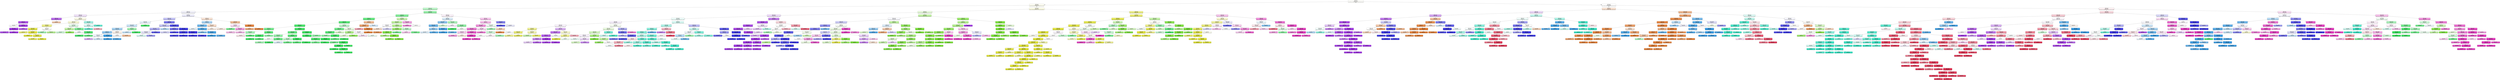 digraph Tree {
node [shape=box, style="filled, rounded", color="black", fontname=helvetica] ;
edge [fontname=helvetica] ;
0 [label="X[317] <= 1.5\ngini = 0.9\nsamples = 22167\nvalue = [3402, 4116, 3518, 3511, 3337, 3139, 3493, 3649, 3429\n3406]", fillcolor="#e2e53904"] ;
1 [label="X[490] <= 0.5\ngini = 0.861\nsamples = 11402\nvalue = [616, 4082, 3138, 2906, 848, 1059, 1557, 1621, 1527\n606]", fillcolor="#e2e53910"] ;
0 -> 1 [labeldistance=2.5, labelangle=45, headlabel="True"] ;
2 [label="X[180] <= 11.5\ngini = 0.791\nsamples = 3759\nvalue = [519, 204, 506, 2370, 178, 592, 536, 360, 438, 164]", fillcolor="#39e55e56"] ;
1 -> 2 ;
3 [label="X[320] <= 1.5\ngini = 0.877\nsamples = 1502\nvalue = [282, 198, 122, 327, 149, 311, 434, 326, 109, 82]", fillcolor="#3c39e50e"] ;
2 -> 3 ;
4 [label="X[406] <= 1.0\ngini = 0.822\nsamples = 648\nvalue = [27, 191, 111, 140, 109, 7, 35, 296, 19, 50]", fillcolor="#a339e522"] ;
3 -> 4 ;
5 [label="X[539] <= 1.0\ngini = 0.406\nsamples = 238\nvalue = [27, 1, 5, 12, 12, 1, 18, 281, 1, 10]", fillcolor="#a339e5be"] ;
4 -> 5 ;
6 [label="X[263] <= 1.5\ngini = 0.262\nsamples = 213\nvalue = [5, 1, 2, 4, 10, 0, 14, 281, 1, 10]", fillcolor="#a339e5d9"] ;
5 -> 6 ;
7 [label="gini = 0.785\nsamples = 30\nvalue = [2, 1, 2, 3, 9, 0, 14, 14, 1, 2]", fillcolor="#3c39e500"] ;
6 -> 7 ;
8 [label="X[341] <= 32.5\ngini = 0.09\nsamples = 183\nvalue = [3, 0, 0, 1, 1, 0, 0, 267, 0, 8]", fillcolor="#a339e5f3"] ;
6 -> 8 ;
9 [label="X[232] <= 129.0\ngini = 0.034\nsamples = 155\nvalue = [0, 0, 0, 1, 1, 0, 0, 228, 0, 2]", fillcolor="#a339e5fb"] ;
8 -> 9 ;
10 [label="gini = 0.222\nsamples = 25\nvalue = [0, 0, 0, 1, 1, 0, 0, 29, 0, 2]", fillcolor="#a339e5de"] ;
9 -> 10 ;
11 [label="gini = 0.0\nsamples = 130\nvalue = [0, 0, 0, 0, 0, 0, 0, 199, 0, 0]", fillcolor="#a339e5ff"] ;
9 -> 11 ;
12 [label="gini = 0.32\nsamples = 28\nvalue = [3, 0, 0, 0, 0, 0, 0, 39, 0, 6]", fillcolor="#a339e5c8"] ;
8 -> 12 ;
13 [label="gini = 0.639\nsamples = 25\nvalue = [22, 0, 3, 8, 2, 1, 4, 0, 0, 0]", fillcolor="#e5813970"] ;
5 -> 13 ;
14 [label="X[286] <= 1.5\ngini = 0.801\nsamples = 410\nvalue = [0, 190, 106, 128, 97, 6, 17, 15, 18, 40]", fillcolor="#e2e53920"] ;
4 -> 14 ;
15 [label="X[630] <= 0.5\ngini = 0.718\nsamples = 303\nvalue = [0, 190, 101, 116, 10, 1, 9, 13, 15, 8]", fillcolor="#e2e53936"] ;
14 -> 15 ;
16 [label="X[548] <= 8.0\ngini = 0.562\nsamples = 184\nvalue = [0, 177, 33, 29, 8, 1, 7, 12, 2, 8]", fillcolor="#e2e53996"] ;
15 -> 16 ;
17 [label="X[406] <= 245.5\ngini = 0.198\nsamples = 133\nvalue = [0, 177, 4, 1, 2, 0, 0, 10, 2, 2]", fillcolor="#e2e539e3"] ;
16 -> 17 ;
18 [label="gini = 0.454\nsamples = 36\nvalue = [0, 37, 2, 1, 2, 0, 0, 6, 2, 1]", fillcolor="#e2e539b0"] ;
17 -> 18 ;
19 [label="X[406] <= 253.5\ngini = 0.092\nsamples = 97\nvalue = [0, 140, 2, 0, 0, 0, 0, 4, 0, 1]", fillcolor="#e2e539f3"] ;
17 -> 19 ;
20 [label="gini = 0.0\nsamples = 45\nvalue = [0, 71, 0, 0, 0, 0, 0, 0, 0, 0]", fillcolor="#e2e539ff"] ;
19 -> 20 ;
21 [label="X[487] <= 249.0\ngini = 0.172\nsamples = 52\nvalue = [0, 69, 2, 0, 0, 0, 0, 4, 0, 1]", fillcolor="#e2e539e6"] ;
19 -> 21 ;
22 [label="gini = 0.288\nsamples = 26\nvalue = [0, 31, 2, 0, 0, 0, 0, 3, 0, 1]", fillcolor="#e2e539d2"] ;
21 -> 22 ;
23 [label="gini = 0.05\nsamples = 26\nvalue = [0, 38, 0, 0, 0, 0, 0, 1, 0, 0]", fillcolor="#e2e539f8"] ;
21 -> 23 ;
24 [label="X[578] <= 15.5\ngini = 0.719\nsamples = 51\nvalue = [0, 0, 29, 28, 6, 1, 7, 2, 0, 6]", fillcolor="#7be53905"] ;
16 -> 24 ;
25 [label="gini = 0.605\nsamples = 28\nvalue = [0, 0, 8, 26, 3, 1, 7, 0, 0, 0]", fillcolor="#39e55e7c"] ;
24 -> 25 ;
26 [label="gini = 0.573\nsamples = 23\nvalue = [0, 0, 21, 2, 3, 0, 0, 2, 0, 6]", fillcolor="#7be53989"] ;
24 -> 26 ;
27 [label="X[377] <= 211.5\ngini = 0.638\nsamples = 119\nvalue = [0, 13, 68, 87, 2, 0, 2, 1, 13, 0]", fillcolor="#39e55e29"] ;
15 -> 27 ;
28 [label="X[569] <= 16.0\ngini = 0.607\nsamples = 57\nvalue = [0, 2, 51, 20, 2, 0, 1, 1, 13, 0]", fillcolor="#7be53971"] ;
27 -> 28 ;
29 [label="gini = 0.702\nsamples = 24\nvalue = [0, 2, 3, 15, 2, 0, 1, 1, 9, 0]", fillcolor="#39e55e40"] ;
28 -> 29 ;
30 [label="gini = 0.278\nsamples = 33\nvalue = [0, 0, 48, 5, 0, 0, 0, 0, 4, 0]", fillcolor="#7be539d3"] ;
28 -> 30 ;
31 [label="X[375] <= 27.0\ngini = 0.468\nsamples = 62\nvalue = [0, 11, 17, 67, 0, 0, 1, 0, 0, 0]", fillcolor="#39e55ea1"] ;
27 -> 31 ;
32 [label="gini = 0.681\nsamples = 22\nvalue = [0, 11, 9, 12, 0, 0, 1, 0, 0, 0]", fillcolor="#39e55e0c"] ;
31 -> 32 ;
33 [label="X[157] <= 188.5\ngini = 0.222\nsamples = 40\nvalue = [0, 0, 8, 55, 0, 0, 0, 0, 0, 0]", fillcolor="#39e55eda"] ;
31 -> 33 ;
34 [label="gini = 0.121\nsamples = 20\nvalue = [0, 0, 2, 29, 0, 0, 0, 0, 0, 0]", fillcolor="#39e55eed"] ;
33 -> 34 ;
35 [label="gini = 0.305\nsamples = 20\nvalue = [0, 0, 6, 26, 0, 0, 0, 0, 0, 0]", fillcolor="#39e55ec4"] ;
33 -> 35 ;
36 [label="X[430] <= 252.5\ngini = 0.626\nsamples = 107\nvalue = [0, 0, 5, 12, 87, 5, 8, 2, 3, 32]", fillcolor="#39e5c573"] ;
14 -> 36 ;
37 [label="X[235] <= 27.0\ngini = 0.737\nsamples = 68\nvalue = [0, 0, 5, 10, 41, 5, 8, 1, 3, 25]", fillcolor="#39e5c538"] ;
36 -> 37 ;
38 [label="gini = 0.302\nsamples = 36\nvalue = [0, 0, 0, 1, 41, 0, 8, 0, 0, 0]", fillcolor="#39e5c5c8"] ;
37 -> 38 ;
39 [label="gini = 0.668\nsamples = 32\nvalue = [0, 0, 5, 9, 0, 5, 0, 1, 3, 25]", fillcolor="#e5395869"] ;
37 -> 39 ;
40 [label="gini = 0.308\nsamples = 39\nvalue = [0, 0, 0, 2, 46, 0, 0, 1, 0, 7]", fillcolor="#39e5c5cb"] ;
36 -> 40 ;
41 [label="X[272] <= 1.5\ngini = 0.802\nsamples = 854\nvalue = [255, 7, 11, 187, 40, 304, 399, 30, 90, 32]", fillcolor="#3c39e517"] ;
3 -> 41 ;
42 [label="X[459] <= 19.5\ngini = 0.724\nsamples = 553\nvalue = [59, 5, 11, 128, 25, 185, 397, 18, 31, 22]", fillcolor="#3c39e54e"] ;
41 -> 42 ;
43 [label="X[97] <= 14.0\ngini = 0.729\nsamples = 233\nvalue = [32, 1, 2, 116, 3, 144, 35, 18, 7, 11]", fillcolor="#399de51c"] ;
42 -> 43 ;
44 [label="X[155] <= 226.5\ngini = 0.728\nsamples = 202\nvalue = [32, 1, 0, 77, 3, 143, 35, 18, 7, 11]", fillcolor="#399de543"] ;
43 -> 44 ;
45 [label="X[456] <= 18.0\ngini = 0.696\nsamples = 151\nvalue = [28, 1, 0, 25, 3, 122, 24, 18, 7, 11]", fillcolor="#399de572"] ;
44 -> 45 ;
46 [label="X[189] <= 4.5\ngini = 0.597\nsamples = 110\nvalue = [3, 1, 0, 24, 3, 108, 3, 18, 7, 11]", fillcolor="#399de58b"] ;
45 -> 46 ;
47 [label="X[210] <= 15.0\ngini = 0.791\nsamples = 57\nvalue = [1, 1, 0, 24, 3, 31, 3, 18, 7, 11]", fillcolor="#399de518"] ;
46 -> 47 ;
48 [label="gini = 0.643\nsamples = 21\nvalue = [0, 0, 0, 7, 2, 2, 2, 18, 2, 0]", fillcolor="#a339e56c"] ;
47 -> 48 ;
49 [label="gini = 0.706\nsamples = 36\nvalue = [1, 1, 0, 17, 1, 29, 1, 0, 5, 11]", fillcolor="#399de53e"] ;
47 -> 49 ;
50 [label="X[572] <= 136.5\ngini = 0.049\nsamples = 53\nvalue = [2, 0, 0, 0, 0, 77, 0, 0, 0, 0]", fillcolor="#399de5f8"] ;
46 -> 50 ;
51 [label="gini = 0.0\nsamples = 33\nvalue = [0, 0, 0, 0, 0, 53, 0, 0, 0, 0]", fillcolor="#399de5ff"] ;
50 -> 51 ;
52 [label="gini = 0.142\nsamples = 20\nvalue = [2, 0, 0, 0, 0, 24, 0, 0, 0, 0]", fillcolor="#399de5ea"] ;
50 -> 52 ;
53 [label="X[385] <= 32.0\ngini = 0.661\nsamples = 41\nvalue = [25, 0, 0, 1, 0, 14, 21, 0, 0, 0]", fillcolor="#e581391a"] ;
45 -> 53 ;
54 [label="gini = 0.633\nsamples = 21\nvalue = [4, 0, 0, 1, 0, 13, 12, 0, 0, 0]", fillcolor="#399de50e"] ;
53 -> 54 ;
55 [label="gini = 0.456\nsamples = 20\nvalue = [21, 0, 0, 0, 0, 1, 9, 0, 0, 0]", fillcolor="#e581398b"] ;
53 -> 55 ;
56 [label="X[268] <= 15.0\ngini = 0.576\nsamples = 51\nvalue = [4, 0, 0, 52, 0, 21, 11, 0, 0, 0]", fillcolor="#39e55e76"] ;
44 -> 56 ;
57 [label="gini = 0.6\nsamples = 24\nvalue = [4, 0, 0, 1, 0, 18, 11, 0, 0, 0]", fillcolor="#399de54e"] ;
56 -> 57 ;
58 [label="gini = 0.105\nsamples = 27\nvalue = [0, 0, 0, 51, 0, 3, 0, 0, 0, 0]", fillcolor="#39e55ef0"] ;
56 -> 58 ;
59 [label="gini = 0.135\nsamples = 31\nvalue = [0, 0, 2, 39, 0, 1, 0, 0, 0, 0]", fillcolor="#39e55eec"] ;
43 -> 59 ;
60 [label="X[129] <= 2.5\ngini = 0.485\nsamples = 320\nvalue = [27, 4, 9, 12, 22, 41, 362, 0, 24, 11]", fillcolor="#3c39e5ae"] ;
42 -> 60 ;
61 [label="X[217] <= 110.5\ngini = 0.766\nsamples = 126\nvalue = [19, 4, 5, 8, 20, 35, 86, 0, 18, 11]", fillcolor="#3c39e54c"] ;
60 -> 61 ;
62 [label="X[133] <= 36.5\ngini = 0.732\nsamples = 100\nvalue = [13, 4, 5, 8, 20, 16, 80, 0, 11, 11]", fillcolor="#3c39e567"] ;
61 -> 62 ;
63 [label="X[600] <= 15.5\ngini = 0.838\nsamples = 68\nvalue = [11, 4, 5, 8, 20, 11, 32, 0, 8, 11]", fillcolor="#3c39e522"] ;
62 -> 63 ;
64 [label="gini = 0.797\nsamples = 38\nvalue = [2, 2, 2, 2, 20, 10, 2, 0, 8, 11]", fillcolor="#39e5c530"] ;
63 -> 64 ;
65 [label="gini = 0.604\nsamples = 30\nvalue = [9, 2, 3, 6, 0, 1, 30, 0, 0, 0]", fillcolor="#3c39e580"] ;
63 -> 65 ;
66 [label="gini = 0.304\nsamples = 32\nvalue = [2, 0, 0, 0, 0, 5, 48, 0, 3, 0]", fillcolor="#3c39e5cf"] ;
62 -> 66 ;
67 [label="gini = 0.666\nsamples = 26\nvalue = [6, 0, 0, 0, 0, 19, 6, 0, 7, 0]", fillcolor="#399de563"] ;
61 -> 67 ;
68 [label="X[102] <= 9.0\ngini = 0.185\nsamples = 194\nvalue = [8, 0, 4, 4, 2, 6, 276, 0, 6, 0]", fillcolor="#3c39e5e5"] ;
60 -> 68 ;
69 [label="X[408] <= 45.5\ngini = 0.473\nsamples = 57\nvalue = [7, 0, 4, 4, 2, 5, 68, 0, 5, 0]", fillcolor="#3c39e5b1"] ;
68 -> 69 ;
70 [label="gini = 0.754\nsamples = 20\nvalue = [7, 0, 4, 0, 0, 5, 13, 0, 5, 0]", fillcolor="#3c39e539"] ;
69 -> 70 ;
71 [label="gini = 0.182\nsamples = 37\nvalue = [0, 0, 0, 4, 2, 0, 55, 0, 0, 0]", fillcolor="#3c39e5e4"] ;
69 -> 71 ;
72 [label="X[467] <= 0.5\ngini = 0.028\nsamples = 137\nvalue = [1, 0, 0, 0, 0, 1, 208, 0, 1, 0]", fillcolor="#3c39e5fb"] ;
68 -> 72 ;
73 [label="X[130] <= 211.0\ngini = 0.068\nsamples = 40\nvalue = [0, 0, 0, 0, 0, 1, 55, 0, 1, 0]", fillcolor="#3c39e5f6"] ;
72 -> 73 ;
74 [label="gini = 0.14\nsamples = 20\nvalue = [0, 0, 0, 0, 0, 1, 25, 0, 1, 0]", fillcolor="#3c39e5eb"] ;
73 -> 74 ;
75 [label="gini = 0.0\nsamples = 20\nvalue = [0, 0, 0, 0, 0, 0, 30, 0, 0, 0]", fillcolor="#3c39e5ff"] ;
73 -> 75 ;
76 [label="X[546] <= 215.0\ngini = 0.013\nsamples = 97\nvalue = [1, 0, 0, 0, 0, 0, 153, 0, 0, 0]", fillcolor="#3c39e5fd"] ;
72 -> 76 ;
77 [label="gini = 0.0\nsamples = 77\nvalue = [0, 0, 0, 0, 0, 0, 122, 0, 0, 0]", fillcolor="#3c39e5ff"] ;
76 -> 77 ;
78 [label="gini = 0.061\nsamples = 20\nvalue = [1, 0, 0, 0, 0, 0, 31, 0, 0, 0]", fillcolor="#3c39e5f7"] ;
76 -> 78 ;
79 [label="X[158] <= 1.0\ngini = 0.733\nsamples = 301\nvalue = [196, 2, 0, 59, 15, 119, 2, 12, 59, 10]", fillcolor="#e5813937"] ;
41 -> 79 ;
80 [label="X[356] <= 4.0\ngini = 0.673\nsamples = 134\nvalue = [38, 2, 0, 15, 15, 116, 2, 12, 9, 10]", fillcolor="#399de56e"] ;
79 -> 80 ;
81 [label="X[268] <= 55.0\ngini = 0.421\nsamples = 94\nvalue = [10, 2, 0, 12, 6, 112, 2, 0, 1, 4]", fillcolor="#399de5ba"] ;
80 -> 81 ;
82 [label="gini = 0.757\nsamples = 20\nvalue = [0, 1, 0, 7, 6, 9, 0, 0, 1, 3]", fillcolor="#399de51a"] ;
81 -> 82 ;
83 [label="X[437] <= 1.0\ngini = 0.278\nsamples = 74\nvalue = [10, 1, 0, 5, 0, 103, 2, 0, 0, 1]", fillcolor="#399de5d4"] ;
81 -> 83 ;
84 [label="gini = 0.423\nsamples = 31\nvalue = [10, 1, 0, 0, 0, 35, 2, 0, 0, 0]", fillcolor="#399de5a8"] ;
83 -> 84 ;
85 [label="X[213] <= 8.0\ngini = 0.151\nsamples = 43\nvalue = [0, 0, 0, 5, 0, 68, 0, 0, 0, 1]", fillcolor="#399de5e9"] ;
83 -> 85 ;
86 [label="gini = 0.0\nsamples = 23\nvalue = [0, 0, 0, 0, 0, 35, 0, 0, 0, 0]", fillcolor="#399de5ff"] ;
85 -> 86 ;
87 [label="gini = 0.267\nsamples = 20\nvalue = [0, 0, 0, 5, 0, 33, 0, 0, 0, 1]", fillcolor="#399de5d2"] ;
85 -> 87 ;
88 [label="X[323] <= 14.5\ngini = 0.769\nsamples = 40\nvalue = [28, 0, 0, 3, 9, 4, 0, 12, 8, 6]", fillcolor="#e5813946"] ;
80 -> 88 ;
89 [label="gini = 0.73\nsamples = 20\nvalue = [12, 0, 0, 1, 9, 0, 0, 0, 5, 5]", fillcolor="#e5813921"] ;
88 -> 89 ;
90 [label="gini = 0.702\nsamples = 20\nvalue = [16, 0, 0, 2, 0, 4, 0, 12, 3, 1]", fillcolor="#e5813927"] ;
88 -> 90 ;
91 [label="X[412] <= 9.5\ngini = 0.548\nsamples = 167\nvalue = [158, 0, 0, 44, 0, 3, 0, 0, 50, 0]", fillcolor="#e5813986"] ;
79 -> 91 ;
92 [label="X[210] <= 115.0\ngini = 0.63\nsamples = 65\nvalue = [15, 0, 0, 38, 0, 3, 0, 0, 49, 0]", fillcolor="#e539c02a"] ;
91 -> 92 ;
93 [label="gini = 0.436\nsamples = 20\nvalue = [2, 0, 0, 22, 0, 2, 0, 0, 4, 0]", fillcolor="#39e55eb1"] ;
92 -> 93 ;
94 [label="X[353] <= 149.0\ngini = 0.564\nsamples = 45\nvalue = [13, 0, 0, 16, 0, 1, 0, 0, 45, 0]", fillcolor="#e539c07d"] ;
92 -> 94 ;
95 [label="gini = 0.507\nsamples = 20\nvalue = [13, 0, 0, 0, 0, 1, 0, 0, 20, 0]", fillcolor="#e539c055"] ;
94 -> 95 ;
96 [label="gini = 0.476\nsamples = 25\nvalue = [0, 0, 0, 16, 0, 0, 0, 0, 25, 0]", fillcolor="#e539c05c"] ;
94 -> 96 ;
97 [label="X[429] <= 243.0\ngini = 0.09\nsamples = 102\nvalue = [143, 0, 0, 6, 0, 0, 0, 0, 1, 0]", fillcolor="#e58139f3"] ;
91 -> 97 ;
98 [label="gini = 0.39\nsamples = 20\nvalue = [21, 0, 0, 6, 0, 0, 0, 0, 1, 0]", fillcolor="#e58139ae"] ;
97 -> 98 ;
99 [label="gini = 0.0\nsamples = 82\nvalue = [122, 0, 0, 0, 0, 0, 0, 0, 0, 0]", fillcolor="#e58139ff"] ;
97 -> 99 ;
100 [label="X[263] <= 144.5\ngini = 0.632\nsamples = 2257\nvalue = [237, 6, 384, 2043, 29, 281, 102, 34, 329, 82]", fillcolor="#39e55e87"] ;
2 -> 100 ;
101 [label="X[515] <= 5.5\ngini = 0.522\nsamples = 1752\nvalue = [172, 5, 356, 1868, 13, 112, 45, 24, 121, 59]", fillcolor="#39e55e9f"] ;
100 -> 101 ;
102 [label="X[369] <= 3.0\ngini = 0.37\nsamples = 1433\nvalue = [145, 4, 90, 1772, 11, 99, 2, 22, 49, 54]", fillcolor="#39e55ec5"] ;
101 -> 102 ;
103 [label="X[456] <= 30.0\ngini = 0.277\nsamples = 1314\nvalue = [39, 4, 90, 1757, 7, 84, 2, 22, 39, 29]", fillcolor="#39e55ed6"] ;
102 -> 103 ;
104 [label="X[630] <= 10.5\ngini = 0.174\nsamples = 1117\nvalue = [7, 4, 22, 1615, 5, 69, 1, 20, 10, 26]", fillcolor="#39e55ee7"] ;
103 -> 104 ;
105 [label="X[654] <= 4.0\ngini = 0.477\nsamples = 120\nvalue = [1, 3, 5, 133, 3, 12, 0, 12, 2, 16]", fillcolor="#39e55eae"] ;
104 -> 105 ;
106 [label="X[377] <= 113.5\ngini = 0.651\nsamples = 54\nvalue = [0, 2, 5, 46, 3, 3, 0, 10, 0, 16]", fillcolor="#39e55e6f"] ;
105 -> 106 ;
107 [label="gini = 0.749\nsamples = 22\nvalue = [0, 2, 4, 3, 0, 3, 0, 10, 0, 13]", fillcolor="#e539581f"] ;
106 -> 107 ;
108 [label="gini = 0.253\nsamples = 32\nvalue = [0, 0, 1, 43, 3, 0, 0, 0, 0, 3]", fillcolor="#39e55ed9"] ;
106 -> 108 ;
109 [label="X[569] <= 44.5\ngini = 0.264\nsamples = 66\nvalue = [1, 1, 0, 87, 0, 9, 0, 2, 2, 0]", fillcolor="#39e55ed6"] ;
105 -> 109 ;
110 [label="X[493] <= 22.5\ngini = 0.108\nsamples = 46\nvalue = [0, 0, 0, 67, 0, 2, 0, 2, 0, 0]", fillcolor="#39e55ef0"] ;
109 -> 110 ;
111 [label="gini = 0.0\nsamples = 22\nvalue = [0, 0, 0, 37, 0, 0, 0, 0, 0, 0]", fillcolor="#39e55eff"] ;
110 -> 111 ;
112 [label="gini = 0.215\nsamples = 24\nvalue = [0, 0, 0, 30, 0, 2, 0, 2, 0, 0]", fillcolor="#39e55edf"] ;
110 -> 112 ;
113 [label="gini = 0.527\nsamples = 20\nvalue = [1, 1, 0, 20, 0, 7, 0, 0, 2, 0]", fillcolor="#39e55e8a"] ;
109 -> 113 ;
114 [label="X[268] <= 0.5\ngini = 0.132\nsamples = 997\nvalue = [6, 1, 17, 1482, 2, 57, 1, 8, 8, 10]", fillcolor="#39e55eed"] ;
104 -> 114 ;
115 [label="X[405] <= 88.5\ngini = 0.324\nsamples = 252\nvalue = [3, 0, 6, 319, 2, 55, 1, 0, 3, 5]", fillcolor="#39e55ec7"] ;
114 -> 115 ;
116 [label="X[379] <= 96.5\ngini = 0.514\nsamples = 61\nvalue = [3, 0, 3, 63, 1, 24, 1, 0, 0, 2]", fillcolor="#39e55e88"] ;
115 -> 116 ;
117 [label="gini = 0.714\nsamples = 20\nvalue = [3, 0, 3, 12, 1, 12, 0, 0, 0, 2]", fillcolor="#39e55e00"] ;
116 -> 117 ;
118 [label="X[352] <= 251.0\ngini = 0.33\nsamples = 41\nvalue = [0, 0, 0, 51, 0, 12, 1, 0, 0, 0]", fillcolor="#39e55ebf"] ;
116 -> 118 ;
119 [label="gini = 0.451\nsamples = 21\nvalue = [0, 0, 0, 23, 0, 12, 0, 0, 0, 0]", fillcolor="#39e55e7a"] ;
118 -> 119 ;
120 [label="gini = 0.067\nsamples = 20\nvalue = [0, 0, 0, 28, 0, 0, 1, 0, 0, 0]", fillcolor="#39e55ef6"] ;
118 -> 120 ;
121 [label="X[323] <= 6.5\ngini = 0.246\nsamples = 191\nvalue = [0, 0, 3, 256, 1, 31, 0, 0, 3, 3]", fillcolor="#39e55ed8"] ;
115 -> 121 ;
122 [label="X[632] <= 221.0\ngini = 0.583\nsamples = 55\nvalue = [0, 0, 3, 43, 1, 27, 0, 0, 2, 3]", fillcolor="#39e55e4e"] ;
121 -> 122 ;
123 [label="gini = 0.611\nsamples = 32\nvalue = [0, 0, 2, 17, 1, 22, 0, 0, 0, 3]", fillcolor="#399de52e"] ;
122 -> 123 ;
124 [label="gini = 0.389\nsamples = 23\nvalue = [0, 0, 1, 26, 0, 5, 0, 0, 2, 0]", fillcolor="#39e55eb9"] ;
122 -> 124 ;
125 [label="X[179] <= 43.0\ngini = 0.045\nsamples = 136\nvalue = [0, 0, 0, 213, 0, 4, 0, 0, 1, 0]", fillcolor="#39e55ef9"] ;
121 -> 125 ;
126 [label="gini = 0.258\nsamples = 20\nvalue = [0, 0, 0, 29, 0, 4, 0, 0, 1, 0]", fillcolor="#39e55ed4"] ;
125 -> 126 ;
127 [label="gini = 0.0\nsamples = 116\nvalue = [0, 0, 0, 184, 0, 0, 0, 0, 0, 0]", fillcolor="#39e55eff"] ;
125 -> 127 ;
128 [label="X[487] <= 43.0\ngini = 0.057\nsamples = 745\nvalue = [3, 1, 11, 1163, 0, 2, 0, 8, 5, 5]", fillcolor="#39e55ef7"] ;
114 -> 128 ;
129 [label="X[154] <= 2.5\ngini = 0.044\nsamples = 725\nvalue = [3, 1, 8, 1146, 0, 2, 0, 6, 1, 5]", fillcolor="#39e55ef9"] ;
128 -> 129 ;
130 [label="X[349] <= 141.0\ngini = 0.187\nsamples = 76\nvalue = [0, 0, 2, 116, 0, 0, 0, 6, 0, 5]", fillcolor="#39e55ee4"] ;
129 -> 130 ;
131 [label="gini = 0.426\nsamples = 27\nvalue = [0, 0, 2, 37, 0, 0, 0, 6, 0, 5]", fillcolor="#39e55eb4"] ;
130 -> 131 ;
132 [label="gini = 0.0\nsamples = 49\nvalue = [0, 0, 0, 79, 0, 0, 0, 0, 0, 0]", fillcolor="#39e55eff"] ;
130 -> 132 ;
133 [label="X[351] <= 0.5\ngini = 0.025\nsamples = 649\nvalue = [3, 1, 6, 1030, 0, 2, 0, 0, 1, 0]", fillcolor="#39e55efc"] ;
129 -> 133 ;
134 [label="gini = 0.421\nsamples = 28\nvalue = [3, 1, 6, 32, 0, 1, 0, 0, 0, 0]", fillcolor="#39e55eb3"] ;
133 -> 134 ;
135 [label="X[218] <= 25.5\ngini = 0.004\nsamples = 621\nvalue = [0, 0, 0, 998, 0, 1, 0, 0, 1, 0]", fillcolor="#39e55efe"] ;
133 -> 135 ;
136 [label="X[293] <= 251.5\ngini = 0.002\nsamples = 601\nvalue = [0, 0, 0, 966, 0, 0, 0, 0, 1, 0]", fillcolor="#39e55eff"] ;
135 -> 136 ;
137 [label="gini = 0.0\nsamples = 556\nvalue = [0, 0, 0, 900, 0, 0, 0, 0, 0, 0]", fillcolor="#39e55eff"] ;
136 -> 137 ;
138 [label="X[382] <= 81.5\ngini = 0.029\nsamples = 45\nvalue = [0, 0, 0, 66, 0, 0, 0, 0, 1, 0]", fillcolor="#39e55efb"] ;
136 -> 138 ;
139 [label="gini = 0.071\nsamples = 20\nvalue = [0, 0, 0, 26, 0, 0, 0, 0, 1, 0]", fillcolor="#39e55ef5"] ;
138 -> 139 ;
140 [label="gini = 0.0\nsamples = 25\nvalue = [0, 0, 0, 40, 0, 0, 0, 0, 0, 0]", fillcolor="#39e55eff"] ;
138 -> 140 ;
141 [label="gini = 0.059\nsamples = 20\nvalue = [0, 0, 0, 32, 0, 1, 0, 0, 0, 0]", fillcolor="#39e55ef7"] ;
135 -> 141 ;
142 [label="gini = 0.53\nsamples = 20\nvalue = [0, 0, 3, 17, 0, 0, 0, 2, 4, 0]", fillcolor="#39e55e97"] ;
128 -> 142 ;
143 [label="X[512] <= 47.5\ngini = 0.689\nsamples = 197\nvalue = [32, 0, 68, 142, 2, 15, 1, 2, 29, 3]", fillcolor="#39e55e53"] ;
103 -> 143 ;
144 [label="X[356] <= 19.5\ngini = 0.411\nsamples = 102\nvalue = [0, 0, 20, 115, 1, 12, 0, 2, 0, 3]", fillcolor="#39e55eb6"] ;
143 -> 144 ;
145 [label="X[657] <= 130.5\ngini = 0.243\nsamples = 77\nvalue = [0, 0, 1, 102, 0, 11, 0, 2, 0, 2]", fillcolor="#39e55ed9"] ;
144 -> 145 ;
146 [label="gini = 0.537\nsamples = 20\nvalue = [0, 0, 1, 20, 0, 6, 0, 2, 0, 2]", fillcolor="#39e55e8f"] ;
145 -> 146 ;
147 [label="X[433] <= 86.5\ngini = 0.108\nsamples = 57\nvalue = [0, 0, 0, 82, 0, 5, 0, 0, 0, 0]", fillcolor="#39e55eef"] ;
145 -> 147 ;
148 [label="gini = 0.264\nsamples = 20\nvalue = [0, 0, 0, 27, 0, 5, 0, 0, 0, 0]", fillcolor="#39e55ed0"] ;
147 -> 148 ;
149 [label="gini = 0.0\nsamples = 37\nvalue = [0, 0, 0, 55, 0, 0, 0, 0, 0, 0]", fillcolor="#39e55eff"] ;
147 -> 149 ;
150 [label="gini = 0.565\nsamples = 25\nvalue = [0, 0, 19, 13, 1, 1, 0, 0, 0, 1]", fillcolor="#7be53946"] ;
144 -> 150 ;
151 [label="X[659] <= 1.0\ngini = 0.753\nsamples = 95\nvalue = [32, 0, 48, 27, 1, 3, 1, 0, 29, 0]", fillcolor="#7be53925"] ;
143 -> 151 ;
152 [label="X[406] <= 110.0\ngini = 0.543\nsamples = 44\nvalue = [8, 0, 40, 9, 0, 1, 1, 0, 3, 0]", fillcolor="#7be53995"] ;
151 -> 152 ;
153 [label="gini = 0.707\nsamples = 22\nvalue = [8, 0, 13, 5, 0, 1, 1, 0, 2, 0]", fillcolor="#7be5393a"] ;
152 -> 153 ;
154 [label="gini = 0.271\nsamples = 22\nvalue = [0, 0, 27, 4, 0, 0, 0, 0, 1, 0]", fillcolor="#7be539d1"] ;
152 -> 154 ;
155 [label="X[213] <= 209.5\ngini = 0.736\nsamples = 51\nvalue = [24, 0, 8, 18, 1, 2, 0, 0, 26, 0]", fillcolor="#e539c009"] ;
151 -> 155 ;
156 [label="gini = 0.638\nsamples = 20\nvalue = [11, 0, 2, 2, 1, 0, 0, 0, 14, 0]", fillcolor="#e539c028"] ;
155 -> 156 ;
157 [label="gini = 0.746\nsamples = 31\nvalue = [13, 0, 6, 16, 0, 2, 0, 0, 12, 0]", fillcolor="#39e55e15"] ;
155 -> 157 ;
158 [label="X[374] <= 1.5\ngini = 0.594\nsamples = 119\nvalue = [106, 0, 0, 15, 4, 15, 0, 0, 10, 25]", fillcolor="#e581398a"] ;
102 -> 158 ;
159 [label="X[510] <= 45.5\ngini = 0.361\nsamples = 87\nvalue = [105, 0, 0, 7, 0, 0, 0, 0, 2, 20]", fillcolor="#e58139be"] ;
158 -> 159 ;
160 [label="gini = 0.562\nsamples = 20\nvalue = [8, 0, 0, 3, 0, 0, 0, 0, 2, 20]", fillcolor="#e539587a"] ;
159 -> 160 ;
161 [label="X[150] <= 174.5\ngini = 0.076\nsamples = 67\nvalue = [97, 0, 0, 4, 0, 0, 0, 0, 0, 0]", fillcolor="#e58139f4"] ;
159 -> 161 ;
162 [label="gini = 0.0\nsamples = 47\nvalue = [70, 0, 0, 0, 0, 0, 0, 0, 0, 0]", fillcolor="#e58139ff"] ;
161 -> 162 ;
163 [label="gini = 0.225\nsamples = 20\nvalue = [27, 0, 0, 4, 0, 0, 0, 0, 0, 0]", fillcolor="#e58139d9"] ;
161 -> 163 ;
164 [label="gini = 0.765\nsamples = 32\nvalue = [1, 0, 0, 8, 4, 15, 0, 0, 8, 5]", fillcolor="#399de536"] ;
158 -> 164 ;
165 [label="X[492] <= 89.0\ngini = 0.683\nsamples = 319\nvalue = [27, 1, 266, 96, 2, 13, 43, 2, 72, 5]", fillcolor="#7be53965"] ;
101 -> 165 ;
166 [label="X[351] <= 29.0\ngini = 0.621\nsamples = 263\nvalue = [23, 1, 256, 87, 0, 11, 32, 2, 30, 5]", fillcolor="#7be53978"] ;
165 -> 166 ;
167 [label="X[433] <= 23.0\ngini = 0.761\nsamples = 53\nvalue = [22, 1, 23, 5, 0, 0, 24, 0, 5, 3]", fillcolor="#3c39e504"] ;
166 -> 167 ;
168 [label="gini = 0.682\nsamples = 29\nvalue = [22, 0, 12, 5, 0, 0, 7, 0, 0, 1]", fillcolor="#e5813949"] ;
167 -> 168 ;
169 [label="gini = 0.66\nsamples = 24\nvalue = [0, 1, 11, 0, 0, 0, 17, 0, 5, 2]", fillcolor="#3c39e53d"] ;
167 -> 169 ;
170 [label="X[292] <= 2.0\ngini = 0.533\nsamples = 210\nvalue = [1, 0, 233, 82, 0, 11, 8, 2, 25, 2]", fillcolor="#7be53989"] ;
166 -> 170 ;
171 [label="X[437] <= 32.0\ngini = 0.389\nsamples = 169\nvalue = [0, 0, 227, 51, 0, 6, 0, 2, 10, 2]", fillcolor="#7be539b6"] ;
170 -> 171 ;
172 [label="X[485] <= 0.5\ngini = 0.139\nsamples = 136\nvalue = [0, 0, 227, 12, 0, 6, 0, 0, 0, 0]", fillcolor="#7be539eb"] ;
171 -> 172 ;
173 [label="gini = 0.461\nsamples = 25\nvalue = [0, 0, 37, 11, 0, 5, 0, 0, 0, 0]", fillcolor="#7be5399e"] ;
172 -> 173 ;
174 [label="X[269] <= 7.5\ngini = 0.021\nsamples = 111\nvalue = [0, 0, 190, 1, 0, 1, 0, 0, 0, 0]", fillcolor="#7be539fc"] ;
172 -> 174 ;
175 [label="gini = 0.116\nsamples = 20\nvalue = [0, 0, 31, 1, 0, 1, 0, 0, 0, 0]", fillcolor="#7be539ef"] ;
174 -> 175 ;
176 [label="gini = 0.0\nsamples = 91\nvalue = [0, 0, 159, 0, 0, 0, 0, 0, 0, 0]", fillcolor="#7be539ff"] ;
174 -> 176 ;
177 [label="gini = 0.42\nsamples = 33\nvalue = [0, 0, 0, 39, 0, 0, 0, 2, 10, 2]", fillcolor="#39e55eac"] ;
171 -> 177 ;
178 [label="X[383] <= 8.5\ngini = 0.699\nsamples = 41\nvalue = [1, 0, 6, 31, 0, 5, 8, 0, 15, 0]", fillcolor="#39e55e50"] ;
170 -> 178 ;
179 [label="gini = 0.713\nsamples = 21\nvalue = [0, 0, 6, 3, 0, 2, 4, 0, 12, 0]", fillcolor="#e539c049"] ;
178 -> 179 ;
180 [label="gini = 0.462\nsamples = 20\nvalue = [1, 0, 0, 28, 0, 3, 4, 0, 3, 0]", fillcolor="#39e55eaf"] ;
178 -> 180 ;
181 [label="X[347] <= 83.5\ngini = 0.673\nsamples = 56\nvalue = [4, 0, 10, 9, 2, 2, 11, 0, 42, 0]", fillcolor="#e539c073"] ;
165 -> 181 ;
182 [label="gini = 0.506\nsamples = 36\nvalue = [0, 0, 9, 3, 0, 2, 2, 0, 33, 0]", fillcolor="#e539c099"] ;
181 -> 182 ;
183 [label="gini = 0.772\nsamples = 20\nvalue = [4, 0, 1, 6, 2, 0, 9, 0, 9, 0]", fillcolor="#3c39e500"] ;
181 -> 183 ;
184 [label="X[459] <= 1.0\ngini = 0.803\nsamples = 505\nvalue = [65, 1, 28, 175, 16, 169, 57, 10, 208, 23]", fillcolor="#e539c00f"] ;
100 -> 184 ;
185 [label="X[268] <= 1.5\ngini = 0.692\nsamples = 195\nvalue = [19, 1, 3, 93, 3, 130, 1, 10, 13, 21]", fillcolor="#399de52f"] ;
184 -> 185 ;
186 [label="X[327] <= 88.0\ngini = 0.524\nsamples = 111\nvalue = [12, 1, 0, 30, 3, 111, 1, 0, 6, 4]", fillcolor="#399de596"] ;
185 -> 186 ;
187 [label="X[180] <= 213.5\ngini = 0.364\nsamples = 90\nvalue = [4, 1, 0, 15, 1, 104, 1, 0, 4, 2]", fillcolor="#399de5c2"] ;
186 -> 187 ;
188 [label="X[159] <= 47.5\ngini = 0.6\nsamples = 40\nvalue = [4, 1, 0, 9, 1, 33, 1, 0, 4, 2]", fillcolor="#399de585"] ;
187 -> 188 ;
189 [label="gini = 0.766\nsamples = 20\nvalue = [2, 1, 0, 7, 1, 11, 1, 0, 4, 2]", fillcolor="#399de52e"] ;
188 -> 189 ;
190 [label="gini = 0.272\nsamples = 20\nvalue = [2, 0, 0, 2, 0, 22, 0, 0, 0, 0]", fillcolor="#399de5d4"] ;
188 -> 190 ;
191 [label="X[658] <= 252.5\ngini = 0.144\nsamples = 50\nvalue = [0, 0, 0, 6, 0, 71, 0, 0, 0, 0]", fillcolor="#399de5e9"] ;
187 -> 191 ;
192 [label="gini = 0.038\nsamples = 30\nvalue = [0, 0, 0, 1, 0, 50, 0, 0, 0, 0]", fillcolor="#399de5fa"] ;
191 -> 192 ;
193 [label="gini = 0.311\nsamples = 20\nvalue = [0, 0, 0, 5, 0, 21, 0, 0, 0, 0]", fillcolor="#399de5c2"] ;
191 -> 193 ;
194 [label="gini = 0.73\nsamples = 21\nvalue = [8, 0, 0, 15, 2, 7, 0, 0, 2, 2]", fillcolor="#39e55e40"] ;
186 -> 194 ;
195 [label="X[377] <= 71.5\ngini = 0.696\nsamples = 84\nvalue = [7, 0, 3, 63, 0, 19, 0, 10, 7, 17]", fillcolor="#39e55e69"] ;
185 -> 195 ;
196 [label="gini = 0.753\nsamples = 24\nvalue = [7, 0, 2, 1, 0, 8, 0, 10, 2, 0]", fillcolor="#a339e517"] ;
195 -> 196 ;
197 [label="X[291] <= 99.5\ngini = 0.536\nsamples = 60\nvalue = [0, 0, 1, 62, 0, 11, 0, 0, 5, 17]", fillcolor="#39e55e91"] ;
195 -> 197 ;
198 [label="gini = 0.043\nsamples = 31\nvalue = [0, 0, 1, 44, 0, 0, 0, 0, 0, 0]", fillcolor="#39e55ef9"] ;
197 -> 198 ;
199 [label="gini = 0.708\nsamples = 29\nvalue = [0, 0, 0, 18, 0, 11, 0, 0, 5, 17]", fillcolor="#39e55e08"] ;
197 -> 199 ;
200 [label="X[99] <= 1.0\ngini = 0.751\nsamples = 310\nvalue = [46, 0, 25, 82, 13, 39, 56, 0, 195, 2]", fillcolor="#e539c04d"] ;
184 -> 200 ;
201 [label="X[440] <= 1.5\ngini = 0.7\nsamples = 261\nvalue = [42, 0, 15, 82, 13, 38, 11, 0, 189, 2]", fillcolor="#e539c058"] ;
200 -> 201 ;
202 [label="X[381] <= 201.0\ngini = 0.565\nsamples = 184\nvalue = [14, 0, 9, 46, 5, 20, 5, 0, 170, 1]", fillcolor="#e539c08d"] ;
201 -> 202 ;
203 [label="X[324] <= 123.0\ngini = 0.491\nsamples = 124\nvalue = [12, 0, 4, 16, 3, 16, 4, 0, 130, 1]", fillcolor="#e539c0ab"] ;
202 -> 203 ;
204 [label="X[439] <= 20.0\ngini = 0.725\nsamples = 48\nvalue = [12, 0, 2, 1, 3, 16, 4, 0, 29, 1]", fillcolor="#e539c040"] ;
203 -> 204 ;
205 [label="gini = 0.531\nsamples = 28\nvalue = [1, 0, 2, 1, 0, 9, 0, 0, 25, 1]", fillcolor="#e539c088"] ;
204 -> 205 ;
206 [label="gini = 0.749\nsamples = 20\nvalue = [11, 0, 0, 0, 3, 7, 4, 0, 4, 0]", fillcolor="#e581392e"] ;
204 -> 206 ;
207 [label="X[402] <= 115.0\ngini = 0.251\nsamples = 76\nvalue = [0, 0, 2, 15, 0, 0, 0, 0, 101, 0]", fillcolor="#e539c0d5"] ;
203 -> 207 ;
208 [label="X[236] <= 247.0\ngini = 0.044\nsamples = 56\nvalue = [0, 0, 2, 0, 0, 0, 0, 0, 86, 0]", fillcolor="#e539c0f9"] ;
207 -> 208 ;
209 [label="gini = 0.0\nsamples = 36\nvalue = [0, 0, 0, 0, 0, 0, 0, 0, 58, 0]", fillcolor="#e539c0ff"] ;
208 -> 209 ;
210 [label="gini = 0.124\nsamples = 20\nvalue = [0, 0, 2, 0, 0, 0, 0, 0, 28, 0]", fillcolor="#e539c0ed"] ;
208 -> 210 ;
211 [label="gini = 0.5\nsamples = 20\nvalue = [0, 0, 0, 15, 0, 0, 0, 0, 15, 0]", fillcolor="#39e55e00"] ;
207 -> 211 ;
212 [label="X[403] <= 192.0\ngini = 0.639\nsamples = 60\nvalue = [2, 0, 5, 30, 2, 4, 1, 0, 40, 0]", fillcolor="#e539c02f"] ;
202 -> 212 ;
213 [label="gini = 0.435\nsamples = 20\nvalue = [0, 0, 5, 3, 0, 0, 0, 0, 21, 0]", fillcolor="#e539c0aa"] ;
212 -> 213 ;
214 [label="X[658] <= 172.5\ngini = 0.631\nsamples = 40\nvalue = [2, 0, 0, 27, 2, 4, 1, 0, 19, 0]", fillcolor="#39e55e39"] ;
212 -> 214 ;
215 [label="gini = 0.691\nsamples = 20\nvalue = [1, 0, 0, 10, 2, 4, 0, 0, 11, 0]", fillcolor="#e539c00e"] ;
214 -> 215 ;
216 [label="gini = 0.513\nsamples = 20\nvalue = [1, 0, 0, 17, 0, 0, 1, 0, 8, 0]", fillcolor="#39e55e79"] ;
214 -> 216 ;
217 [label="X[458] <= 205.0\ngini = 0.805\nsamples = 77\nvalue = [28, 0, 6, 36, 8, 18, 6, 0, 19, 1]", fillcolor="#39e55e16"] ;
201 -> 217 ;
218 [label="gini = 0.622\nsamples = 33\nvalue = [0, 0, 0, 31, 4, 9, 2, 0, 9, 0]", fillcolor="#39e55e7a"] ;
217 -> 218 ;
219 [label="X[406] <= 9.0\ngini = 0.764\nsamples = 44\nvalue = [28, 0, 6, 5, 4, 9, 4, 0, 10, 1]", fillcolor="#e5813951"] ;
217 -> 219 ;
220 [label="gini = 0.179\nsamples = 20\nvalue = [28, 0, 0, 0, 0, 0, 2, 0, 1, 0]", fillcolor="#e58139e5"] ;
219 -> 220 ;
221 [label="gini = 0.812\nsamples = 24\nvalue = [0, 0, 6, 5, 4, 9, 2, 0, 9, 1]", fillcolor="#399de500"] ;
219 -> 221 ;
222 [label="X[128] <= 237.0\ngini = 0.5\nsamples = 49\nvalue = [4, 0, 10, 0, 0, 1, 45, 0, 6, 0]", fillcolor="#3c39e59f"] ;
200 -> 222 ;
223 [label="gini = 0.234\nsamples = 29\nvalue = [4, 0, 0, 0, 0, 0, 33, 0, 1, 0]", fillcolor="#3c39e5da"] ;
222 -> 223 ;
224 [label="gini = 0.656\nsamples = 20\nvalue = [0, 0, 10, 0, 0, 1, 12, 0, 5, 0]", fillcolor="#3c39e51c"] ;
222 -> 224 ;
225 [label="X[378] <= 197.5\ngini = 0.816\nsamples = 7643\nvalue = [97, 3878, 2632, 536, 670, 467, 1021, 1261, 1089, 442]", fillcolor="#e2e53922"] ;
1 -> 225 ;
226 [label="X[569] <= 3.5\ngini = 0.82\nsamples = 3991\nvalue = [91, 265, 2056, 200, 604, 345, 895, 1152, 440, 304]", fillcolor="#7be5392c"] ;
225 -> 226 ;
227 [label="X[261] <= 11.5\ngini = 0.821\nsamples = 1915\nvalue = [5, 161, 254, 150, 548, 155, 363, 989, 117, 287]", fillcolor="#a339e52d"] ;
226 -> 227 ;
228 [label="X[374] <= 3.5\ngini = 0.851\nsamples = 1252\nvalue = [4, 157, 185, 104, 500, 139, 357, 251, 76, 182]", fillcolor="#39e5c517"] ;
227 -> 228 ;
229 [label="X[487] <= 5.0\ngini = 0.85\nsamples = 583\nvalue = [1, 150, 160, 56, 91, 29, 104, 209, 48, 41]", fillcolor="#a339e511"] ;
228 -> 229 ;
230 [label="X[209] <= 6.0\ngini = 0.746\nsamples = 293\nvalue = [0, 138, 40, 29, 11, 16, 6, 153, 10, 22]", fillcolor="#a339e50d"] ;
229 -> 230 ;
231 [label="X[571] <= 1.0\ngini = 0.588\nsamples = 92\nvalue = [0, 84, 21, 5, 4, 8, 4, 11, 0, 0]", fillcolor="#e2e5398a"] ;
230 -> 231 ;
232 [label="X[155] <= 130.0\ngini = 0.472\nsamples = 41\nvalue = [0, 42, 1, 4, 2, 6, 0, 4, 0, 0]", fillcolor="#e2e539ad"] ;
231 -> 232 ;
233 [label="gini = 0.584\nsamples = 21\nvalue = [0, 17, 0, 1, 2, 4, 0, 4, 0, 0]", fillcolor="#e2e5398a"] ;
232 -> 233 ;
234 [label="gini = 0.335\nsamples = 20\nvalue = [0, 25, 1, 3, 0, 2, 0, 0, 0, 0]", fillcolor="#e2e539c8"] ;
232 -> 234 ;
235 [label="X[489] <= 216.5\ngini = 0.632\nsamples = 51\nvalue = [0, 42, 20, 1, 2, 2, 4, 7, 0, 0]", fillcolor="#e2e53961"] ;
231 -> 235 ;
236 [label="gini = 0.651\nsamples = 20\nvalue = [0, 4, 16, 1, 0, 0, 4, 5, 0, 0]", fillcolor="#7be53970"] ;
235 -> 236 ;
237 [label="gini = 0.361\nsamples = 31\nvalue = [0, 38, 4, 0, 2, 2, 0, 2, 0, 0]", fillcolor="#e2e539c5"] ;
235 -> 237 ;
238 [label="X[348] <= 4.0\ngini = 0.702\nsamples = 201\nvalue = [0, 54, 19, 24, 7, 8, 2, 142, 10, 22]", fillcolor="#a339e560"] ;
230 -> 238 ;
239 [label="X[576] <= 45.5\ngini = 0.449\nsamples = 134\nvalue = [0, 14, 19, 14, 0, 0, 0, 136, 2, 2]", fillcolor="#a339e5b2"] ;
238 -> 239 ;
240 [label="X[682] <= 3.5\ngini = 0.277\nsamples = 106\nvalue = [0, 7, 11, 3, 0, 0, 0, 126, 0, 2]", fillcolor="#a339e5d4"] ;
239 -> 240 ;
241 [label="X[684] <= 76.0\ngini = 0.517\nsamples = 41\nvalue = [0, 7, 11, 2, 0, 0, 0, 41, 0, 1]", fillcolor="#a339e596"] ;
240 -> 241 ;
242 [label="gini = 0.694\nsamples = 21\nvalue = [0, 7, 5, 2, 0, 0, 0, 12, 0, 1]", fillcolor="#a339e540"] ;
241 -> 242 ;
243 [label="gini = 0.284\nsamples = 20\nvalue = [0, 0, 6, 0, 0, 0, 0, 29, 0, 0]", fillcolor="#a339e5ca"] ;
241 -> 243 ;
244 [label="X[437] <= 29.0\ngini = 0.045\nsamples = 65\nvalue = [0, 0, 0, 1, 0, 0, 0, 85, 0, 1]", fillcolor="#a339e5f9"] ;
240 -> 244 ;
245 [label="gini = 0.119\nsamples = 26\nvalue = [0, 0, 0, 1, 0, 0, 0, 30, 0, 1]", fillcolor="#a339e5ef"] ;
244 -> 245 ;
246 [label="gini = 0.0\nsamples = 39\nvalue = [0, 0, 0, 0, 0, 0, 0, 55, 0, 0]", fillcolor="#a339e5ff"] ;
244 -> 246 ;
247 [label="gini = 0.766\nsamples = 28\nvalue = [0, 7, 8, 11, 0, 0, 0, 10, 2, 0]", fillcolor="#39e55e09"] ;
239 -> 247 ;
248 [label="X[381] <= 3.0\ngini = 0.773\nsamples = 67\nvalue = [0, 40, 0, 10, 7, 8, 2, 6, 8, 20]", fillcolor="#e2e5393f"] ;
238 -> 248 ;
249 [label="X[492] <= 29.5\ngini = 0.605\nsamples = 42\nvalue = [0, 40, 0, 9, 4, 8, 2, 0, 2, 2]", fillcolor="#e2e53988"] ;
248 -> 249 ;
250 [label="gini = 0.057\nsamples = 21\nvalue = [0, 33, 0, 0, 0, 1, 0, 0, 0, 0]", fillcolor="#e2e539f7"] ;
249 -> 250 ;
251 [label="gini = 0.81\nsamples = 21\nvalue = [0, 7, 0, 9, 4, 7, 2, 0, 2, 2]", fillcolor="#39e55e14"] ;
249 -> 251 ;
252 [label="gini = 0.649\nsamples = 25\nvalue = [0, 0, 0, 1, 3, 0, 0, 6, 6, 18]", fillcolor="#e539586d"] ;
248 -> 252 ;
253 [label="X[349] <= 16.0\ngini = 0.831\nsamples = 290\nvalue = [1, 12, 120, 27, 80, 13, 98, 56, 38, 19]", fillcolor="#7be5390f"] ;
229 -> 253 ;
254 [label="X[397] <= 3.5\ngini = 0.784\nsamples = 204\nvalue = [1, 11, 118, 23, 74, 5, 25, 56, 3, 19]", fillcolor="#7be5392b"] ;
253 -> 254 ;
255 [label="X[154] <= 3.5\ngini = 0.728\nsamples = 156\nvalue = [1, 11, 115, 23, 14, 4, 18, 54, 3, 10]", fillcolor="#7be5394e"] ;
254 -> 255 ;
256 [label="X[208] <= 5.0\ngini = 0.811\nsamples = 83\nvalue = [1, 11, 32, 10, 14, 0, 14, 39, 1, 9]", fillcolor="#a339e512"] ;
255 -> 256 ;
257 [label="gini = 0.732\nsamples = 25\nvalue = [0, 11, 5, 0, 14, 0, 8, 0, 1, 0]", fillcolor="#39e5c51b"] ;
256 -> 257 ;
258 [label="X[296] <= 76.5\ngini = 0.708\nsamples = 58\nvalue = [1, 0, 27, 10, 0, 0, 6, 39, 0, 9]", fillcolor="#a339e52f"] ;
256 -> 258 ;
259 [label="gini = 0.731\nsamples = 27\nvalue = [1, 0, 20, 4, 0, 0, 6, 9, 0, 6]", fillcolor="#7be5394c"] ;
258 -> 259 ;
260 [label="gini = 0.53\nsamples = 31\nvalue = [0, 0, 7, 6, 0, 0, 0, 30, 0, 3]", fillcolor="#a339e596"] ;
258 -> 260 ;
261 [label="X[209] <= 24.5\ngini = 0.508\nsamples = 73\nvalue = [0, 0, 83, 13, 0, 4, 4, 15, 2, 1]", fillcolor="#7be539a2"] ;
255 -> 261 ;
262 [label="gini = 0.0\nsamples = 24\nvalue = [0, 0, 36, 0, 0, 0, 0, 0, 0, 0]", fillcolor="#7be539ff"] ;
261 -> 262 ;
263 [label="X[434] <= 143.5\ngini = 0.643\nsamples = 49\nvalue = [0, 0, 47, 13, 0, 4, 4, 15, 2, 1]", fillcolor="#7be53973"] ;
261 -> 263 ;
264 [label="gini = 0.332\nsamples = 24\nvalue = [0, 0, 34, 1, 0, 4, 1, 2, 0, 0]", fillcolor="#7be539c9"] ;
263 -> 264 ;
265 [label="gini = 0.744\nsamples = 25\nvalue = [0, 0, 13, 12, 0, 0, 3, 13, 2, 1]", fillcolor="#7be53900"] ;
263 -> 265 ;
266 [label="X[315] <= 174.5\ngini = 0.443\nsamples = 48\nvalue = [0, 0, 3, 0, 60, 1, 7, 2, 0, 9]", fillcolor="#39e5c5b2"] ;
254 -> 266 ;
267 [label="gini = 0.67\nsamples = 22\nvalue = [0, 0, 3, 0, 16, 0, 3, 2, 0, 9]", fillcolor="#39e5c54a"] ;
266 -> 267 ;
268 [label="gini = 0.187\nsamples = 26\nvalue = [0, 0, 0, 0, 44, 1, 4, 0, 0, 0]", fillcolor="#39e5c5e3"] ;
266 -> 268 ;
269 [label="X[269] <= 11.0\ngini = 0.599\nsamples = 86\nvalue = [0, 1, 2, 4, 6, 8, 73, 0, 35, 0]", fillcolor="#3c39e567"] ;
253 -> 269 ;
270 [label="X[465] <= 5.0\ngini = 0.392\nsamples = 63\nvalue = [0, 0, 2, 0, 5, 5, 70, 0, 9, 0]", fillcolor="#3c39e5be"] ;
269 -> 270 ;
271 [label="gini = 0.526\nsamples = 23\nvalue = [0, 0, 1, 0, 0, 1, 17, 0, 9, 0]", fillcolor="#3c39e56b"] ;
270 -> 271 ;
272 [label="X[630] <= 132.5\ngini = 0.282\nsamples = 40\nvalue = [0, 0, 1, 0, 5, 4, 53, 0, 0, 0]", fillcolor="#3c39e5d3"] ;
270 -> 272 ;
273 [label="gini = 0.402\nsamples = 20\nvalue = [0, 0, 1, 0, 3, 4, 25, 0, 0, 0]", fillcolor="#3c39e5b9"] ;
272 -> 273 ;
274 [label="gini = 0.124\nsamples = 20\nvalue = [0, 0, 0, 0, 2, 0, 28, 0, 0, 0]", fillcolor="#3c39e5ed"] ;
272 -> 274 ;
275 [label="gini = 0.507\nsamples = 23\nvalue = [0, 1, 0, 4, 1, 3, 3, 0, 26, 0]", fillcolor="#e539c0a5"] ;
269 -> 275 ;
276 [label="X[549] <= 5.5\ngini = 0.763\nsamples = 669\nvalue = [3, 7, 25, 48, 409, 110, 253, 42, 28, 141]", fillcolor="#39e5c531"] ;
228 -> 276 ;
277 [label="X[710] <= 8.0\ngini = 0.666\nsamples = 381\nvalue = [0, 2, 12, 9, 309, 61, 26, 41, 9, 122]", fillcolor="#39e5c566"] ;
276 -> 277 ;
278 [label="X[622] <= 1.5\ngini = 0.575\nsamples = 303\nvalue = [0, 2, 12, 9, 299, 51, 26, 9, 9, 60]", fillcolor="#39e5c592"] ;
277 -> 278 ;
279 [label="X[466] <= 2.0\ngini = 0.535\nsamples = 283\nvalue = [0, 2, 11, 8, 299, 31, 26, 9, 6, 60]", fillcolor="#39e5c59b"] ;
278 -> 279 ;
280 [label="X[429] <= 40.5\ngini = 0.612\nsamples = 146\nvalue = [0, 2, 0, 0, 126, 24, 6, 7, 5, 54]", fillcolor="#39e5c56c"] ;
279 -> 280 ;
281 [label="X[180] <= 2.5\ngini = 0.697\nsamples = 65\nvalue = [0, 0, 0, 0, 32, 14, 3, 4, 5, 42]", fillcolor="#e5395825"] ;
280 -> 281 ;
282 [label="X[238] <= 158.0\ngini = 0.642\nsamples = 44\nvalue = [0, 0, 0, 0, 11, 14, 0, 3, 3, 35]", fillcolor="#e5395867"] ;
281 -> 282 ;
283 [label="gini = 0.771\nsamples = 20\nvalue = [0, 0, 0, 0, 8, 6, 0, 3, 3, 7]", fillcolor="#39e5c50d"] ;
282 -> 283 ;
284 [label="gini = 0.437\nsamples = 24\nvalue = [0, 0, 0, 0, 3, 8, 0, 0, 0, 28]", fillcolor="#e53958a5"] ;
282 -> 284 ;
285 [label="gini = 0.564\nsamples = 21\nvalue = [0, 0, 0, 0, 21, 0, 3, 1, 2, 7]", fillcolor="#39e5c584"] ;
281 -> 285 ;
286 [label="X[400] <= 35.0\ngini = 0.408\nsamples = 81\nvalue = [0, 2, 0, 0, 94, 10, 3, 3, 0, 12]", fillcolor="#39e5c5bb"] ;
280 -> 286 ;
287 [label="X[484] <= 7.5\ngini = 0.543\nsamples = 41\nvalue = [0, 2, 0, 0, 37, 3, 3, 1, 0, 12]", fillcolor="#39e5c58b"] ;
286 -> 287 ;
288 [label="gini = 0.702\nsamples = 21\nvalue = [0, 1, 0, 0, 9, 2, 3, 1, 0, 11]", fillcolor="#e539581c"] ;
287 -> 288 ;
289 [label="gini = 0.181\nsamples = 20\nvalue = [0, 1, 0, 0, 28, 1, 0, 0, 0, 1]", fillcolor="#39e5c5e6"] ;
287 -> 289 ;
290 [label="X[291] <= 115.0\ngini = 0.242\nsamples = 40\nvalue = [0, 0, 0, 0, 57, 7, 0, 2, 0, 0]", fillcolor="#39e5c5d8"] ;
286 -> 290 ;
291 [label="gini = 0.336\nsamples = 20\nvalue = [0, 0, 0, 0, 28, 5, 0, 2, 0, 0]", fillcolor="#39e5c5c4"] ;
290 -> 291 ;
292 [label="gini = 0.121\nsamples = 20\nvalue = [0, 0, 0, 0, 29, 2, 0, 0, 0, 0]", fillcolor="#39e5c5ed"] ;
290 -> 292 ;
293 [label="X[376] <= 240.5\ngini = 0.411\nsamples = 137\nvalue = [0, 0, 11, 8, 173, 7, 20, 2, 1, 6]", fillcolor="#39e5c5bc"] ;
279 -> 293 ;
294 [label="X[326] <= 1.0\ngini = 0.303\nsamples = 116\nvalue = [0, 0, 6, 0, 161, 5, 15, 2, 1, 4]", fillcolor="#39e5c5d0"] ;
293 -> 294 ;
295 [label="gini = 0.535\nsamples = 36\nvalue = [0, 0, 0, 0, 34, 5, 15, 0, 0, 1]", fillcolor="#39e5c579"] ;
294 -> 295 ;
296 [label="X[489] <= 128.5\ngini = 0.163\nsamples = 80\nvalue = [0, 0, 6, 0, 127, 0, 0, 2, 1, 3]", fillcolor="#39e5c5e8"] ;
294 -> 296 ;
297 [label="gini = 0.37\nsamples = 23\nvalue = [0, 0, 3, 0, 29, 0, 0, 2, 0, 3]", fillcolor="#39e5c5c3"] ;
296 -> 297 ;
298 [label="X[211] <= 18.5\ngini = 0.076\nsamples = 57\nvalue = [0, 0, 3, 0, 98, 0, 0, 0, 1, 0]", fillcolor="#39e5c5f5"] ;
296 -> 298 ;
299 [label="gini = 0.061\nsamples = 37\nvalue = [0, 0, 2, 0, 61, 0, 0, 0, 0, 0]", fillcolor="#39e5c5f7"] ;
298 -> 299 ;
300 [label="gini = 0.099\nsamples = 20\nvalue = [0, 0, 1, 0, 37, 0, 0, 0, 1, 0]", fillcolor="#39e5c5f2"] ;
298 -> 300 ;
301 [label="gini = 0.77\nsamples = 21\nvalue = [0, 0, 5, 8, 12, 2, 5, 0, 0, 2]", fillcolor="#39e5c527"] ;
293 -> 301 ;
302 [label="gini = 0.342\nsamples = 20\nvalue = [0, 0, 1, 1, 0, 20, 0, 0, 3, 0]", fillcolor="#399de5c5"] ;
278 -> 302 ;
303 [label="X[433] <= 33.0\ngini = 0.61\nsamples = 78\nvalue = [0, 0, 0, 0, 10, 10, 0, 32, 0, 62]", fillcolor="#e539585d"] ;
277 -> 303 ;
304 [label="gini = 0.48\nsamples = 24\nvalue = [0, 0, 0, 0, 0, 6, 0, 24, 0, 5]", fillcolor="#a339e59e"] ;
303 -> 304 ;
305 [label="X[291] <= 37.5\ngini = 0.451\nsamples = 54\nvalue = [0, 0, 0, 0, 10, 4, 0, 8, 0, 57]", fillcolor="#e53958ae"] ;
303 -> 305 ;
306 [label="gini = 0.708\nsamples = 20\nvalue = [0, 0, 0, 0, 8, 2, 0, 8, 0, 9]", fillcolor="#e539580d"] ;
305 -> 306 ;
307 [label="gini = 0.145\nsamples = 34\nvalue = [0, 0, 0, 0, 2, 2, 0, 0, 0, 48]", fillcolor="#e53958eb"] ;
305 -> 307 ;
308 [label="X[571] <= 1.0\ngini = 0.706\nsamples = 288\nvalue = [3, 5, 13, 39, 100, 49, 227, 1, 19, 19]", fillcolor="#3c39e556"] ;
276 -> 308 ;
309 [label="X[410] <= 11.5\ngini = 0.748\nsamples = 139\nvalue = [0, 3, 7, 35, 96, 43, 22, 1, 3, 19]", fillcolor="#39e5c549"] ;
308 -> 309 ;
310 [label="X[152] <= 18.0\ngini = 0.739\nsamples = 67\nvalue = [0, 3, 3, 35, 17, 41, 6, 1, 2, 4]", fillcolor="#399de514"] ;
309 -> 310 ;
311 [label="X[601] <= 6.0\ngini = 0.68\nsamples = 41\nvalue = [0, 3, 1, 11, 14, 35, 1, 1, 0, 4]", fillcolor="#399de560"] ;
310 -> 311 ;
312 [label="gini = 0.735\nsamples = 21\nvalue = [0, 0, 1, 7, 14, 10, 0, 1, 0, 4]", fillcolor="#39e5c526"] ;
311 -> 312 ;
313 [label="gini = 0.402\nsamples = 20\nvalue = [0, 3, 0, 4, 0, 25, 1, 0, 0, 0]", fillcolor="#399de5b9"] ;
311 -> 313 ;
314 [label="gini = 0.629\nsamples = 26\nvalue = [0, 0, 2, 24, 3, 6, 5, 0, 2, 0]", fillcolor="#39e55e7f"] ;
310 -> 314 ;
315 [label="X[185] <= 3.5\ngini = 0.507\nsamples = 72\nvalue = [0, 0, 4, 0, 79, 2, 16, 0, 1, 15]", fillcolor="#39e5c59f"] ;
309 -> 315 ;
316 [label="gini = 0.518\nsamples = 35\nvalue = [0, 0, 2, 0, 36, 0, 16, 0, 0, 3]", fillcolor="#39e5c57c"] ;
315 -> 316 ;
317 [label="gini = 0.444\nsamples = 37\nvalue = [0, 0, 2, 0, 43, 2, 0, 0, 1, 12]", fillcolor="#39e5c5a5"] ;
315 -> 317 ;
318 [label="X[439] <= 0.5\ngini = 0.299\nsamples = 149\nvalue = [3, 2, 6, 4, 4, 6, 205, 0, 16, 0]", fillcolor="#3c39e5d2"] ;
308 -> 318 ;
319 [label="X[268] <= 12.0\ngini = 0.603\nsamples = 57\nvalue = [3, 2, 3, 4, 2, 6, 52, 0, 15, 0]", fillcolor="#3c39e583"] ;
318 -> 319 ;
320 [label="gini = 0.345\nsamples = 36\nvalue = [0, 0, 1, 0, 1, 0, 45, 0, 10, 0]", fillcolor="#3c39e5be"] ;
319 -> 320 ;
321 [label="gini = 0.84\nsamples = 21\nvalue = [3, 2, 2, 4, 1, 6, 7, 0, 5, 0]", fillcolor="#3c39e50b"] ;
319 -> 321 ;
322 [label="X[492] <= 250.5\ngini = 0.073\nsamples = 92\nvalue = [0, 0, 3, 0, 2, 0, 153, 0, 1, 0]", fillcolor="#3c39e5f5"] ;
318 -> 322 ;
323 [label="X[602] <= 190.5\ngini = 0.016\nsamples = 71\nvalue = [0, 0, 0, 0, 0, 0, 122, 0, 1, 0]", fillcolor="#3c39e5fd"] ;
322 -> 323 ;
324 [label="gini = 0.056\nsamples = 20\nvalue = [0, 0, 0, 0, 0, 0, 34, 0, 1, 0]", fillcolor="#3c39e5f8"] ;
323 -> 324 ;
325 [label="gini = 0.0\nsamples = 51\nvalue = [0, 0, 0, 0, 0, 0, 88, 0, 0, 0]", fillcolor="#3c39e5ff"] ;
323 -> 325 ;
326 [label="gini = 0.248\nsamples = 21\nvalue = [0, 0, 3, 0, 2, 0, 31, 0, 0, 0]", fillcolor="#3c39e5d8"] ;
322 -> 326 ;
327 [label="X[578] <= 7.0\ngini = 0.509\nsamples = 663\nvalue = [1, 4, 69, 46, 48, 16, 6, 738, 41, 105]", fillcolor="#a339e5a7"] ;
227 -> 327 ;
328 [label="X[429] <= 27.5\ngini = 0.268\nsamples = 521\nvalue = [0, 1, 30, 11, 15, 10, 1, 708, 29, 25]", fillcolor="#a339e5d8"] ;
327 -> 328 ;
329 [label="X[605] <= 96.0\ngini = 0.171\nsamples = 473\nvalue = [0, 1, 20, 8, 0, 10, 1, 683, 19, 9]", fillcolor="#a339e5e7"] ;
328 -> 329 ;
330 [label="X[319] <= 69.0\ngini = 0.133\nsamples = 453\nvalue = [0, 0, 16, 6, 0, 2, 1, 669, 16, 9]", fillcolor="#a339e5ed"] ;
329 -> 330 ;
331 [label="X[241] <= 1.5\ngini = 0.093\nsamples = 433\nvalue = [0, 0, 16, 6, 0, 0, 1, 653, 5, 5]", fillcolor="#a339e5f2"] ;
330 -> 331 ;
332 [label="gini = 0.552\nsamples = 26\nvalue = [0, 0, 11, 1, 0, 0, 1, 25, 2, 1]", fillcolor="#a339e577"] ;
331 -> 332 ;
333 [label="X[181] <= 158.5\ngini = 0.052\nsamples = 407\nvalue = [0, 0, 5, 5, 0, 0, 0, 628, 3, 4]", fillcolor="#a339e5f8"] ;
331 -> 333 ;
334 [label="X[184] <= 50.5\ngini = 0.02\nsamples = 373\nvalue = [0, 0, 1, 0, 0, 0, 0, 583, 3, 2]", fillcolor="#a339e5fc"] ;
333 -> 334 ;
335 [label="X[286] <= 189.5\ngini = 0.015\nsamples = 330\nvalue = [0, 0, 1, 0, 0, 0, 0, 518, 1, 2]", fillcolor="#a339e5fd"] ;
334 -> 335 ;
336 [label="X[353] <= 2.0\ngini = 0.004\nsamples = 283\nvalue = [0, 0, 1, 0, 0, 0, 0, 452, 0, 0]", fillcolor="#a339e5fe"] ;
335 -> 336 ;
337 [label="gini = 0.059\nsamples = 20\nvalue = [0, 0, 1, 0, 0, 0, 0, 32, 0, 0]", fillcolor="#a339e5f7"] ;
336 -> 337 ;
338 [label="gini = 0.0\nsamples = 263\nvalue = [0, 0, 0, 0, 0, 0, 0, 420, 0, 0]", fillcolor="#a339e5ff"] ;
336 -> 338 ;
339 [label="X[657] <= 240.5\ngini = 0.084\nsamples = 47\nvalue = [0, 0, 0, 0, 0, 0, 0, 66, 1, 2]", fillcolor="#a339e5f4"] ;
335 -> 339 ;
340 [label="gini = 0.203\nsamples = 20\nvalue = [0, 0, 0, 0, 0, 0, 0, 24, 1, 2]", fillcolor="#a339e5e0"] ;
339 -> 340 ;
341 [label="gini = 0.0\nsamples = 27\nvalue = [0, 0, 0, 0, 0, 0, 0, 42, 0, 0]", fillcolor="#a339e5ff"] ;
339 -> 341 ;
342 [label="X[682] <= 113.0\ngini = 0.058\nsamples = 43\nvalue = [0, 0, 0, 0, 0, 0, 0, 65, 2, 0]", fillcolor="#a339e5f7"] ;
334 -> 342 ;
343 [label="gini = 0.124\nsamples = 20\nvalue = [0, 0, 0, 0, 0, 0, 0, 28, 2, 0]", fillcolor="#a339e5ed"] ;
342 -> 343 ;
344 [label="gini = 0.0\nsamples = 23\nvalue = [0, 0, 0, 0, 0, 0, 0, 37, 0, 0]", fillcolor="#a339e5ff"] ;
342 -> 344 ;
345 [label="gini = 0.34\nsamples = 34\nvalue = [0, 0, 4, 5, 0, 0, 0, 45, 0, 2]", fillcolor="#a339e5c8"] ;
333 -> 345 ;
346 [label="gini = 0.635\nsamples = 20\nvalue = [0, 0, 0, 0, 0, 2, 0, 16, 11, 4]", fillcolor="#a339e53a"] ;
330 -> 346 ;
347 [label="gini = 0.717\nsamples = 20\nvalue = [0, 1, 4, 2, 0, 8, 0, 14, 3, 0]", fillcolor="#a339e540"] ;
329 -> 347 ;
348 [label="X[398] <= 45.5\ngini = 0.789\nsamples = 48\nvalue = [0, 0, 10, 3, 15, 0, 0, 25, 10, 16]", fillcolor="#a339e524"] ;
328 -> 348 ;
349 [label="gini = 0.698\nsamples = 28\nvalue = [0, 0, 9, 3, 0, 0, 0, 23, 4, 11]", fillcolor="#a339e54e"] ;
348 -> 349 ;
350 [label="gini = 0.654\nsamples = 20\nvalue = [0, 0, 1, 0, 15, 0, 0, 2, 6, 5]", fillcolor="#39e5c564"] ;
348 -> 350 ;
351 [label="X[397] <= 1.5\ngini = 0.809\nsamples = 142\nvalue = [1, 3, 39, 35, 33, 6, 5, 30, 12, 80]", fillcolor="#e5395833"] ;
327 -> 351 ;
352 [label="X[427] <= 109.0\ngini = 0.834\nsamples = 91\nvalue = [1, 3, 36, 35, 12, 6, 3, 27, 11, 27]", fillcolor="#7be53902"] ;
351 -> 352 ;
353 [label="X[574] <= 1.5\ngini = 0.79\nsamples = 70\nvalue = [1, 3, 33, 34, 1, 6, 2, 27, 11, 5]", fillcolor="#39e55e03"] ;
352 -> 353 ;
354 [label="gini = 0.693\nsamples = 32\nvalue = [0, 3, 6, 30, 1, 5, 0, 6, 3, 4]", fillcolor="#39e55e76"] ;
353 -> 354 ;
355 [label="gini = 0.702\nsamples = 38\nvalue = [1, 0, 27, 4, 0, 1, 2, 21, 8, 1]", fillcolor="#7be53923"] ;
353 -> 355 ;
356 [label="gini = 0.573\nsamples = 21\nvalue = [0, 0, 3, 1, 11, 0, 1, 0, 0, 22]", fillcolor="#e5395868"] ;
352 -> 356 ;
357 [label="X[261] <= 191.5\ngini = 0.525\nsamples = 51\nvalue = [0, 0, 3, 0, 21, 0, 2, 3, 1, 53]", fillcolor="#e5395884"] ;
351 -> 357 ;
358 [label="gini = 0.591\nsamples = 21\nvalue = [0, 0, 2, 0, 18, 0, 2, 0, 0, 13]", fillcolor="#39e5c53a"] ;
357 -> 358 ;
359 [label="gini = 0.297\nsamples = 30\nvalue = [0, 0, 1, 0, 3, 0, 0, 3, 1, 40]", fillcolor="#e53958d2"] ;
357 -> 359 ;
360 [label="X[180] <= 5.0\ngini = 0.663\nsamples = 2076\nvalue = [86, 104, 1802, 50, 56, 190, 532, 163, 323, 17]", fillcolor="#7be53974"] ;
226 -> 360 ;
361 [label="X[510] <= 74.5\ngini = 0.793\nsamples = 980\nvalue = [79, 91, 441, 12, 46, 170, 473, 66, 156, 8]", fillcolor="#3c39e507"] ;
360 -> 361 ;
362 [label="X[353] <= 44.5\ngini = 0.781\nsamples = 720\nvalue = [32, 91, 214, 5, 37, 97, 438, 66, 154, 8]", fillcolor="#3c39e53e"] ;
361 -> 362 ;
363 [label="X[220] <= 2.5\ngini = 0.571\nsamples = 350\nvalue = [14, 6, 62, 2, 4, 83, 343, 6, 24, 5]", fillcolor="#3c39e58e"] ;
362 -> 363 ;
364 [label="X[301] <= 7.0\ngini = 0.484\nsamples = 311\nvalue = [14, 6, 62, 2, 2, 35, 341, 6, 13, 5]", fillcolor="#3c39e5a8"] ;
363 -> 364 ;
365 [label="X[269] <= 139.5\ngini = 0.304\nsamples = 261\nvalue = [3, 6, 37, 2, 2, 15, 338, 0, 5, 0]", fillcolor="#3c39e5cf"] ;
364 -> 365 ;
366 [label="X[436] <= 87.0\ngini = 0.2\nsamples = 234\nvalue = [1, 0, 24, 1, 2, 9, 329, 0, 3, 0]", fillcolor="#3c39e5e1"] ;
365 -> 366 ;
367 [label="X[321] <= 197.5\ngini = 0.513\nsamples = 45\nvalue = [1, 0, 22, 0, 0, 2, 42, 0, 1, 0]", fillcolor="#3c39e56f"] ;
366 -> 367 ;
368 [label="gini = 0.479\nsamples = 20\nvalue = [1, 0, 22, 0, 0, 1, 9, 0, 0, 0]", fillcolor="#7be5398a"] ;
367 -> 368 ;
369 [label="gini = 0.109\nsamples = 25\nvalue = [0, 0, 0, 0, 0, 1, 33, 0, 1, 0]", fillcolor="#3c39e5f0"] ;
367 -> 369 ;
370 [label="X[103] <= 1.5\ngini = 0.09\nsamples = 189\nvalue = [0, 0, 2, 1, 2, 7, 287, 0, 2, 0]", fillcolor="#3c39e5f3"] ;
366 -> 370 ;
371 [label="X[458] <= 170.0\ngini = 0.248\nsamples = 66\nvalue = [0, 0, 2, 1, 2, 7, 89, 0, 2, 0]", fillcolor="#3c39e5da"] ;
370 -> 371 ;
372 [label="gini = 0.516\nsamples = 20\nvalue = [0, 0, 2, 1, 0, 7, 21, 0, 1, 0]", fillcolor="#3c39e58f"] ;
371 -> 372 ;
373 [label="X[601] <= 175.0\ngini = 0.082\nsamples = 46\nvalue = [0, 0, 0, 0, 2, 0, 68, 0, 1, 0]", fillcolor="#3c39e5f4"] ;
371 -> 373 ;
374 [label="gini = 0.184\nsamples = 20\nvalue = [0, 0, 0, 0, 2, 0, 27, 0, 1, 0]", fillcolor="#3c39e5e4"] ;
373 -> 374 ;
375 [label="gini = 0.0\nsamples = 26\nvalue = [0, 0, 0, 0, 0, 0, 41, 0, 0, 0]", fillcolor="#3c39e5ff"] ;
373 -> 375 ;
376 [label="gini = 0.0\nsamples = 123\nvalue = [0, 0, 0, 0, 0, 0, 198, 0, 0, 0]", fillcolor="#3c39e5ff"] ;
370 -> 376 ;
377 [label="gini = 0.782\nsamples = 27\nvalue = [2, 6, 13, 1, 0, 6, 9, 0, 2, 0]", fillcolor="#7be53922"] ;
365 -> 377 ;
378 [label="X[244] <= 108.0\ngini = 0.79\nsamples = 50\nvalue = [11, 0, 25, 0, 0, 20, 3, 6, 8, 5]", fillcolor="#7be53916"] ;
364 -> 378 ;
379 [label="gini = 0.604\nsamples = 22\nvalue = [2, 0, 3, 0, 0, 20, 3, 0, 6, 0]", fillcolor="#399de580"] ;
378 -> 379 ;
380 [label="gini = 0.675\nsamples = 28\nvalue = [9, 0, 22, 0, 0, 0, 0, 6, 2, 5]", fillcolor="#7be5395f"] ;
378 -> 380 ;
381 [label="gini = 0.387\nsamples = 39\nvalue = [0, 0, 0, 0, 2, 48, 2, 0, 11, 0]", fillcolor="#399de5b5"] ;
363 -> 381 ;
382 [label="X[685] <= 0.5\ngini = 0.825\nsamples = 370\nvalue = [18, 85, 152, 3, 33, 14, 95, 60, 130, 3]", fillcolor="#7be5390c"] ;
362 -> 382 ;
383 [label="X[269] <= 11.5\ngini = 0.823\nsamples = 322\nvalue = [18, 85, 152, 3, 31, 14, 95, 53, 68, 3]", fillcolor="#7be53922"] ;
382 -> 383 ;
384 [label="X[467] <= 37.0\ngini = 0.717\nsamples = 119\nvalue = [0, 2, 31, 0, 22, 4, 88, 5, 48, 2]", fillcolor="#3c39e542"] ;
383 -> 384 ;
385 [label="X[187] <= 3.5\ngini = 0.736\nsamples = 67\nvalue = [0, 2, 22, 0, 14, 3, 15, 5, 48, 2]", fillcolor="#e539c04a"] ;
384 -> 385 ;
386 [label="gini = 0.748\nsamples = 27\nvalue = [0, 2, 2, 0, 14, 3, 14, 2, 3, 1]", fillcolor="#39e5c500"] ;
385 -> 386 ;
387 [label="X[432] <= 135.5\ngini = 0.503\nsamples = 40\nvalue = [0, 0, 20, 0, 0, 0, 1, 3, 45, 1]", fillcolor="#e539c080"] ;
385 -> 387 ;
388 [label="gini = 0.578\nsamples = 20\nvalue = [0, 0, 17, 0, 0, 0, 1, 1, 14, 1]", fillcolor="#7be53926"] ;
387 -> 388 ;
389 [label="gini = 0.248\nsamples = 20\nvalue = [0, 0, 3, 0, 0, 0, 0, 2, 31, 0]", fillcolor="#e539c0d8"] ;
387 -> 389 ;
390 [label="X[495] <= 187.5\ngini = 0.339\nsamples = 52\nvalue = [0, 0, 9, 0, 8, 1, 73, 0, 0, 0]", fillcolor="#3c39e5c7"] ;
384 -> 390 ;
391 [label="gini = 0.577\nsamples = 22\nvalue = [0, 0, 7, 0, 8, 1, 23, 0, 0, 0]", fillcolor="#3c39e57b"] ;
390 -> 391 ;
392 [label="gini = 0.074\nsamples = 30\nvalue = [0, 0, 2, 0, 0, 0, 50, 0, 0, 0]", fillcolor="#3c39e5f5"] ;
390 -> 392 ;
393 [label="X[266] <= 8.5\ngini = 0.758\nsamples = 203\nvalue = [18, 83, 121, 3, 9, 10, 7, 48, 20, 1]", fillcolor="#7be53929"] ;
383 -> 393 ;
394 [label="X[547] <= 7.0\ngini = 0.565\nsamples = 118\nvalue = [0, 74, 101, 2, 4, 3, 2, 2, 2, 0]", fillcolor="#7be5393b"] ;
393 -> 394 ;
395 [label="X[299] <= 6.5\ngini = 0.432\nsamples = 61\nvalue = [0, 74, 23, 0, 4, 0, 0, 2, 0, 0]", fillcolor="#e2e539a3"] ;
394 -> 395 ;
396 [label="gini = 0.56\nsamples = 22\nvalue = [0, 13, 19, 0, 3, 0, 0, 0, 0, 0]", fillcolor="#7be53946"] ;
395 -> 396 ;
397 [label="gini = 0.191\nsamples = 39\nvalue = [0, 61, 4, 0, 1, 0, 0, 2, 0, 0]", fillcolor="#e2e539e3"] ;
395 -> 397 ;
398 [label="X[150] <= 0.5\ngini = 0.193\nsamples = 57\nvalue = [0, 0, 78, 2, 0, 3, 2, 0, 2, 0]", fillcolor="#7be539e4"] ;
394 -> 398 ;
399 [label="gini = 0.412\nsamples = 26\nvalue = [0, 0, 28, 2, 0, 3, 2, 0, 2, 0]", fillcolor="#7be539bc"] ;
398 -> 399 ;
400 [label="gini = 0.0\nsamples = 31\nvalue = [0, 0, 50, 0, 0, 0, 0, 0, 0, 0]", fillcolor="#7be539ff"] ;
398 -> 400 ;
401 [label="X[432] <= 66.0\ngini = 0.802\nsamples = 85\nvalue = [18, 9, 20, 1, 5, 7, 5, 46, 18, 1]", fillcolor="#a339e53c"] ;
393 -> 401 ;
402 [label="X[601] <= 73.5\ngini = 0.665\nsamples = 53\nvalue = [14, 8, 12, 0, 0, 7, 0, 45, 0, 0]", fillcolor="#a339e56e"] ;
401 -> 402 ;
403 [label="gini = 0.533\nsamples = 33\nvalue = [3, 6, 6, 0, 0, 5, 0, 39, 0, 0]", fillcolor="#a339e59f"] ;
402 -> 403 ;
404 [label="gini = 0.724\nsamples = 20\nvalue = [11, 2, 6, 0, 0, 2, 0, 6, 0, 0]", fillcolor="#e581393d"] ;
402 -> 404 ;
405 [label="gini = 0.763\nsamples = 32\nvalue = [4, 1, 8, 1, 5, 0, 5, 1, 18, 1]", fillcolor="#e539c047"] ;
401 -> 405 ;
406 [label="X[520] <= 18.0\ngini = 0.227\nsamples = 48\nvalue = [0, 0, 0, 0, 2, 0, 0, 7, 62, 0]", fillcolor="#e539c0db"] ;
382 -> 406 ;
407 [label="gini = 0.046\nsamples = 28\nvalue = [0, 0, 0, 0, 1, 0, 0, 0, 41, 0]", fillcolor="#e539c0f9"] ;
406 -> 407 ;
408 [label="gini = 0.416\nsamples = 20\nvalue = [0, 0, 0, 0, 1, 0, 0, 7, 21, 0]", fillcolor="#e539c0a2"] ;
406 -> 408 ;
409 [label="X[459] <= 27.5\ngini = 0.622\nsamples = 260\nvalue = [47, 0, 227, 7, 9, 73, 35, 0, 2, 0]", fillcolor="#7be53978"] ;
361 -> 409 ;
410 [label="X[439] <= 4.5\ngini = 0.752\nsamples = 102\nvalue = [38, 0, 30, 7, 3, 60, 26, 0, 0, 0]", fillcolor="#399de52d"] ;
409 -> 410 ;
411 [label="X[293] <= 42.0\ngini = 0.571\nsamples = 61\nvalue = [2, 0, 20, 3, 3, 60, 10, 0, 0, 0]", fillcolor="#399de583"] ;
410 -> 411 ;
412 [label="gini = 0.718\nsamples = 25\nvalue = [0, 0, 17, 3, 3, 9, 8, 0, 0, 0]", fillcolor="#7be53942"] ;
411 -> 412 ;
413 [label="gini = 0.222\nsamples = 36\nvalue = [2, 0, 3, 0, 0, 51, 2, 0, 0, 0]", fillcolor="#399de5df"] ;
411 -> 413 ;
414 [label="X[468] <= 155.5\ngini = 0.617\nsamples = 41\nvalue = [36, 0, 10, 4, 0, 0, 16, 0, 0, 0]", fillcolor="#e5813966"] ;
410 -> 414 ;
415 [label="gini = 0.397\nsamples = 21\nvalue = [27, 0, 7, 0, 0, 0, 2, 0, 0, 0]", fillcolor="#e58139b0"] ;
414 -> 415 ;
416 [label="gini = 0.664\nsamples = 20\nvalue = [9, 0, 3, 4, 0, 0, 14, 0, 0, 0]", fillcolor="#3c39e53d"] ;
414 -> 416 ;
417 [label="X[551] <= 14.5\ngini = 0.297\nsamples = 158\nvalue = [9, 0, 197, 0, 6, 13, 9, 0, 2, 0]", fillcolor="#7be539d2"] ;
409 -> 417 ;
418 [label="X[275] <= 4.5\ngini = 0.485\nsamples = 80\nvalue = [7, 0, 80, 0, 6, 13, 6, 0, 2, 0]", fillcolor="#7be539a9"] ;
417 -> 418 ;
419 [label="X[457] <= 248.5\ngini = 0.27\nsamples = 55\nvalue = [3, 0, 62, 0, 1, 1, 6, 0, 0, 0]", fillcolor="#7be539d5"] ;
418 -> 419 ;
420 [label="gini = 0.126\nsamples = 31\nvalue = [0, 0, 42, 0, 0, 1, 2, 0, 0, 0]", fillcolor="#7be539ed"] ;
419 -> 420 ;
421 [label="gini = 0.457\nsamples = 24\nvalue = [3, 0, 20, 0, 1, 0, 4, 0, 0, 0]", fillcolor="#7be539aa"] ;
419 -> 421 ;
422 [label="gini = 0.695\nsamples = 25\nvalue = [4, 0, 18, 0, 5, 12, 0, 0, 2, 0]", fillcolor="#7be53935"] ;
418 -> 422 ;
423 [label="X[266] <= 126.5\ngini = 0.079\nsamples = 78\nvalue = [2, 0, 117, 0, 0, 0, 3, 0, 0, 0]", fillcolor="#7be539f4"] ;
417 -> 423 ;
424 [label="gini = 0.0\nsamples = 56\nvalue = [0, 0, 93, 0, 0, 0, 0, 0, 0, 0]", fillcolor="#7be539ff"] ;
423 -> 424 ;
425 [label="gini = 0.3\nsamples = 22\nvalue = [2, 0, 24, 0, 0, 0, 3, 0, 0, 0]", fillcolor="#7be539ce"] ;
423 -> 425 ;
426 [label="X[483] <= 9.5\ngini = 0.402\nsamples = 1096\nvalue = [7, 13, 1361, 38, 10, 20, 59, 97, 167, 9]", fillcolor="#7be539bd"] ;
360 -> 426 ;
427 [label="X[709] <= 7.0\ngini = 0.575\nsamples = 592\nvalue = [5, 13, 591, 26, 7, 15, 39, 92, 161, 4]", fillcolor="#7be5398a"] ;
426 -> 427 ;
428 [label="X[293] <= 0.5\ngini = 0.538\nsamples = 562\nvalue = [5, 13, 591, 26, 7, 15, 39, 47, 161, 3]", fillcolor="#7be53993"] ;
427 -> 428 ;
429 [label="X[405] <= 200.5\ngini = 0.378\nsamples = 436\nvalue = [0, 13, 550, 13, 0, 2, 4, 47, 78, 0]", fillcolor="#7be539bf"] ;
428 -> 429 ;
430 [label="X[540] <= 0.5\ngini = 0.264\nsamples = 364\nvalue = [0, 13, 507, 8, 0, 0, 3, 47, 16, 0]", fillcolor="#7be539d6"] ;
429 -> 430 ;
431 [label="X[629] <= 31.0\ngini = 0.465\nsamples = 130\nvalue = [0, 13, 149, 7, 0, 0, 1, 29, 10, 0]", fillcolor="#7be539aa"] ;
430 -> 431 ;
432 [label="X[465] <= 14.0\ngini = 0.656\nsamples = 42\nvalue = [0, 8, 32, 2, 0, 0, 1, 21, 3, 0]", fillcolor="#7be5393d"] ;
431 -> 432 ;
433 [label="gini = 0.597\nsamples = 20\nvalue = [0, 8, 19, 0, 0, 0, 1, 3, 2, 0]", fillcolor="#7be53970"] ;
432 -> 433 ;
434 [label="gini = 0.569\nsamples = 22\nvalue = [0, 0, 13, 2, 0, 0, 0, 18, 1, 0]", fillcolor="#a339e53d"] ;
432 -> 434 ;
435 [label="X[684] <= 53.0\ngini = 0.313\nsamples = 88\nvalue = [0, 5, 117, 5, 0, 0, 0, 8, 7, 0]", fillcolor="#7be539cf"] ;
431 -> 435 ;
436 [label="X[623] <= 10.0\ngini = 0.207\nsamples = 65\nvalue = [0, 5, 95, 5, 0, 0, 0, 0, 2, 0]", fillcolor="#7be539e1"] ;
435 -> 436 ;
437 [label="X[580] <= 25.0\ngini = 0.093\nsamples = 41\nvalue = [0, 0, 59, 1, 0, 0, 0, 0, 2, 0]", fillcolor="#7be539f2"] ;
436 -> 437 ;
438 [label="gini = 0.184\nsamples = 20\nvalue = [0, 0, 27, 1, 0, 0, 0, 0, 2, 0]", fillcolor="#7be539e4"] ;
437 -> 438 ;
439 [label="gini = 0.0\nsamples = 21\nvalue = [0, 0, 32, 0, 0, 0, 0, 0, 0, 0]", fillcolor="#7be539ff"] ;
437 -> 439 ;
440 [label="gini = 0.34\nsamples = 24\nvalue = [0, 5, 36, 4, 0, 0, 0, 0, 0, 0]", fillcolor="#7be539c6"] ;
436 -> 440 ;
441 [label="gini = 0.532\nsamples = 23\nvalue = [0, 0, 22, 0, 0, 0, 0, 8, 5, 0]", fillcolor="#7be53984"] ;
435 -> 441 ;
442 [label="X[523] <= 1.5\ngini = 0.133\nsamples = 234\nvalue = [0, 0, 358, 1, 0, 0, 2, 18, 6, 0]", fillcolor="#7be539ec"] ;
430 -> 442 ;
443 [label="X[126] <= 2.5\ngini = 0.24\nsamples = 118\nvalue = [0, 0, 169, 1, 0, 0, 2, 18, 5, 0]", fillcolor="#7be539da"] ;
442 -> 443 ;
444 [label="X[153] <= 92.5\ngini = 0.471\nsamples = 43\nvalue = [0, 0, 49, 1, 0, 0, 0, 18, 4, 0]", fillcolor="#7be53992"] ;
443 -> 444 ;
445 [label="gini = 0.571\nsamples = 20\nvalue = [0, 0, 18, 1, 0, 0, 0, 14, 2, 0]", fillcolor="#7be53931"] ;
444 -> 445 ;
446 [label="gini = 0.283\nsamples = 23\nvalue = [0, 0, 31, 0, 0, 0, 0, 4, 2, 0]", fillcolor="#7be539d1"] ;
444 -> 446 ;
447 [label="X[185] <= 110.0\ngini = 0.048\nsamples = 75\nvalue = [0, 0, 120, 0, 0, 0, 2, 0, 1, 0]", fillcolor="#7be539f9"] ;
443 -> 447 ;
448 [label="gini = 0.156\nsamples = 23\nvalue = [0, 0, 33, 0, 0, 0, 2, 0, 1, 0]", fillcolor="#7be539e8"] ;
447 -> 448 ;
449 [label="gini = 0.0\nsamples = 52\nvalue = [0, 0, 87, 0, 0, 0, 0, 0, 0, 0]", fillcolor="#7be539ff"] ;
447 -> 449 ;
450 [label="X[272] <= 250.5\ngini = 0.01\nsamples = 116\nvalue = [0, 0, 189, 0, 0, 0, 0, 0, 1, 0]", fillcolor="#7be539fe"] ;
442 -> 450 ;
451 [label="gini = 0.0\nsamples = 96\nvalue = [0, 0, 159, 0, 0, 0, 0, 0, 0, 0]", fillcolor="#7be539ff"] ;
450 -> 451 ;
452 [label="gini = 0.062\nsamples = 20\nvalue = [0, 0, 30, 0, 0, 0, 0, 0, 1, 0]", fillcolor="#7be539f6"] ;
450 -> 452 ;
453 [label="X[262] <= 19.0\ngini = 0.552\nsamples = 72\nvalue = [0, 0, 43, 5, 0, 2, 1, 0, 62, 0]", fillcolor="#e539c045"] ;
429 -> 453 ;
454 [label="gini = 0.284\nsamples = 32\nvalue = [0, 0, 42, 4, 0, 0, 1, 0, 3, 0]", fillcolor="#7be539d3"] ;
453 -> 454 ;
455 [label="X[658] <= 224.5\ngini = 0.121\nsamples = 40\nvalue = [0, 0, 1, 1, 0, 2, 0, 0, 59, 0]", fillcolor="#e539c0ee"] ;
453 -> 455 ;
456 [label="gini = 0.19\nsamples = 20\nvalue = [0, 0, 1, 0, 0, 2, 0, 0, 26, 0]", fillcolor="#e539c0e3"] ;
455 -> 456 ;
457 [label="gini = 0.057\nsamples = 20\nvalue = [0, 0, 0, 1, 0, 0, 0, 0, 33, 0]", fillcolor="#e539c0f7"] ;
455 -> 457 ;
458 [label="X[522] <= 53.0\ngini = 0.745\nsamples = 126\nvalue = [5, 0, 41, 13, 7, 13, 35, 0, 83, 3]", fillcolor="#e539c043"] ;
428 -> 458 ;
459 [label="X[434] <= 213.5\ngini = 0.627\nsamples = 73\nvalue = [5, 0, 18, 7, 2, 10, 4, 0, 67, 3]", fillcolor="#e539c080"] ;
458 -> 459 ;
460 [label="gini = 0.773\nsamples = 28\nvalue = [5, 0, 17, 7, 2, 1, 1, 0, 12, 3]", fillcolor="#7be53923"] ;
459 -> 460 ;
461 [label="X[576] <= 155.0\ngini = 0.326\nsamples = 45\nvalue = [0, 0, 1, 0, 0, 9, 3, 0, 55, 0]", fillcolor="#e539c0c7"] ;
459 -> 461 ;
462 [label="gini = 0.051\nsamples = 25\nvalue = [0, 0, 0, 0, 0, 0, 1, 0, 37, 0]", fillcolor="#e539c0f8"] ;
461 -> 462 ;
463 [label="gini = 0.544\nsamples = 20\nvalue = [0, 0, 1, 0, 0, 9, 2, 0, 18, 0]", fillcolor="#e539c06d"] ;
461 -> 463 ;
464 [label="X[186] <= 27.5\ngini = 0.743\nsamples = 53\nvalue = [0, 0, 23, 6, 5, 3, 31, 0, 16, 0]", fillcolor="#3c39e521"] ;
458 -> 464 ;
465 [label="gini = 0.56\nsamples = 33\nvalue = [0, 0, 16, 3, 3, 0, 31, 0, 0, 0]", fillcolor="#3c39e567"] ;
464 -> 465 ;
466 [label="gini = 0.66\nsamples = 20\nvalue = [0, 0, 7, 3, 2, 3, 0, 0, 16, 0]", fillcolor="#e539c060"] ;
464 -> 466 ;
467 [label="gini = 0.043\nsamples = 30\nvalue = [0, 0, 0, 0, 0, 0, 0, 45, 0, 1]", fillcolor="#a339e5f9"] ;
427 -> 467 ;
468 [label="X[346] <= 13.0\ngini = 0.134\nsamples = 504\nvalue = [2, 0, 770, 12, 3, 5, 20, 5, 6, 5]", fillcolor="#7be539ed"] ;
426 -> 468 ;
469 [label="X[315] <= 77.0\ngini = 0.081\nsamples = 478\nvalue = [0, 0, 755, 11, 0, 0, 12, 5, 0, 5]", fillcolor="#7be539f4"] ;
468 -> 469 ;
470 [label="X[430] <= 1.0\ngini = 0.026\nsamples = 458\nvalue = [0, 0, 746, 4, 0, 0, 0, 5, 0, 1]", fillcolor="#7be539fc"] ;
469 -> 470 ;
471 [label="X[624] <= 248.5\ngini = 0.091\nsamples = 114\nvalue = [0, 0, 181, 4, 0, 0, 0, 5, 0, 0]", fillcolor="#7be539f3"] ;
470 -> 471 ;
472 [label="X[234] <= 176.5\ngini = 0.029\nsamples = 81\nvalue = [0, 0, 133, 0, 0, 0, 0, 2, 0, 0]", fillcolor="#7be539fb"] ;
471 -> 472 ;
473 [label="gini = 0.0\nsamples = 61\nvalue = [0, 0, 104, 0, 0, 0, 0, 0, 0, 0]", fillcolor="#7be539ff"] ;
472 -> 473 ;
474 [label="gini = 0.121\nsamples = 20\nvalue = [0, 0, 29, 0, 0, 0, 0, 2, 0, 0]", fillcolor="#7be539ed"] ;
472 -> 474 ;
475 [label="gini = 0.23\nsamples = 33\nvalue = [0, 0, 48, 4, 0, 0, 0, 3, 0, 0]", fillcolor="#7be539dc"] ;
471 -> 475 ;
476 [label="X[632] <= 144.5\ngini = 0.004\nsamples = 344\nvalue = [0, 0, 565, 0, 0, 0, 0, 0, 0, 1]", fillcolor="#7be539ff"] ;
470 -> 476 ;
477 [label="gini = 0.0\nsamples = 316\nvalue = [0, 0, 516, 0, 0, 0, 0, 0, 0, 0]", fillcolor="#7be539ff"] ;
476 -> 477 ;
478 [label="gini = 0.039\nsamples = 28\nvalue = [0, 0, 49, 0, 0, 0, 0, 0, 0, 1]", fillcolor="#7be539fa"] ;
476 -> 478 ;
479 [label="gini = 0.717\nsamples = 20\nvalue = [0, 0, 9, 7, 0, 0, 12, 0, 0, 4]", fillcolor="#3c39e521"] ;
469 -> 479 ;
480 [label="gini = 0.772\nsamples = 26\nvalue = [2, 0, 15, 1, 3, 5, 8, 0, 6, 0]", fillcolor="#7be53938"] ;
468 -> 480 ;
481 [label="X[319] <= 0.5\ngini = 0.576\nsamples = 3652\nvalue = [6, 3613, 576, 336, 66, 122, 126, 109, 649, 138]", fillcolor="#e2e53994"] ;
225 -> 481 ;
482 [label="X[151] <= 56.5\ngini = 0.434\nsamples = 2947\nvalue = [3, 3419, 542, 271, 13, 49, 37, 97, 185, 10]", fillcolor="#e2e539b4"] ;
481 -> 482 ;
483 [label="X[523] <= 7.0\ngini = 0.306\nsamples = 2527\nvalue = [3, 3284, 170, 142, 13, 49, 30, 87, 169, 10]", fillcolor="#e2e539d2"] ;
482 -> 483 ;
484 [label="X[438] <= 0.5\ngini = 0.245\nsamples = 2409\nvalue = [2, 3277, 76, 101, 4, 48, 20, 74, 168, 10]", fillcolor="#e2e539db"] ;
483 -> 484 ;
485 [label="X[354] <= 69.5\ngini = 0.185\nsamples = 2296\nvalue = [0, 3258, 32, 70, 3, 43, 11, 37, 153, 8]", fillcolor="#e2e539e5"] ;
484 -> 485 ;
486 [label="X[206] <= 36.0\ngini = 0.103\nsamples = 2088\nvalue = [0, 3107, 20, 34, 1, 43, 10, 22, 39, 6]", fillcolor="#e2e539f1"] ;
485 -> 486 ;
487 [label="X[406] <= 173.5\ngini = 0.076\nsamples = 2048\nvalue = [0, 3095, 8, 18, 1, 43, 10, 4, 38, 4]", fillcolor="#e2e539f5"] ;
486 -> 487 ;
488 [label="gini = 0.744\nsamples = 22\nvalue = [0, 12, 1, 4, 0, 10, 3, 0, 3, 0]", fillcolor="#e2e53916"] ;
487 -> 488 ;
489 [label="X[218] <= 68.0\ngini = 0.065\nsamples = 2026\nvalue = [0, 3083, 7, 14, 1, 33, 7, 4, 35, 4]", fillcolor="#e2e539f7"] ;
487 -> 489 ;
490 [label="X[291] <= 8.5\ngini = 0.051\nsamples = 2003\nvalue = [0, 3069, 7, 14, 1, 19, 4, 4, 29, 4]", fillcolor="#e2e539f8"] ;
489 -> 490 ;
491 [label="X[604] <= 241.5\ngini = 0.041\nsamples = 1982\nvalue = [0, 3052, 4, 11, 1, 16, 4, 0, 25, 4]", fillcolor="#e2e539fa"] ;
490 -> 491 ;
492 [label="X[462] <= 125.5\ngini = 0.034\nsamples = 1859\nvalue = [0, 2875, 1, 9, 0, 14, 2, 0, 20, 4]", fillcolor="#e2e539fb"] ;
491 -> 492 ;
493 [label="X[404] <= 147.0\ngini = 0.269\nsamples = 73\nvalue = [0, 86, 0, 6, 0, 3, 2, 0, 4, 0]", fillcolor="#e2e539d7"] ;
492 -> 493 ;
494 [label="X[240] <= 251.0\ngini = 0.105\nsamples = 51\nvalue = [0, 68, 0, 4, 0, 0, 0, 0, 0, 0]", fillcolor="#e2e539f0"] ;
493 -> 494 ;
495 [label="gini = 0.048\nsamples = 29\nvalue = [0, 40, 0, 1, 0, 0, 0, 0, 0, 0]", fillcolor="#e2e539f9"] ;
494 -> 495 ;
496 [label="gini = 0.175\nsamples = 22\nvalue = [0, 28, 0, 3, 0, 0, 0, 0, 0, 0]", fillcolor="#e2e539e4"] ;
494 -> 496 ;
497 [label="gini = 0.576\nsamples = 22\nvalue = [0, 18, 0, 2, 0, 3, 2, 0, 4, 0]", fillcolor="#e2e5398f"] ;
493 -> 497 ;
498 [label="X[295] <= 94.5\ngini = 0.025\nsamples = 1786\nvalue = [0, 2789, 1, 3, 0, 11, 0, 0, 16, 4]", fillcolor="#e2e539fc"] ;
492 -> 498 ;
499 [label="X[627] <= 69.0\ngini = 0.17\nsamples = 159\nvalue = [0, 222, 1, 2, 0, 4, 0, 0, 11, 4]", fillcolor="#e2e539e7"] ;
498 -> 499 ;
500 [label="gini = 0.0\nsamples = 123\nvalue = [0, 188, 0, 0, 0, 0, 0, 0, 0, 0]", fillcolor="#e2e539ff"] ;
499 -> 500 ;
501 [label="gini = 0.581\nsamples = 36\nvalue = [0, 34, 1, 2, 0, 4, 0, 0, 11, 4]", fillcolor="#e2e53982"] ;
499 -> 501 ;
502 [label="X[540] <= 93.0\ngini = 0.01\nsamples = 1627\nvalue = [0, 2567, 0, 1, 0, 7, 0, 0, 5, 0]", fillcolor="#e2e539fe"] ;
498 -> 502 ;
503 [label="X[161] <= 113.5\ngini = 0.005\nsamples = 1607\nvalue = [0, 2544, 0, 1, 0, 1, 0, 0, 4, 0]", fillcolor="#e2e539fe"] ;
502 -> 503 ;
504 [label="X[299] <= 61.5\ngini = 0.002\nsamples = 1580\nvalue = [0, 2506, 0, 0, 0, 0, 0, 0, 3, 0]", fillcolor="#e2e539ff"] ;
503 -> 504 ;
505 [label="X[489] <= 76.5\ngini = 0.001\nsamples = 1560\nvalue = [0, 2475, 0, 0, 0, 0, 0, 0, 1, 0]", fillcolor="#e2e539ff"] ;
504 -> 505 ;
506 [label="X[209] <= 201.0\ngini = 0.021\nsamples = 57\nvalue = [0, 94, 0, 0, 0, 0, 0, 0, 1, 0]", fillcolor="#e2e539fc"] ;
505 -> 506 ;
507 [label="gini = 0.0\nsamples = 37\nvalue = [0, 65, 0, 0, 0, 0, 0, 0, 0, 0]", fillcolor="#e2e539ff"] ;
506 -> 507 ;
508 [label="gini = 0.064\nsamples = 20\nvalue = [0, 29, 0, 0, 0, 0, 0, 0, 1, 0]", fillcolor="#e2e539f6"] ;
506 -> 508 ;
509 [label="gini = 0.0\nsamples = 1503\nvalue = [0, 2381, 0, 0, 0, 0, 0, 0, 0, 0]", fillcolor="#e2e539ff"] ;
505 -> 509 ;
510 [label="gini = 0.114\nsamples = 20\nvalue = [0, 31, 0, 0, 0, 0, 0, 0, 2, 0]", fillcolor="#e2e539ef"] ;
504 -> 510 ;
511 [label="gini = 0.139\nsamples = 27\nvalue = [0, 38, 0, 1, 0, 1, 0, 0, 1, 0]", fillcolor="#e2e539ec"] ;
503 -> 511 ;
512 [label="gini = 0.371\nsamples = 20\nvalue = [0, 23, 0, 0, 0, 6, 0, 0, 1, 0]", fillcolor="#e2e539b5"] ;
502 -> 512 ;
513 [label="X[601] <= 151.0\ngini = 0.149\nsamples = 123\nvalue = [0, 177, 3, 2, 1, 2, 2, 0, 5, 0]", fillcolor="#e2e539eb"] ;
491 -> 513 ;
514 [label="X[659] <= 75.0\ngini = 0.057\nsamples = 89\nvalue = [0, 133, 1, 0, 1, 0, 0, 0, 2, 0]", fillcolor="#e2e539f7"] ;
513 -> 514 ;
515 [label="gini = 0.193\nsamples = 20\nvalue = [0, 26, 1, 0, 1, 0, 0, 0, 1, 0]", fillcolor="#e2e539e4"] ;
514 -> 515 ;
516 [label="X[292] <= 130.0\ngini = 0.018\nsamples = 69\nvalue = [0, 107, 0, 0, 0, 0, 0, 0, 1, 0]", fillcolor="#e2e539fd"] ;
514 -> 516 ;
517 [label="gini = 0.0\nsamples = 49\nvalue = [0, 77, 0, 0, 0, 0, 0, 0, 0, 0]", fillcolor="#e2e539ff"] ;
516 -> 517 ;
518 [label="gini = 0.062\nsamples = 20\nvalue = [0, 30, 0, 0, 0, 0, 0, 0, 1, 0]", fillcolor="#e2e539f6"] ;
516 -> 518 ;
519 [label="gini = 0.352\nsamples = 34\nvalue = [0, 44, 2, 2, 0, 2, 2, 0, 3, 0]", fillcolor="#e2e539c9"] ;
513 -> 519 ;
520 [label="gini = 0.699\nsamples = 21\nvalue = [0, 17, 3, 3, 0, 3, 0, 4, 4, 0]", fillcolor="#e2e5396e"] ;
490 -> 520 ;
521 [label="gini = 0.681\nsamples = 23\nvalue = [0, 14, 0, 0, 0, 14, 3, 0, 6, 0]", fillcolor="#e2e53900"] ;
489 -> 521 ;
522 [label="X[655] <= 32.5\ngini = 0.765\nsamples = 40\nvalue = [0, 12, 12, 16, 0, 0, 0, 18, 1, 2]", fillcolor="#a339e50b"] ;
486 -> 522 ;
523 [label="gini = 0.74\nsamples = 20\nvalue = [0, 11, 8, 3, 0, 0, 0, 11, 0, 2]", fillcolor="#e2e53900"] ;
522 -> 523 ;
524 [label="gini = 0.651\nsamples = 20\nvalue = [0, 1, 4, 13, 0, 0, 0, 7, 1, 0]", fillcolor="#39e55e51"] ;
522 -> 524 ;
525 [label="X[322] <= 49.5\ngini = 0.662\nsamples = 208\nvalue = [0, 151, 12, 36, 2, 0, 1, 15, 114, 2]", fillcolor="#e2e5392b"] ;
485 -> 525 ;
526 [label="X[597] <= 116.5\ngini = 0.623\nsamples = 72\nvalue = [0, 62, 8, 33, 0, 0, 1, 7, 5, 0]", fillcolor="#e2e53959"] ;
525 -> 526 ;
527 [label="gini = 0.528\nsamples = 26\nvalue = [0, 3, 4, 24, 0, 0, 1, 3, 1, 0]", fillcolor="#39e55e9f"] ;
526 -> 527 ;
528 [label="X[296] <= 175.5\ngini = 0.436\nsamples = 46\nvalue = [0, 59, 4, 9, 0, 0, 0, 4, 4, 0]", fillcolor="#e2e539b4"] ;
526 -> 528 ;
529 [label="gini = 0.687\nsamples = 20\nvalue = [0, 17, 4, 9, 0, 0, 0, 2, 4, 0]", fillcolor="#e2e5394c"] ;
528 -> 529 ;
530 [label="gini = 0.087\nsamples = 26\nvalue = [0, 42, 0, 0, 0, 0, 0, 2, 0, 0]", fillcolor="#e2e539f3"] ;
528 -> 530 ;
531 [label="X[275] <= 15.0\ngini = 0.577\nsamples = 136\nvalue = [0, 89, 4, 3, 2, 0, 0, 8, 109, 2]", fillcolor="#e539c028"] ;
525 -> 531 ;
532 [label="X[242] <= 243.0\ngini = 0.593\nsamples = 114\nvalue = [0, 88, 4, 3, 2, 0, 0, 8, 79, 2]", fillcolor="#e2e53915"] ;
531 -> 532 ;
533 [label="X[436] <= 120.5\ngini = 0.321\nsamples = 54\nvalue = [0, 5, 2, 1, 2, 0, 0, 4, 68, 1]", fillcolor="#e539c0ce"] ;
532 -> 533 ;
534 [label="gini = 0.137\nsamples = 34\nvalue = [0, 0, 0, 1, 0, 0, 0, 3, 51, 0]", fillcolor="#e539c0eb"] ;
533 -> 534 ;
535 [label="gini = 0.587\nsamples = 20\nvalue = [0, 5, 2, 0, 2, 0, 0, 1, 17, 1]", fillcolor="#e539c085"] ;
533 -> 535 ;
536 [label="X[490] <= 251.5\ngini = 0.337\nsamples = 60\nvalue = [0, 83, 2, 2, 0, 0, 0, 4, 11, 1]", fillcolor="#e2e539c8"] ;
532 -> 536 ;
537 [label="gini = 0.119\nsamples = 35\nvalue = [0, 60, 0, 0, 0, 0, 0, 0, 3, 1]", fillcolor="#e2e539ee"] ;
536 -> 537 ;
538 [label="gini = 0.594\nsamples = 25\nvalue = [0, 23, 2, 2, 0, 0, 0, 4, 8, 0]", fillcolor="#e2e5397b"] ;
536 -> 538 ;
539 [label="gini = 0.062\nsamples = 22\nvalue = [0, 1, 0, 0, 0, 0, 0, 0, 30, 0]", fillcolor="#e539c0f6"] ;
531 -> 539 ;
540 [label="X[440] <= 31.5\ngini = 0.818\nsamples = 113\nvalue = [2, 19, 44, 31, 1, 5, 9, 37, 15, 2]", fillcolor="#7be5390e"] ;
484 -> 540 ;
541 [label="X[625] <= 82.5\ngini = 0.83\nsamples = 78\nvalue = [2, 19, 11, 29, 1, 5, 5, 20, 13, 2]", fillcolor="#39e55e1a"] ;
540 -> 541 ;
542 [label="gini = 0.793\nsamples = 35\nvalue = [0, 6, 7, 2, 1, 4, 4, 17, 2, 2]", fillcolor="#a339e543"] ;
541 -> 542 ;
543 [label="X[571] <= 229.5\ngini = 0.727\nsamples = 43\nvalue = [2, 13, 4, 27, 0, 1, 1, 3, 11, 0]", fillcolor="#39e55e49"] ;
541 -> 543 ;
544 [label="gini = 0.42\nsamples = 21\nvalue = [0, 0, 1, 23, 0, 1, 1, 0, 5, 0]", fillcolor="#39e55eb1"] ;
543 -> 544 ;
545 [label="gini = 0.747\nsamples = 22\nvalue = [2, 13, 3, 4, 0, 0, 0, 3, 6, 0]", fillcolor="#e2e53947"] ;
543 -> 545 ;
546 [label="gini = 0.583\nsamples = 35\nvalue = [0, 0, 33, 2, 0, 0, 4, 17, 2, 0]", fillcolor="#7be53964"] ;
540 -> 546 ;
547 [label="X[544] <= 16.5\ngini = 0.651\nsamples = 118\nvalue = [1, 7, 94, 41, 9, 1, 10, 13, 1, 0]", fillcolor="#7be53963"] ;
483 -> 547 ;
548 [label="X[456] <= 0.5\ngini = 0.661\nsamples = 46\nvalue = [0, 0, 14, 36, 7, 0, 5, 7, 0, 0]", fillcolor="#39e55e66"] ;
547 -> 548 ;
549 [label="gini = 0.465\nsamples = 26\nvalue = [0, 0, 1, 29, 2, 0, 2, 7, 0, 0]", fillcolor="#39e55ea5"] ;
548 -> 549 ;
550 [label="gini = 0.679\nsamples = 20\nvalue = [0, 0, 13, 7, 5, 0, 3, 0, 0, 0]", fillcolor="#7be53949"] ;
548 -> 550 ;
551 [label="X[627] <= 46.5\ngini = 0.439\nsamples = 72\nvalue = [1, 7, 80, 5, 2, 1, 5, 6, 1, 0]", fillcolor="#7be539b8"] ;
547 -> 551 ;
552 [label="X[433] <= 238.5\ngini = 0.259\nsamples = 50\nvalue = [0, 1, 66, 5, 0, 0, 3, 2, 0, 0]", fillcolor="#7be539d8"] ;
551 -> 552 ;
553 [label="gini = 0.475\nsamples = 20\nvalue = [0, 0, 19, 3, 0, 0, 3, 2, 0, 0]", fillcolor="#7be539aa"] ;
552 -> 553 ;
554 [label="gini = 0.114\nsamples = 30\nvalue = [0, 1, 47, 2, 0, 0, 0, 0, 0, 0]", fillcolor="#7be539ef"] ;
552 -> 554 ;
555 [label="gini = 0.73\nsamples = 22\nvalue = [1, 6, 14, 0, 2, 1, 2, 4, 1, 0]", fillcolor="#7be53952"] ;
551 -> 555 ;
556 [label="X[488] <= 172.0\ngini = 0.612\nsamples = 420\nvalue = [0, 135, 372, 129, 0, 0, 7, 10, 16, 0]", fillcolor="#7be53971"] ;
482 -> 556 ;
557 [label="X[205] <= 1.5\ngini = 0.671\nsamples = 194\nvalue = [0, 123, 64, 113, 0, 0, 0, 4, 8, 0]", fillcolor="#e2e5390d"] ;
556 -> 557 ;
558 [label="X[321] <= 33.0\ngini = 0.533\nsamples = 112\nvalue = [0, 119, 27, 30, 0, 0, 0, 4, 4, 0]", fillcolor="#e2e53993"] ;
557 -> 558 ;
559 [label="gini = 0.589\nsamples = 32\nvalue = [0, 1, 21, 23, 0, 0, 0, 4, 0, 0]", fillcolor="#39e55e12"] ;
558 -> 559 ;
560 [label="X[239] <= 90.5\ngini = 0.23\nsamples = 80\nvalue = [0, 118, 6, 7, 0, 0, 0, 0, 4, 0]", fillcolor="#e2e539dd"] ;
558 -> 560 ;
561 [label="X[573] <= 63.0\ngini = 0.077\nsamples = 59\nvalue = [0, 96, 1, 3, 0, 0, 0, 0, 0, 0]", fillcolor="#e2e539f4"] ;
560 -> 561 ;
562 [label="gini = 0.0\nsamples = 37\nvalue = [0, 59, 0, 0, 0, 0, 0, 0, 0, 0]", fillcolor="#e2e539ff"] ;
561 -> 562 ;
563 [label="gini = 0.18\nsamples = 22\nvalue = [0, 37, 1, 3, 0, 0, 0, 0, 0, 0]", fillcolor="#e2e539e4"] ;
561 -> 563 ;
564 [label="gini = 0.558\nsamples = 21\nvalue = [0, 22, 5, 4, 0, 0, 0, 0, 4, 0]", fillcolor="#e2e53990"] ;
560 -> 564 ;
565 [label="X[493] <= 46.5\ngini = 0.494\nsamples = 82\nvalue = [0, 4, 37, 83, 0, 0, 0, 0, 4, 0]", fillcolor="#39e55e81"] ;
557 -> 565 ;
566 [label="gini = 0.656\nsamples = 22\nvalue = [0, 4, 16, 8, 0, 0, 0, 0, 4, 0]", fillcolor="#7be53955"] ;
565 -> 566 ;
567 [label="X[211] <= 171.5\ngini = 0.342\nsamples = 60\nvalue = [0, 0, 21, 75, 0, 0, 0, 0, 0, 0]", fillcolor="#39e55eb8"] ;
565 -> 567 ;
568 [label="gini = 0.486\nsamples = 21\nvalue = [0, 0, 15, 21, 0, 0, 0, 0, 0, 0]", fillcolor="#39e55e49"] ;
567 -> 568 ;
569 [label="gini = 0.18\nsamples = 39\nvalue = [0, 0, 6, 54, 0, 0, 0, 0, 0, 0]", fillcolor="#39e55ee3"] ;
567 -> 569 ;
570 [label="X[542] <= 15.5\ngini = 0.251\nsamples = 226\nvalue = [0, 12, 308, 16, 0, 0, 7, 6, 8, 0]", fillcolor="#7be539da"] ;
556 -> 570 ;
571 [label="gini = 0.711\nsamples = 23\nvalue = [0, 12, 10, 13, 0, 0, 0, 2, 1, 0]", fillcolor="#39e55e0a"] ;
570 -> 571 ;
572 [label="X[182] <= 1.0\ngini = 0.126\nsamples = 203\nvalue = [0, 0, 298, 3, 0, 0, 7, 4, 7, 0]", fillcolor="#7be539ee"] ;
570 -> 572 ;
573 [label="gini = 0.462\nsamples = 21\nvalue = [0, 0, 18, 0, 0, 0, 6, 0, 2, 0]", fillcolor="#7be53999"] ;
572 -> 573 ;
574 [label="X[258] <= 62.0\ngini = 0.086\nsamples = 182\nvalue = [0, 0, 280, 3, 0, 0, 1, 4, 5, 0]", fillcolor="#7be539f3"] ;
572 -> 574 ;
575 [label="X[541] <= 221.5\ngini = 0.055\nsamples = 158\nvalue = [0, 0, 243, 3, 0, 0, 0, 4, 0, 0]", fillcolor="#7be539f8"] ;
574 -> 575 ;
576 [label="X[609] <= 5.5\ngini = 0.15\nsamples = 55\nvalue = [0, 0, 81, 3, 0, 0, 0, 4, 0, 0]", fillcolor="#7be539ea"] ;
575 -> 576 ;
577 [label="gini = 0.442\nsamples = 20\nvalue = [0, 0, 18, 3, 0, 0, 0, 4, 0, 0]", fillcolor="#7be539aa"] ;
576 -> 577 ;
578 [label="gini = 0.0\nsamples = 35\nvalue = [0, 0, 63, 0, 0, 0, 0, 0, 0, 0]", fillcolor="#7be539ff"] ;
576 -> 578 ;
579 [label="gini = 0.0\nsamples = 103\nvalue = [0, 0, 162, 0, 0, 0, 0, 0, 0, 0]", fillcolor="#7be539ff"] ;
575 -> 579 ;
580 [label="gini = 0.246\nsamples = 24\nvalue = [0, 0, 37, 0, 0, 0, 1, 0, 5, 0]", fillcolor="#7be539d7"] ;
574 -> 580 ;
581 [label="X[271] <= 1.0\ngini = 0.766\nsamples = 705\nvalue = [3, 194, 34, 65, 53, 73, 89, 12, 464, 128]", fillcolor="#e539c04b"] ;
481 -> 581 ;
582 [label="X[354] <= 8.0\ngini = 0.785\nsamples = 310\nvalue = [0, 189, 21, 20, 30, 24, 84, 4, 88, 45]", fillcolor="#e2e5393e"] ;
581 -> 582 ;
583 [label="X[214] <= 5.5\ngini = 0.69\nsamples = 218\nvalue = [0, 187, 16, 15, 26, 19, 22, 4, 37, 30]", fillcolor="#e2e53978"] ;
582 -> 583 ;
584 [label="X[466] <= 2.0\ngini = 0.516\nsamples = 154\nvalue = [0, 173, 11, 9, 8, 3, 17, 2, 11, 19]", fillcolor="#e2e539a8"] ;
583 -> 584 ;
585 [label="X[269] <= 9.0\ngini = 0.329\nsamples = 122\nvalue = [0, 165, 5, 2, 4, 2, 0, 2, 4, 19]", fillcolor="#e2e539ca"] ;
584 -> 585 ;
586 [label="X[153] <= 41.0\ngini = 0.151\nsamples = 98\nvalue = [0, 150, 3, 0, 0, 2, 0, 0, 2, 6]", fillcolor="#e2e539ea"] ;
585 -> 586 ;
587 [label="gini = 0.389\nsamples = 21\nvalue = [0, 29, 1, 0, 0, 2, 0, 0, 0, 6]", fillcolor="#e2e539b7"] ;
586 -> 587 ;
588 [label="X[404] <= 129.5\ngini = 0.062\nsamples = 77\nvalue = [0, 121, 2, 0, 0, 0, 0, 0, 2, 0]", fillcolor="#e2e539f7"] ;
586 -> 588 ;
589 [label="gini = 0.124\nsamples = 21\nvalue = [0, 28, 0, 0, 0, 0, 0, 0, 2, 0]", fillcolor="#e2e539ed"] ;
588 -> 589 ;
590 [label="X[521] <= 65.0\ngini = 0.041\nsamples = 56\nvalue = [0, 93, 2, 0, 0, 0, 0, 0, 0, 0]", fillcolor="#e2e539fa"] ;
588 -> 590 ;
591 [label="gini = 0.0\nsamples = 36\nvalue = [0, 59, 0, 0, 0, 0, 0, 0, 0, 0]", fillcolor="#e2e539ff"] ;
590 -> 591 ;
592 [label="gini = 0.105\nsamples = 20\nvalue = [0, 34, 2, 0, 0, 0, 0, 0, 0, 0]", fillcolor="#e2e539f0"] ;
590 -> 592 ;
593 [label="gini = 0.734\nsamples = 24\nvalue = [0, 15, 2, 2, 4, 0, 0, 2, 2, 13]", fillcolor="#e2e53913"] ;
585 -> 593 ;
594 [label="gini = 0.798\nsamples = 32\nvalue = [0, 8, 6, 7, 4, 1, 17, 0, 7, 0]", fillcolor="#3c39e537"] ;
584 -> 594 ;
595 [label="X[266] <= 55.0\ngini = 0.843\nsamples = 64\nvalue = [0, 14, 5, 6, 18, 16, 5, 2, 26, 11]", fillcolor="#e539c018"] ;
583 -> 595 ;
596 [label="gini = 0.571\nsamples = 27\nvalue = [0, 0, 1, 0, 13, 0, 0, 0, 21, 3]", fillcolor="#e539c052"] ;
595 -> 596 ;
597 [label="gini = 0.847\nsamples = 37\nvalue = [0, 14, 4, 6, 5, 16, 5, 2, 5, 8]", fillcolor="#399de50a"] ;
595 -> 597 ;
598 [label="X[236] <= 73.0\ngini = 0.695\nsamples = 92\nvalue = [0, 2, 5, 5, 4, 5, 62, 0, 51, 15]", fillcolor="#3c39e51d"] ;
582 -> 598 ;
599 [label="gini = 0.374\nsamples = 24\nvalue = [0, 0, 1, 1, 0, 0, 35, 0, 6, 2]", fillcolor="#3c39e5be"] ;
598 -> 599 ;
600 [label="X[657] <= 4.0\ngini = 0.723\nsamples = 68\nvalue = [0, 2, 4, 4, 4, 5, 27, 0, 45, 13]", fillcolor="#e539c03c"] ;
598 -> 600 ;
601 [label="gini = 0.563\nsamples = 25\nvalue = [0, 0, 4, 1, 0, 5, 26, 0, 4, 1]", fillcolor="#3c39e595"] ;
600 -> 601 ;
602 [label="X[180] <= 212.5\ngini = 0.533\nsamples = 43\nvalue = [0, 2, 0, 3, 4, 0, 1, 0, 41, 12]", fillcolor="#e539c091"] ;
600 -> 602 ;
603 [label="gini = 0.643\nsamples = 23\nvalue = [0, 1, 0, 1, 4, 0, 0, 0, 15, 10]", fillcolor="#e539c03d"] ;
602 -> 603 ;
604 [label="gini = 0.33\nsamples = 20\nvalue = [0, 1, 0, 2, 0, 0, 1, 0, 26, 2]", fillcolor="#e539c0cc"] ;
602 -> 604 ;
605 [label="X[185] <= 3.5\ngini = 0.587\nsamples = 395\nvalue = [3, 5, 13, 45, 23, 49, 5, 8, 376, 83]", fillcolor="#e539c08e"] ;
581 -> 605 ;
606 [label="X[568] <= 29.0\ngini = 0.797\nsamples = 87\nvalue = [0, 2, 0, 4, 19, 40, 5, 8, 29, 28]", fillcolor="#399de51a"] ;
605 -> 606 ;
607 [label="X[235] <= 48.5\ngini = 0.776\nsamples = 53\nvalue = [0, 1, 0, 2, 19, 6, 2, 8, 20, 28]", fillcolor="#e539581f"] ;
606 -> 607 ;
608 [label="gini = 0.566\nsamples = 27\nvalue = [0, 0, 0, 0, 10, 5, 0, 0, 3, 28]", fillcolor="#e5395880"] ;
607 -> 608 ;
609 [label="gini = 0.722\nsamples = 26\nvalue = [0, 1, 0, 2, 9, 1, 2, 8, 17, 0]", fillcolor="#e539c042"] ;
607 -> 609 ;
610 [label="gini = 0.479\nsamples = 34\nvalue = [0, 1, 0, 2, 0, 34, 3, 0, 9, 0]", fillcolor="#399de59f"] ;
606 -> 610 ;
611 [label="X[487] <= 34.5\ngini = 0.444\nsamples = 308\nvalue = [3, 3, 13, 41, 4, 9, 0, 0, 347, 55]", fillcolor="#e539c0b1"] ;
605 -> 611 ;
612 [label="X[548] <= 8.0\ngini = 0.719\nsamples = 86\nvalue = [3, 0, 1, 33, 1, 9, 0, 0, 36, 50]", fillcolor="#e5395825"] ;
611 -> 612 ;
613 [label="gini = 0.366\nsamples = 38\nvalue = [0, 0, 0, 0, 1, 1, 0, 0, 11, 44]", fillcolor="#e53958b7"] ;
612 -> 613 ;
614 [label="X[594] <= 13.5\ngini = 0.684\nsamples = 48\nvalue = [3, 0, 1, 33, 0, 8, 0, 0, 25, 6]", fillcolor="#39e55e28"] ;
612 -> 614 ;
615 [label="gini = 0.599\nsamples = 23\nvalue = [1, 0, 0, 7, 0, 2, 0, 0, 21, 5]", fillcolor="#e539c07b"] ;
614 -> 615 ;
616 [label="gini = 0.541\nsamples = 25\nvalue = [2, 0, 1, 26, 0, 6, 0, 0, 4, 1]", fillcolor="#39e55e96"] ;
614 -> 616 ;
617 [label="X[655] <= 29.5\ngini = 0.171\nsamples = 222\nvalue = [0, 3, 12, 8, 3, 0, 0, 0, 311, 5]", fillcolor="#e539c0e7"] ;
611 -> 617 ;
618 [label="gini = 0.678\nsamples = 20\nvalue = [0, 0, 9, 6, 2, 0, 0, 0, 13, 0]", fillcolor="#e539c031"] ;
617 -> 618 ;
619 [label="X[657] <= 36.0\ngini = 0.087\nsamples = 202\nvalue = [0, 3, 3, 2, 1, 0, 0, 0, 298, 5]", fillcolor="#e539c0f3"] ;
617 -> 619 ;
620 [label="gini = 0.464\nsamples = 21\nvalue = [0, 1, 3, 0, 1, 0, 0, 0, 20, 3]", fillcolor="#e539c0ad"] ;
619 -> 620 ;
621 [label="X[295] <= 85.0\ngini = 0.042\nsamples = 181\nvalue = [0, 2, 0, 2, 0, 0, 0, 0, 278, 2]", fillcolor="#e539c0fa"] ;
619 -> 621 ;
622 [label="gini = 0.0\nsamples = 153\nvalue = [0, 0, 0, 0, 0, 0, 0, 0, 243, 0]", fillcolor="#e539c0ff"] ;
621 -> 622 ;
623 [label="gini = 0.264\nsamples = 28\nvalue = [0, 2, 0, 2, 0, 0, 0, 0, 35, 2]", fillcolor="#e539c0d8"] ;
621 -> 623 ;
624 [label="X[379] <= 0.5\ngini = 0.869\nsamples = 10765\nvalue = [2786, 34, 380, 605, 2489, 2080, 1936, 2028, 1902\n2800]", fillcolor="#e5395800"] ;
0 -> 624 [labeldistance=2.5, labelangle=-45, headlabel="False"] ;
625 [label="X[186] <= 2.5\ngini = 0.79\nsamples = 4538\nvalue = [2667, 0, 152, 66, 985, 766, 657, 1260, 184, 512]", fillcolor="#e581393c"] ;
624 -> 625 ;
626 [label="X[460] <= 0.5\ngini = 0.795\nsamples = 2154\nvalue = [427, 0, 31, 35, 650, 309, 483, 1206, 42, 293]", fillcolor="#a339e532"] ;
625 -> 626 ;
627 [label="X[539] <= 6.5\ngini = 0.642\nsamples = 1311\nvalue = [394, 0, 8, 28, 77, 105, 276, 1169, 7, 64]", fillcolor="#a339e572"] ;
626 -> 627 ;
628 [label="X[513] <= 8.5\ngini = 0.479\nsamples = 1014\nvalue = [99, 0, 2, 18, 61, 70, 164, 1167, 7, 58]", fillcolor="#a339e5ad"] ;
627 -> 628 ;
629 [label="X[267] <= 1.5\ngini = 0.214\nsamples = 804\nvalue = [7, 0, 2, 14, 30, 50, 2, 1155, 7, 38]", fillcolor="#a339e5e1"] ;
628 -> 629 ;
630 [label="X[269] <= 6.0\ngini = 0.712\nsamples = 81\nvalue = [2, 0, 0, 1, 27, 23, 2, 57, 4, 11]", fillcolor="#a339e54c"] ;
629 -> 630 ;
631 [label="X[409] <= 93.5\ngini = 0.738\nsamples = 48\nvalue = [1, 0, 0, 1, 24, 21, 2, 18, 3, 2]", fillcolor="#39e5c50f"] ;
630 -> 631 ;
632 [label="gini = 0.562\nsamples = 27\nvalue = [1, 0, 0, 1, 0, 21, 0, 11, 0, 2]", fillcolor="#399de566"] ;
631 -> 632 ;
633 [label="gini = 0.508\nsamples = 21\nvalue = [0, 0, 0, 0, 24, 0, 2, 7, 3, 0]", fillcolor="#39e5c595"] ;
631 -> 633 ;
634 [label="gini = 0.465\nsamples = 33\nvalue = [1, 0, 0, 0, 3, 2, 0, 39, 1, 9]", fillcolor="#a339e5a6"] ;
630 -> 634 ;
635 [label="X[354] <= 3.0\ngini = 0.13\nsamples = 723\nvalue = [5, 0, 2, 13, 3, 27, 0, 1098, 3, 27]", fillcolor="#a339e5ed"] ;
629 -> 635 ;
636 [label="X[413] <= 3.0\ngini = 0.571\nsamples = 73\nvalue = [5, 0, 1, 4, 0, 20, 0, 77, 2, 15]", fillcolor="#a339e58c"] ;
635 -> 636 ;
637 [label="gini = 0.709\nsamples = 27\nvalue = [0, 0, 0, 4, 0, 20, 0, 9, 2, 13]", fillcolor="#399de533"] ;
636 -> 637 ;
638 [label="X[238] <= 143.0\ngini = 0.194\nsamples = 46\nvalue = [5, 0, 1, 0, 0, 0, 0, 68, 0, 2]", fillcolor="#a339e5e2"] ;
636 -> 638 ;
639 [label="gini = 0.0\nsamples = 26\nvalue = [0, 0, 0, 0, 0, 0, 0, 45, 0, 0]", fillcolor="#a339e5ff"] ;
638 -> 639 ;
640 [label="gini = 0.418\nsamples = 20\nvalue = [5, 0, 1, 0, 0, 0, 0, 23, 0, 2]", fillcolor="#a339e5b1"] ;
638 -> 640 ;
641 [label="X[349] <= 221.5\ngini = 0.061\nsamples = 650\nvalue = [0, 0, 1, 9, 3, 7, 0, 1021, 1, 12]", fillcolor="#a339e5f7"] ;
635 -> 641 ;
642 [label="X[740] <= 1.0\ngini = 0.045\nsamples = 627\nvalue = [0, 0, 1, 8, 3, 5, 0, 988, 1, 5]", fillcolor="#a339e5f9"] ;
641 -> 642 ;
643 [label="X[437] <= 16.0\ngini = 0.074\nsamples = 391\nvalue = [0, 0, 1, 8, 3, 5, 0, 584, 1, 5]", fillcolor="#a339e5f5"] ;
642 -> 643 ;
644 [label="gini = 0.455\nsamples = 31\nvalue = [0, 0, 0, 8, 0, 4, 0, 35, 0, 2]", fillcolor="#a339e5a8"] ;
643 -> 644 ;
645 [label="X[346] <= 251.5\ngini = 0.032\nsamples = 360\nvalue = [0, 0, 1, 0, 3, 1, 0, 549, 1, 3]", fillcolor="#a339e5fb"] ;
643 -> 645 ;
646 [label="X[264] <= 57.5\ngini = 0.009\nsamples = 296\nvalue = [0, 0, 1, 0, 1, 0, 0, 459, 0, 0]", fillcolor="#a339e5fe"] ;
645 -> 646 ;
647 [label="gini = 0.064\nsamples = 20\nvalue = [0, 0, 1, 0, 0, 0, 0, 29, 0, 0]", fillcolor="#a339e5f6"] ;
646 -> 647 ;
648 [label="X[385] <= 8.5\ngini = 0.005\nsamples = 276\nvalue = [0, 0, 0, 0, 1, 0, 0, 430, 0, 0]", fillcolor="#a339e5fe"] ;
646 -> 648 ;
649 [label="gini = 0.0\nsamples = 215\nvalue = [0, 0, 0, 0, 0, 0, 0, 337, 0, 0]", fillcolor="#a339e5ff"] ;
648 -> 649 ;
650 [label="X[439] <= 150.0\ngini = 0.021\nsamples = 61\nvalue = [0, 0, 0, 0, 1, 0, 0, 93, 0, 0]", fillcolor="#a339e5fc"] ;
648 -> 650 ;
651 [label="gini = 0.061\nsamples = 20\nvalue = [0, 0, 0, 0, 1, 0, 0, 31, 0, 0]", fillcolor="#a339e5f7"] ;
650 -> 651 ;
652 [label="gini = 0.0\nsamples = 41\nvalue = [0, 0, 0, 0, 0, 0, 0, 62, 0, 0]", fillcolor="#a339e5ff"] ;
650 -> 652 ;
653 [label="X[323] <= 1.0\ngini = 0.138\nsamples = 64\nvalue = [0, 0, 0, 0, 2, 1, 0, 90, 1, 3]", fillcolor="#a339e5ec"] ;
645 -> 653 ;
654 [label="gini = 0.23\nsamples = 34\nvalue = [0, 0, 0, 0, 2, 1, 0, 49, 1, 3]", fillcolor="#a339e5dd"] ;
653 -> 654 ;
655 [label="gini = 0.0\nsamples = 30\nvalue = [0, 0, 0, 0, 0, 0, 0, 41, 0, 0]", fillcolor="#a339e5ff"] ;
653 -> 655 ;
656 [label="gini = 0.0\nsamples = 236\nvalue = [0, 0, 0, 0, 0, 0, 0, 404, 0, 0]", fillcolor="#a339e5ff"] ;
642 -> 656 ;
657 [label="gini = 0.382\nsamples = 23\nvalue = [0, 0, 0, 1, 0, 2, 0, 33, 0, 7]", fillcolor="#a339e5b8"] ;
641 -> 657 ;
658 [label="X[573] <= 58.5\ngini = 0.685\nsamples = 210\nvalue = [92, 0, 0, 4, 31, 20, 162, 12, 0, 20]", fillcolor="#3c39e548"] ;
628 -> 658 ;
659 [label="X[126] <= 5.5\ngini = 0.689\nsamples = 81\nvalue = [59, 0, 0, 4, 14, 12, 0, 10, 0, 18]", fillcolor="#e581396a"] ;
658 -> 659 ;
660 [label="X[520] <= 10.0\ngini = 0.781\nsamples = 48\nvalue = [18, 0, 0, 0, 13, 8, 0, 10, 0, 18]", fillcolor="#e5813900"] ;
659 -> 660 ;
661 [label="gini = 0.651\nsamples = 23\nvalue = [15, 0, 0, 0, 0, 7, 0, 6, 0, 2]", fillcolor="#e5813959"] ;
660 -> 661 ;
662 [label="gini = 0.671\nsamples = 25\nvalue = [3, 0, 0, 0, 13, 1, 0, 4, 0, 16]", fillcolor="#e5395820"] ;
660 -> 662 ;
663 [label="gini = 0.314\nsamples = 33\nvalue = [41, 0, 0, 4, 1, 4, 0, 0, 0, 0]", fillcolor="#e58139cd"] ;
659 -> 663 ;
664 [label="X[297] <= 1.5\ngini = 0.448\nsamples = 129\nvalue = [33, 0, 0, 0, 17, 8, 162, 2, 0, 2]", fillcolor="#3c39e5ac"] ;
658 -> 664 ;
665 [label="X[630] <= 7.0\ngini = 0.198\nsamples = 101\nvalue = [3, 0, 0, 0, 13, 3, 157, 0, 0, 0]", fillcolor="#3c39e5e1"] ;
664 -> 665 ;
666 [label="X[372] <= 29.5\ngini = 0.044\nsamples = 79\nvalue = [0, 0, 0, 0, 1, 2, 130, 0, 0, 0]", fillcolor="#3c39e5f9"] ;
665 -> 666 ;
667 [label="gini = 0.111\nsamples = 20\nvalue = [0, 0, 0, 0, 0, 2, 32, 0, 0, 0]", fillcolor="#3c39e5ef"] ;
666 -> 667 ;
668 [label="X[383] <= 251.0\ngini = 0.02\nsamples = 59\nvalue = [0, 0, 0, 0, 1, 0, 98, 0, 0, 0]", fillcolor="#3c39e5fc"] ;
666 -> 668 ;
669 [label="gini = 0.0\nsamples = 38\nvalue = [0, 0, 0, 0, 0, 0, 69, 0, 0, 0]", fillcolor="#3c39e5ff"] ;
668 -> 669 ;
670 [label="gini = 0.064\nsamples = 21\nvalue = [0, 0, 0, 0, 1, 0, 29, 0, 0, 0]", fillcolor="#3c39e5f6"] ;
668 -> 670 ;
671 [label="gini = 0.522\nsamples = 22\nvalue = [3, 0, 0, 0, 12, 1, 27, 0, 0, 0]", fillcolor="#3c39e57b"] ;
665 -> 671 ;
672 [label="gini = 0.577\nsamples = 28\nvalue = [30, 0, 0, 0, 4, 5, 5, 2, 0, 2]", fillcolor="#e5813994"] ;
664 -> 672 ;
673 [label="X[464] <= 37.5\ngini = 0.564\nsamples = 297\nvalue = [295, 0, 6, 10, 16, 35, 112, 2, 0, 6]", fillcolor="#e581397e"] ;
627 -> 673 ;
674 [label="X[349] <= 59.5\ngini = 0.273\nsamples = 199\nvalue = [281, 0, 5, 10, 3, 21, 9, 1, 0, 1]", fillcolor="#e58139d6"] ;
673 -> 674 ;
675 [label="X[314] <= 1.0\ngini = 0.16\nsamples = 171\nvalue = [260, 0, 0, 2, 3, 8, 9, 1, 0, 1]", fillcolor="#e58139e9"] ;
674 -> 675 ;
676 [label="X[242] <= 22.0\ngini = 0.252\nsamples = 94\nvalue = [143, 0, 0, 2, 3, 8, 9, 1, 0, 0]", fillcolor="#e58139da"] ;
675 -> 676 ;
677 [label="gini = 0.585\nsamples = 29\nvalue = [24, 0, 0, 2, 0, 6, 9, 0, 0, 0]", fillcolor="#e5813978"] ;
676 -> 677 ;
678 [label="X[371] <= 103.5\ngini = 0.093\nsamples = 65\nvalue = [119, 0, 0, 0, 3, 2, 0, 1, 0, 0]", fillcolor="#e58139f2"] ;
676 -> 678 ;
679 [label="gini = 0.269\nsamples = 20\nvalue = [34, 0, 0, 0, 3, 2, 0, 1, 0, 0]", fillcolor="#e58139d6"] ;
678 -> 679 ;
680 [label="gini = 0.0\nsamples = 45\nvalue = [85, 0, 0, 0, 0, 0, 0, 0, 0, 0]", fillcolor="#e58139ff"] ;
678 -> 680 ;
681 [label="X[326] <= 188.5\ngini = 0.017\nsamples = 77\nvalue = [117, 0, 0, 0, 0, 0, 0, 0, 0, 1]", fillcolor="#e58139fd"] ;
675 -> 681 ;
682 [label="gini = 0.0\nsamples = 57\nvalue = [85, 0, 0, 0, 0, 0, 0, 0, 0, 0]", fillcolor="#e58139ff"] ;
681 -> 682 ;
683 [label="gini = 0.059\nsamples = 20\nvalue = [32, 0, 0, 0, 0, 0, 0, 0, 0, 1]", fillcolor="#e58139f7"] ;
681 -> 683 ;
684 [label="gini = 0.684\nsamples = 28\nvalue = [21, 0, 5, 8, 0, 13, 0, 0, 0, 0]", fillcolor="#e581393c"] ;
674 -> 684 ;
685 [label="X[524] <= 1.5\ngini = 0.509\nsamples = 98\nvalue = [14, 0, 1, 0, 13, 14, 103, 1, 0, 5]", fillcolor="#3c39e5a6"] ;
673 -> 685 ;
686 [label="gini = 0.773\nsamples = 22\nvalue = [5, 0, 1, 0, 3, 12, 6, 1, 0, 4]", fillcolor="#399de53b"] ;
685 -> 686 ;
687 [label="X[301] <= 6.5\ngini = 0.322\nsamples = 76\nvalue = [9, 0, 0, 0, 10, 2, 97, 0, 0, 1]", fillcolor="#3c39e5cc"] ;
685 -> 687 ;
688 [label="X[344] <= 216.0\ngini = 0.064\nsamples = 56\nvalue = [0, 0, 0, 0, 0, 2, 88, 0, 0, 1]", fillcolor="#3c39e5f6"] ;
687 -> 688 ;
689 [label="gini = 0.184\nsamples = 20\nvalue = [0, 0, 0, 0, 0, 2, 27, 0, 0, 1]", fillcolor="#3c39e5e4"] ;
688 -> 689 ;
690 [label="gini = 0.0\nsamples = 36\nvalue = [0, 0, 0, 0, 0, 0, 61, 0, 0, 0]", fillcolor="#3c39e5ff"] ;
688 -> 690 ;
691 [label="gini = 0.666\nsamples = 20\nvalue = [9, 0, 0, 0, 10, 0, 9, 0, 0, 0]", fillcolor="#39e5c50d"] ;
687 -> 691 ;
692 [label="X[246] <= 0.5\ngini = 0.742\nsamples = 843\nvalue = [33, 0, 23, 7, 573, 204, 207, 37, 35, 229]", fillcolor="#39e5c54e"] ;
626 -> 692 ;
693 [label="X[469] <= 6.0\ngini = 0.77\nsamples = 520\nvalue = [31, 0, 19, 7, 258, 41, 206, 27, 30, 212]", fillcolor="#39e5c513"] ;
692 -> 693 ;
694 [label="X[212] <= 13.5\ngini = 0.718\nsamples = 346\nvalue = [6, 0, 12, 5, 203, 36, 43, 15, 29, 192]", fillcolor="#39e5c508"] ;
693 -> 694 ;
695 [label="X[272] <= 21.0\ngini = 0.552\nsamples = 168\nvalue = [2, 0, 1, 0, 165, 17, 34, 11, 9, 16]", fillcolor="#39e5c597"] ;
694 -> 695 ;
696 [label="X[599] <= 0.5\ngini = 0.739\nsamples = 63\nvalue = [2, 0, 1, 0, 36, 7, 34, 6, 5, 10]", fillcolor="#39e5c508"] ;
695 -> 696 ;
697 [label="X[297] <= 78.5\ngini = 0.651\nsamples = 41\nvalue = [0, 0, 1, 0, 35, 3, 11, 6, 0, 9]", fillcolor="#39e5c571"] ;
696 -> 697 ;
698 [label="gini = 0.656\nsamples = 20\nvalue = [0, 0, 1, 0, 14, 3, 11, 0, 0, 2]", fillcolor="#39e5c526"] ;
697 -> 698 ;
699 [label="gini = 0.545\nsamples = 21\nvalue = [0, 0, 0, 0, 21, 0, 0, 6, 0, 7]", fillcolor="#39e5c584"] ;
697 -> 699 ;
700 [label="gini = 0.556\nsamples = 22\nvalue = [2, 0, 0, 0, 1, 4, 23, 0, 5, 1]", fillcolor="#3c39e594"] ;
696 -> 700 ;
701 [label="X[324] <= 2.5\ngini = 0.291\nsamples = 105\nvalue = [0, 0, 0, 0, 129, 10, 0, 5, 4, 6]", fillcolor="#39e5c5d3"] ;
695 -> 701 ;
702 [label="X[493] <= 78.5\ngini = 0.094\nsamples = 85\nvalue = [0, 0, 0, 0, 118, 1, 0, 0, 3, 2]", fillcolor="#39e5c5f2"] ;
701 -> 702 ;
703 [label="gini = 0.331\nsamples = 20\nvalue = [0, 0, 0, 0, 21, 1, 0, 0, 3, 1]", fillcolor="#39e5c5c8"] ;
702 -> 703 ;
704 [label="X[372] <= 252.5\ngini = 0.02\nsamples = 65\nvalue = [0, 0, 0, 0, 97, 0, 0, 0, 0, 1]", fillcolor="#39e5c5fc"] ;
702 -> 704 ;
705 [label="gini = 0.0\nsamples = 42\nvalue = [0, 0, 0, 0, 68, 0, 0, 0, 0, 0]", fillcolor="#39e5c5ff"] ;
704 -> 705 ;
706 [label="gini = 0.064\nsamples = 23\nvalue = [0, 0, 0, 0, 29, 0, 0, 0, 0, 1]", fillcolor="#39e5c5f6"] ;
704 -> 706 ;
707 [label="gini = 0.729\nsamples = 20\nvalue = [0, 0, 0, 0, 11, 9, 0, 5, 1, 4]", fillcolor="#39e5c518"] ;
701 -> 707 ;
708 [label="X[348] <= 1.0\ngini = 0.591\nsamples = 178\nvalue = [4, 0, 11, 5, 38, 19, 9, 4, 20, 176]", fillcolor="#e539588e"] ;
694 -> 708 ;
709 [label="X[177] <= 4.0\ngini = 0.475\nsamples = 149\nvalue = [0, 0, 9, 5, 30, 8, 6, 4, 7, 169]", fillcolor="#e53958aa"] ;
708 -> 709 ;
710 [label="X[319] <= 142.5\ngini = 0.38\nsamples = 129\nvalue = [0, 0, 5, 0, 21, 7, 6, 2, 5, 162]", fillcolor="#e53958c0"] ;
709 -> 710 ;
711 [label="X[324] <= 83.0\ngini = 0.307\nsamples = 108\nvalue = [0, 0, 5, 0, 12, 7, 0, 2, 4, 144]", fillcolor="#e53958d0"] ;
710 -> 711 ;
712 [label="X[459] <= 137.0\ngini = 0.201\nsamples = 84\nvalue = [0, 0, 5, 0, 0, 7, 0, 1, 1, 115]", fillcolor="#e53958e2"] ;
711 -> 712 ;
713 [label="gini = 0.44\nsamples = 26\nvalue = [0, 0, 2, 0, 0, 7, 0, 1, 1, 29]", fillcolor="#e53958aa"] ;
712 -> 713 ;
714 [label="X[207] <= 28.0\ngini = 0.065\nsamples = 58\nvalue = [0, 0, 3, 0, 0, 0, 0, 0, 0, 86]", fillcolor="#e53958f6"] ;
712 -> 714 ;
715 [label="gini = 0.185\nsamples = 20\nvalue = [0, 0, 3, 0, 0, 0, 0, 0, 0, 26]", fillcolor="#e53958e2"] ;
714 -> 715 ;
716 [label="gini = 0.0\nsamples = 38\nvalue = [0, 0, 0, 0, 0, 0, 0, 0, 0, 60]", fillcolor="#e53958ff"] ;
714 -> 716 ;
717 [label="gini = 0.509\nsamples = 24\nvalue = [0, 0, 0, 0, 12, 0, 0, 1, 3, 29]", fillcolor="#e5395883"] ;
711 -> 717 ;
718 [label="gini = 0.618\nsamples = 21\nvalue = [0, 0, 0, 0, 9, 0, 6, 0, 1, 18]", fillcolor="#e539585c"] ;
710 -> 718 ;
719 [label="gini = 0.8\nsamples = 20\nvalue = [0, 0, 4, 5, 9, 1, 0, 2, 2, 7]", fillcolor="#39e5c516"] ;
709 -> 719 ;
720 [label="gini = 0.812\nsamples = 29\nvalue = [4, 0, 2, 0, 8, 11, 3, 0, 13, 7]", fillcolor="#e539c00e"] ;
708 -> 720 ;
721 [label="X[269] <= 2.5\ngini = 0.633\nsamples = 174\nvalue = [25, 0, 7, 2, 55, 5, 163, 12, 1, 20]", fillcolor="#3c39e575"] ;
693 -> 721 ;
722 [label="X[524] <= 9.5\ngini = 0.401\nsamples = 127\nvalue = [2, 0, 1, 2, 32, 3, 156, 6, 1, 3]", fillcolor="#3c39e5b6"] ;
721 -> 722 ;
723 [label="gini = 0.604\nsamples = 26\nvalue = [0, 0, 0, 0, 23, 2, 8, 6, 1, 0]", fillcolor="#39e5c578"] ;
722 -> 723 ;
724 [label="X[548] <= 53.5\ngini = 0.201\nsamples = 101\nvalue = [2, 0, 1, 2, 9, 1, 148, 0, 0, 3]", fillcolor="#3c39e5e2"] ;
722 -> 724 ;
725 [label="gini = 0.548\nsamples = 25\nvalue = [0, 0, 0, 2, 9, 1, 23, 0, 0, 2]", fillcolor="#3c39e57f"] ;
724 -> 725 ;
726 [label="X[599] <= 2.0\ngini = 0.061\nsamples = 76\nvalue = [2, 0, 1, 0, 0, 0, 125, 0, 0, 1]", fillcolor="#3c39e5f7"] ;
724 -> 726 ;
727 [label="gini = 0.182\nsamples = 27\nvalue = [2, 0, 1, 0, 0, 0, 37, 0, 0, 1]", fillcolor="#3c39e5e5"] ;
726 -> 727 ;
728 [label="gini = 0.0\nsamples = 49\nvalue = [0, 0, 0, 0, 0, 0, 88, 0, 0, 0]", fillcolor="#3c39e5ff"] ;
726 -> 728 ;
729 [label="X[541] <= 34.0\ngini = 0.791\nsamples = 47\nvalue = [23, 0, 6, 0, 23, 2, 7, 6, 0, 17]", fillcolor="#e5813900"] ;
721 -> 729 ;
730 [label="gini = 0.633\nsamples = 26\nvalue = [3, 0, 0, 0, 23, 2, 0, 4, 0, 11]", fillcolor="#39e5c560"] ;
729 -> 730 ;
731 [label="gini = 0.688\nsamples = 21\nvalue = [20, 0, 6, 0, 0, 0, 7, 2, 0, 6]", fillcolor="#e5813962"] ;
729 -> 731 ;
732 [label="X[356] <= 1.0\ngini = 0.528\nsamples = 323\nvalue = [2, 0, 4, 0, 315, 163, 1, 10, 5, 17]", fillcolor="#39e5c56d"] ;
692 -> 732 ;
733 [label="X[298] <= 92.0\ngini = 0.277\nsamples = 117\nvalue = [1, 0, 0, 0, 21, 161, 1, 4, 0, 3]", fillcolor="#399de5d2"] ;
732 -> 733 ;
734 [label="X[603] <= 97.5\ngini = 0.136\nsamples = 53\nvalue = [1, 0, 0, 0, 1, 78, 1, 0, 0, 3]", fillcolor="#399de5ec"] ;
733 -> 734 ;
735 [label="gini = 0.304\nsamples = 23\nvalue = [1, 0, 0, 0, 1, 29, 1, 0, 0, 3]", fillcolor="#399de5cf"] ;
734 -> 735 ;
736 [label="gini = 0.0\nsamples = 30\nvalue = [0, 0, 0, 0, 0, 49, 0, 0, 0, 0]", fillcolor="#399de5ff"] ;
734 -> 736 ;
737 [label="X[276] <= 1.0\ngini = 0.362\nsamples = 64\nvalue = [0, 0, 0, 0, 20, 83, 0, 4, 0, 0]", fillcolor="#399de5b9"] ;
733 -> 737 ;
738 [label="gini = 0.573\nsamples = 22\nvalue = [0, 0, 0, 0, 20, 13, 0, 4, 0, 0]", fillcolor="#39e5c54a"] ;
737 -> 738 ;
739 [label="gini = 0.0\nsamples = 42\nvalue = [0, 0, 0, 0, 0, 70, 0, 0, 0, 0]", fillcolor="#399de5ff"] ;
737 -> 739 ;
740 [label="X[214] <= 28.5\ngini = 0.184\nsamples = 206\nvalue = [1, 0, 4, 0, 294, 2, 0, 6, 5, 14]", fillcolor="#39e5c5e5"] ;
732 -> 740 ;
741 [label="X[410] <= 150.0\ngini = 0.072\nsamples = 184\nvalue = [0, 0, 3, 0, 287, 2, 0, 0, 2, 4]", fillcolor="#39e5c5f5"] ;
740 -> 741 ;
742 [label="gini = 0.254\nsamples = 30\nvalue = [0, 0, 3, 0, 43, 2, 0, 0, 0, 2]", fillcolor="#39e5c5d9"] ;
741 -> 742 ;
743 [label="X[358] <= 81.5\ngini = 0.032\nsamples = 154\nvalue = [0, 0, 0, 0, 244, 0, 0, 0, 2, 2]", fillcolor="#39e5c5fb"] ;
741 -> 743 ;
744 [label="gini = 0.0\nsamples = 134\nvalue = [0, 0, 0, 0, 219, 0, 0, 0, 0, 0]", fillcolor="#39e5c5ff"] ;
743 -> 744 ;
745 [label="gini = 0.247\nsamples = 20\nvalue = [0, 0, 0, 0, 25, 0, 0, 0, 2, 2]", fillcolor="#39e5c5d9"] ;
743 -> 745 ;
746 [label="gini = 0.75\nsamples = 22\nvalue = [1, 0, 1, 0, 7, 0, 0, 6, 3, 10]", fillcolor="#e5395824"] ;
740 -> 746 ;
747 [label="X[409] <= 128.5\ngini = 0.617\nsamples = 2384\nvalue = [2240, 0, 121, 31, 335, 457, 174, 54, 142, 219]", fillcolor="#e5813989"] ;
625 -> 747 ;
748 [label="X[434] <= 2.5\ngini = 0.402\nsamples = 1786\nvalue = [2146, 0, 43, 25, 31, 440, 71, 9, 36, 36]", fillcolor="#e58139b5"] ;
747 -> 748 ;
749 [label="X[461] <= 20.5\ngini = 0.213\nsamples = 1512\nvalue = [2134, 0, 25, 20, 12, 139, 29, 9, 16, 27]", fillcolor="#e58139e0"] ;
748 -> 749 ;
750 [label="X[414] <= 3.5\ngini = 0.164\nsamples = 1454\nvalue = [2127, 0, 19, 20, 6, 102, 20, 9, 3, 24]", fillcolor="#e58139e8"] ;
749 -> 750 ;
751 [label="X[325] <= 64.5\ngini = 0.371\nsamples = 412\nvalue = [526, 0, 18, 15, 4, 69, 9, 7, 2, 20]", fillcolor="#e58139c2"] ;
750 -> 751 ;
752 [label="X[546] <= 146.5\ngini = 0.222\nsamples = 307\nvalue = [441, 0, 16, 0, 2, 11, 9, 7, 1, 14]", fillcolor="#e58139df"] ;
751 -> 752 ;
753 [label="X[625] <= 36.5\ngini = 0.08\nsamples = 233\nvalue = [373, 0, 3, 0, 2, 6, 1, 0, 0, 4]", fillcolor="#e58139f4"] ;
752 -> 753 ;
754 [label="X[541] <= 216.5\ngini = 0.226\nsamples = 54\nvalue = [72, 0, 3, 0, 2, 2, 1, 0, 0, 2]", fillcolor="#e58139df"] ;
753 -> 754 ;
755 [label="gini = 0.431\nsamples = 23\nvalue = [26, 0, 3, 0, 2, 2, 0, 0, 0, 2]", fillcolor="#e58139b7"] ;
754 -> 755 ;
756 [label="gini = 0.042\nsamples = 31\nvalue = [46, 0, 0, 0, 0, 0, 1, 0, 0, 0]", fillcolor="#e58139f9"] ;
754 -> 756 ;
757 [label="X[660] <= 198.5\ngini = 0.038\nsamples = 179\nvalue = [301, 0, 0, 0, 0, 4, 0, 0, 0, 2]", fillcolor="#e58139fa"] ;
753 -> 757 ;
758 [label="X[411] <= 6.5\ngini = 0.007\nsamples = 159\nvalue = [275, 0, 0, 0, 0, 1, 0, 0, 0, 0]", fillcolor="#e58139fe"] ;
757 -> 758 ;
759 [label="gini = 0.061\nsamples = 20\nvalue = [31, 0, 0, 0, 0, 1, 0, 0, 0, 0]", fillcolor="#e58139f7"] ;
758 -> 759 ;
760 [label="gini = 0.0\nsamples = 139\nvalue = [244, 0, 0, 0, 0, 0, 0, 0, 0, 0]", fillcolor="#e58139ff"] ;
758 -> 760 ;
761 [label="gini = 0.283\nsamples = 20\nvalue = [26, 0, 0, 0, 0, 3, 0, 0, 0, 2]", fillcolor="#e58139d1"] ;
757 -> 761 ;
762 [label="X[292] <= 183.0\ngini = 0.599\nsamples = 74\nvalue = [68, 0, 13, 0, 0, 5, 8, 7, 1, 10]", fillcolor="#e581398e"] ;
752 -> 762 ;
763 [label="gini = 0.782\nsamples = 20\nvalue = [6, 0, 11, 0, 0, 3, 1, 7, 0, 6]", fillcolor="#7be53926"] ;
762 -> 763 ;
764 [label="X[327] <= 144.5\ngini = 0.356\nsamples = 54\nvalue = [62, 0, 2, 0, 0, 2, 7, 0, 1, 4]", fillcolor="#e58139c6"] ;
762 -> 764 ;
765 [label="gini = 0.575\nsamples = 26\nvalue = [24, 0, 1, 0, 0, 2, 7, 0, 1, 4]", fillcolor="#e5813987"] ;
764 -> 765 ;
766 [label="gini = 0.05\nsamples = 28\nvalue = [38, 0, 1, 0, 0, 0, 0, 0, 0, 0]", fillcolor="#e58139f8"] ;
764 -> 766 ;
767 [label="X[269] <= 114.0\ngini = 0.62\nsamples = 105\nvalue = [85, 0, 2, 15, 2, 58, 0, 0, 1, 6]", fillcolor="#e581393e"] ;
751 -> 767 ;
768 [label="X[155] <= 215.5\ngini = 0.248\nsamples = 42\nvalue = [5, 0, 0, 0, 0, 56, 0, 0, 0, 4]", fillcolor="#399de5d9"] ;
767 -> 768 ;
769 [label="gini = 0.433\nsamples = 21\nvalue = [5, 0, 0, 0, 0, 24, 0, 0, 0, 4]", fillcolor="#399de5ad"] ;
768 -> 769 ;
770 [label="gini = 0.0\nsamples = 21\nvalue = [0, 0, 0, 0, 0, 32, 0, 0, 0, 0]", fillcolor="#399de5ff"] ;
768 -> 770 ;
771 [label="X[158] <= 12.0\ngini = 0.386\nsamples = 63\nvalue = [80, 0, 2, 15, 2, 2, 0, 0, 1, 2]", fillcolor="#e58139ba"] ;
767 -> 771 ;
772 [label="gini = 0.0\nsamples = 22\nvalue = [42, 0, 0, 0, 0, 0, 0, 0, 0, 0]", fillcolor="#e58139ff"] ;
771 -> 772 ;
773 [label="X[428] <= 183.0\ngini = 0.561\nsamples = 41\nvalue = [38, 0, 2, 15, 2, 2, 0, 0, 1, 2]", fillcolor="#e581397d"] ;
771 -> 773 ;
774 [label="gini = 0.651\nsamples = 20\nvalue = [6, 0, 2, 15, 0, 2, 0, 0, 1, 2]", fillcolor="#39e55e68"] ;
773 -> 774 ;
775 [label="gini = 0.111\nsamples = 21\nvalue = [32, 0, 0, 0, 2, 0, 0, 0, 0, 0]", fillcolor="#e58139ef"] ;
773 -> 775 ;
776 [label="X[455] <= 1.0\ngini = 0.069\nsamples = 1042\nvalue = [1601, 0, 1, 5, 2, 33, 11, 2, 1, 4]", fillcolor="#e58139f6"] ;
750 -> 776 ;
777 [label="X[325] <= 40.0\ngini = 0.482\nsamples = 67\nvalue = [73, 0, 1, 4, 0, 24, 0, 2, 0, 3]", fillcolor="#e5813997"] ;
776 -> 777 ;
778 [label="X[482] <= 3.5\ngini = 0.147\nsamples = 47\nvalue = [71, 0, 1, 0, 0, 0, 0, 2, 0, 3]", fillcolor="#e58139ea"] ;
777 -> 778 ;
779 [label="gini = 0.265\nsamples = 21\nvalue = [29, 0, 1, 0, 0, 0, 0, 2, 0, 2]", fillcolor="#e58139d7"] ;
778 -> 779 ;
780 [label="gini = 0.045\nsamples = 26\nvalue = [42, 0, 0, 0, 0, 0, 0, 0, 0, 1]", fillcolor="#e58139f9"] ;
778 -> 780 ;
781 [label="gini = 0.338\nsamples = 20\nvalue = [2, 0, 0, 4, 0, 24, 0, 0, 0, 0]", fillcolor="#399de5c4"] ;
777 -> 781 ;
782 [label="X[148] <= 37.0\ngini = 0.032\nsamples = 975\nvalue = [1528, 0, 0, 1, 2, 9, 11, 0, 1, 1]", fillcolor="#e58139fb"] ;
776 -> 782 ;
783 [label="X[438] <= 223.5\ngini = 0.022\nsamples = 951\nvalue = [1494, 0, 0, 0, 0, 4, 11, 0, 1, 1]", fillcolor="#e58139fc"] ;
782 -> 783 ;
784 [label="X[101] <= 15.5\ngini = 0.011\nsamples = 904\nvalue = [1428, 0, 0, 0, 0, 4, 3, 0, 1, 0]", fillcolor="#e58139fe"] ;
783 -> 784 ;
785 [label="X[353] <= 109.0\ngini = 0.007\nsamples = 884\nvalue = [1400, 0, 0, 0, 0, 4, 0, 0, 1, 0]", fillcolor="#e58139fe"] ;
784 -> 785 ;
786 [label="X[330] <= 2.5\ngini = 0.003\nsamples = 864\nvalue = [1372, 0, 0, 0, 0, 1, 0, 0, 1, 0]", fillcolor="#e58139ff"] ;
785 -> 786 ;
787 [label="X[375] <= 7.5\ngini = 0.047\nsamples = 57\nvalue = [82, 0, 0, 0, 0, 1, 0, 0, 1, 0]", fillcolor="#e58139f9"] ;
786 -> 787 ;
788 [label="gini = 0.0\nsamples = 37\nvalue = [59, 0, 0, 0, 0, 0, 0, 0, 0, 0]", fillcolor="#e58139ff"] ;
787 -> 788 ;
789 [label="gini = 0.15\nsamples = 20\nvalue = [23, 0, 0, 0, 0, 1, 0, 0, 1, 0]", fillcolor="#e58139ea"] ;
787 -> 789 ;
790 [label="gini = 0.0\nsamples = 807\nvalue = [1290, 0, 0, 0, 0, 0, 0, 0, 0, 0]", fillcolor="#e58139ff"] ;
786 -> 790 ;
791 [label="gini = 0.175\nsamples = 20\nvalue = [28, 0, 0, 0, 0, 3, 0, 0, 0, 0]", fillcolor="#e58139e4"] ;
785 -> 791 ;
792 [label="gini = 0.175\nsamples = 20\nvalue = [28, 0, 0, 0, 0, 0, 3, 0, 0, 0]", fillcolor="#e58139e4"] ;
784 -> 792 ;
793 [label="X[217] <= 223.5\ngini = 0.214\nsamples = 47\nvalue = [66, 0, 0, 0, 0, 0, 8, 0, 0, 1]", fillcolor="#e58139dd"] ;
783 -> 793 ;
794 [label="gini = 0.34\nsamples = 25\nvalue = [34, 0, 0, 0, 0, 0, 8, 0, 0, 1]", fillcolor="#e58139bd"] ;
793 -> 794 ;
795 [label="gini = 0.0\nsamples = 22\nvalue = [32, 0, 0, 0, 0, 0, 0, 0, 0, 0]", fillcolor="#e58139ff"] ;
793 -> 795 ;
796 [label="gini = 0.328\nsamples = 24\nvalue = [34, 0, 0, 1, 2, 5, 0, 0, 0, 0]", fillcolor="#e58139c8"] ;
782 -> 796 ;
797 [label="X[512] <= 7.5\ngini = 0.733\nsamples = 58\nvalue = [7, 0, 6, 0, 6, 37, 9, 0, 13, 3]", fillcolor="#399de55a"] ;
749 -> 797 ;
798 [label="gini = 0.545\nsamples = 38\nvalue = [1, 0, 0, 0, 3, 32, 1, 0, 12, 2]", fillcolor="#399de583"] ;
797 -> 798 ;
799 [label="gini = 0.809\nsamples = 20\nvalue = [6, 0, 6, 0, 3, 5, 8, 0, 1, 1]", fillcolor="#3c39e515"] ;
797 -> 799 ;
800 [label="X[484] <= 86.0\ngini = 0.484\nsamples = 274\nvalue = [12, 0, 18, 5, 19, 301, 42, 0, 20, 9]", fillcolor="#399de5ac"] ;
748 -> 800 ;
801 [label="X[487] <= 183.0\ngini = 0.306\nsamples = 217\nvalue = [5, 0, 4, 5, 7, 283, 13, 0, 17, 7]", fillcolor="#399de5d1"] ;
800 -> 801 ;
802 [label="X[654] <= 79.5\ngini = 0.191\nsamples = 193\nvalue = [5, 0, 4, 5, 4, 274, 1, 0, 6, 6]", fillcolor="#399de5e5"] ;
801 -> 802 ;
803 [label="X[495] <= 2.5\ngini = 0.459\nsamples = 65\nvalue = [5, 0, 3, 3, 4, 72, 1, 0, 6, 5]", fillcolor="#399de5b5"] ;
802 -> 803 ;
804 [label="gini = 0.211\nsamples = 29\nvalue = [0, 0, 0, 0, 0, 45, 0, 0, 5, 1]", fillcolor="#399de5de"] ;
803 -> 804 ;
805 [label="gini = 0.65\nsamples = 36\nvalue = [5, 0, 3, 3, 4, 27, 1, 0, 1, 4]", fillcolor="#399de582"] ;
803 -> 805 ;
806 [label="X[152] <= 6.5\ngini = 0.038\nsamples = 128\nvalue = [0, 0, 1, 2, 0, 202, 0, 0, 0, 1]", fillcolor="#399de5fa"] ;
802 -> 806 ;
807 [label="X[488] <= 51.0\ngini = 0.012\nsamples = 106\nvalue = [0, 0, 1, 0, 0, 171, 0, 0, 0, 0]", fillcolor="#399de5fe"] ;
806 -> 807 ;
808 [label="gini = 0.0\nsamples = 83\nvalue = [0, 0, 0, 0, 0, 137, 0, 0, 0, 0]", fillcolor="#399de5ff"] ;
807 -> 808 ;
809 [label="gini = 0.056\nsamples = 23\nvalue = [0, 0, 1, 0, 0, 34, 0, 0, 0, 0]", fillcolor="#399de5f8"] ;
807 -> 809 ;
810 [label="gini = 0.164\nsamples = 22\nvalue = [0, 0, 0, 2, 0, 31, 0, 0, 0, 1]", fillcolor="#399de5e7"] ;
806 -> 810 ;
811 [label="gini = 0.725\nsamples = 24\nvalue = [0, 0, 0, 0, 3, 9, 12, 0, 11, 1]", fillcolor="#3c39e50a"] ;
801 -> 811 ;
812 [label="X[401] <= 157.5\ngini = 0.783\nsamples = 57\nvalue = [7, 0, 14, 0, 12, 18, 29, 0, 3, 2]", fillcolor="#3c39e52a"] ;
800 -> 812 ;
813 [label="gini = 0.709\nsamples = 23\nvalue = [1, 0, 14, 0, 11, 10, 1, 0, 0, 1]", fillcolor="#7be5391c"] ;
812 -> 813 ;
814 [label="gini = 0.595\nsamples = 34\nvalue = [6, 0, 0, 0, 1, 8, 28, 0, 3, 1]", fillcolor="#3c39e583"] ;
812 -> 814 ;
815 [label="X[569] <= 2.5\ngini = 0.812\nsamples = 598\nvalue = [94, 0, 78, 6, 304, 17, 103, 45, 106, 183]", fillcolor="#39e5c529"] ;
747 -> 815 ;
816 [label="X[185] <= 65.0\ngini = 0.619\nsamples = 353\nvalue = [4, 0, 6, 1, 291, 4, 1, 41, 37, 163]", fillcolor="#39e5c555"] ;
815 -> 816 ;
817 [label="X[216] <= 251.0\ngini = 0.232\nsamples = 125\nvalue = [0, 0, 0, 0, 171, 0, 0, 12, 2, 11]", fillcolor="#39e5c5dc"] ;
816 -> 817 ;
818 [label="X[545] <= 3.5\ngini = 0.145\nsamples = 100\nvalue = [0, 0, 0, 0, 145, 0, 0, 4, 2, 6]", fillcolor="#39e5c5eb"] ;
817 -> 818 ;
819 [label="X[487] <= 135.0\ngini = 0.088\nsamples = 80\nvalue = [0, 0, 0, 0, 125, 0, 0, 2, 0, 4]", fillcolor="#39e5c5f3"] ;
818 -> 819 ;
820 [label="X[428] <= 183.5\ngini = 0.049\nsamples = 46\nvalue = [0, 0, 0, 0, 77, 0, 0, 2, 0, 0]", fillcolor="#39e5c5f8"] ;
819 -> 820 ;
821 [label="gini = 0.137\nsamples = 20\nvalue = [0, 0, 0, 0, 25, 0, 0, 2, 0, 0]", fillcolor="#39e5c5eb"] ;
820 -> 821 ;
822 [label="gini = 0.0\nsamples = 26\nvalue = [0, 0, 0, 0, 52, 0, 0, 0, 0, 0]", fillcolor="#39e5c5ff"] ;
820 -> 822 ;
823 [label="gini = 0.142\nsamples = 34\nvalue = [0, 0, 0, 0, 48, 0, 0, 0, 0, 4]", fillcolor="#39e5c5ea"] ;
819 -> 823 ;
824 [label="gini = 0.391\nsamples = 20\nvalue = [0, 0, 0, 0, 20, 0, 0, 2, 2, 2]", fillcolor="#39e5c5bf"] ;
818 -> 824 ;
825 [label="gini = 0.497\nsamples = 25\nvalue = [0, 0, 0, 0, 26, 0, 0, 8, 0, 5]", fillcolor="#39e5c594"] ;
817 -> 825 ;
826 [label="X[177] <= 1.5\ngini = 0.68\nsamples = 228\nvalue = [4, 0, 6, 1, 120, 4, 1, 29, 35, 152]", fillcolor="#e5395823"] ;
816 -> 826 ;
827 [label="X[215] <= 2.0\ngini = 0.644\nsamples = 183\nvalue = [4, 0, 4, 0, 71, 2, 1, 28, 26, 151]", fillcolor="#e539585e"] ;
826 -> 827 ;
828 [label="gini = 0.486\nsamples = 38\nvalue = [3, 0, 0, 0, 41, 0, 0, 4, 0, 12]", fillcolor="#39e5c59a"] ;
827 -> 828 ;
829 [label="X[183] <= 2.5\ngini = 0.583\nsamples = 145\nvalue = [1, 0, 4, 0, 30, 2, 1, 24, 26, 139]", fillcolor="#e539588d"] ;
827 -> 829 ;
830 [label="gini = 0.555\nsamples = 25\nvalue = [0, 0, 0, 0, 24, 0, 0, 6, 1, 8]", fillcolor="#39e5c584"] ;
829 -> 830 ;
831 [label="X[427] <= 1.5\ngini = 0.486\nsamples = 120\nvalue = [1, 0, 4, 0, 6, 2, 1, 18, 25, 131]", fillcolor="#e53958a6"] ;
829 -> 831 ;
832 [label="X[401] <= 27.5\ngini = 0.653\nsamples = 47\nvalue = [0, 0, 3, 0, 0, 1, 1, 13, 18, 36]", fillcolor="#e5395855"] ;
831 -> 832 ;
833 [label="gini = 0.659\nsamples = 21\nvalue = [0, 0, 3, 0, 0, 0, 0, 10, 13, 3]", fillcolor="#e539c028"] ;
832 -> 833 ;
834 [label="gini = 0.392\nsamples = 26\nvalue = [0, 0, 0, 0, 0, 1, 1, 3, 5, 33]", fillcolor="#e53958bc"] ;
832 -> 834 ;
835 [label="X[356] <= 2.0\ngini = 0.321\nsamples = 73\nvalue = [1, 0, 1, 0, 6, 1, 0, 5, 7, 95]", fillcolor="#e53958ce"] ;
831 -> 835 ;
836 [label="gini = 0.559\nsamples = 20\nvalue = [0, 0, 1, 0, 6, 1, 0, 3, 0, 18]", fillcolor="#e5395885"] ;
835 -> 836 ;
837 [label="X[436] <= 251.5\ngini = 0.21\nsamples = 53\nvalue = [1, 0, 0, 0, 0, 0, 0, 2, 7, 77]", fillcolor="#e53958df"] ;
835 -> 837 ;
838 [label="gini = 0.372\nsamples = 20\nvalue = [1, 0, 0, 0, 0, 0, 0, 0, 7, 26]", fillcolor="#e53958b3"] ;
837 -> 838 ;
839 [label="gini = 0.073\nsamples = 33\nvalue = [0, 0, 0, 0, 0, 0, 0, 2, 0, 51]", fillcolor="#e53958f5"] ;
837 -> 839 ;
840 [label="X[632] <= 123.0\ngini = 0.41\nsamples = 45\nvalue = [0, 0, 2, 1, 49, 2, 0, 1, 9, 1]", fillcolor="#39e5c5b6"] ;
826 -> 840 ;
841 [label="gini = 0.117\nsamples = 21\nvalue = [0, 0, 2, 0, 30, 0, 0, 0, 0, 0]", fillcolor="#39e5c5ee"] ;
840 -> 841 ;
842 [label="gini = 0.588\nsamples = 24\nvalue = [0, 0, 0, 1, 19, 2, 0, 1, 9, 1]", fillcolor="#39e5c56a"] ;
840 -> 842 ;
843 [label="X[353] <= 1.0\ngini = 0.806\nsamples = 245\nvalue = [90, 0, 72, 5, 13, 13, 102, 4, 69, 20]", fillcolor="#3c39e50a"] ;
815 -> 843 ;
844 [label="X[355] <= 125.0\ngini = 0.561\nsamples = 98\nvalue = [17, 0, 4, 0, 0, 3, 97, 0, 28, 6]", fillcolor="#3c39e58b"] ;
843 -> 844 ;
845 [label="X[431] <= 70.0\ngini = 0.257\nsamples = 66\nvalue = [1, 0, 0, 0, 0, 3, 94, 0, 12, 0]", fillcolor="#3c39e5d5"] ;
844 -> 845 ;
846 [label="X[381] <= 30.5\ngini = 0.078\nsamples = 46\nvalue = [1, 0, 0, 0, 0, 1, 72, 0, 1, 0]", fillcolor="#3c39e5f5"] ;
845 -> 846 ;
847 [label="gini = 0.176\nsamples = 20\nvalue = [1, 0, 0, 0, 0, 1, 29, 0, 1, 0]", fillcolor="#3c39e5e6"] ;
846 -> 847 ;
848 [label="gini = 0.0\nsamples = 26\nvalue = [0, 0, 0, 0, 0, 0, 43, 0, 0, 0]", fillcolor="#3c39e5ff"] ;
846 -> 848 ;
849 [label="gini = 0.503\nsamples = 20\nvalue = [0, 0, 0, 0, 0, 2, 22, 0, 11, 0]", fillcolor="#3c39e575"] ;
845 -> 849 ;
850 [label="gini = 0.717\nsamples = 32\nvalue = [16, 0, 4, 0, 0, 0, 3, 0, 16, 6]", fillcolor="#e5813900"] ;
844 -> 850 ;
851 [label="X[517] <= 36.0\ngini = 0.776\nsamples = 147\nvalue = [73, 0, 68, 5, 13, 10, 5, 4, 41, 14]", fillcolor="#e5813908"] ;
843 -> 851 ;
852 [label="X[602] <= 241.0\ngini = 0.567\nsamples = 51\nvalue = [53, 0, 1, 2, 4, 7, 4, 0, 9, 3]", fillcolor="#e5813998"] ;
851 -> 852 ;
853 [label="gini = 0.801\nsamples = 21\nvalue = [9, 0, 1, 2, 4, 4, 0, 0, 8, 3]", fillcolor="#e581390b"] ;
852 -> 853 ;
854 [label="gini = 0.274\nsamples = 30\nvalue = [44, 0, 0, 0, 0, 3, 4, 0, 1, 0]", fillcolor="#e58139d4"] ;
852 -> 854 ;
855 [label="X[456] <= 180.0\ngini = 0.727\nsamples = 96\nvalue = [20, 0, 67, 3, 9, 3, 1, 4, 32, 11]", fillcolor="#7be5394c"] ;
851 -> 855 ;
856 [label="X[129] <= 8.0\ngini = 0.585\nsamples = 69\nvalue = [0, 0, 61, 3, 2, 0, 1, 4, 28, 6]", fillcolor="#7be5396d"] ;
855 -> 856 ;
857 [label="X[432] <= 0.5\ngini = 0.656\nsamples = 45\nvalue = [0, 0, 30, 0, 2, 0, 1, 4, 27, 6]", fillcolor="#7be53912"] ;
856 -> 857 ;
858 [label="gini = 0.4\nsamples = 20\nvalue = [0, 0, 22, 0, 0, 0, 0, 4, 1, 2]", fillcolor="#7be539b8"] ;
857 -> 858 ;
859 [label="gini = 0.547\nsamples = 25\nvalue = [0, 0, 8, 0, 2, 0, 1, 0, 26, 4]", fillcolor="#e539c08b"] ;
857 -> 859 ;
860 [label="gini = 0.207\nsamples = 24\nvalue = [0, 0, 31, 3, 0, 0, 0, 0, 1, 0]", fillcolor="#7be539df"] ;
856 -> 860 ;
861 [label="gini = 0.736\nsamples = 27\nvalue = [20, 0, 6, 0, 7, 3, 0, 0, 4, 5]", fillcolor="#e5813957"] ;
855 -> 861 ;
862 [label="X[155] <= 0.5\ngini = 0.846\nsamples = 6227\nvalue = [119, 34, 228, 539, 1504, 1314, 1279, 768, 1718, 2288]", fillcolor="#e5395812"] ;
624 -> 862 ;
863 [label="X[542] <= 51.5\ngini = 0.779\nsamples = 3752\nvalue = [29, 3, 61, 127, 1298, 508, 501, 761, 426, 2154]", fillcolor="#e5395830"] ;
862 -> 863 ;
864 [label="X[294] <= 45.5\ngini = 0.709\nsamples = 3014\nvalue = [16, 2, 22, 108, 1206, 374, 55, 700, 150, 2083]", fillcolor="#e5395840"] ;
863 -> 864 ;
865 [label="X[622] <= 0.5\ngini = 0.644\nsamples = 2093\nvalue = [0, 1, 4, 45, 1095, 214, 51, 163, 108, 1579]", fillcolor="#e5395839"] ;
864 -> 865 ;
866 [label="X[236] <= 10.0\ngini = 0.624\nsamples = 2017\nvalue = [0, 1, 4, 39, 1093, 133, 51, 163, 94, 1577]", fillcolor="#e539583c"] ;
865 -> 866 ;
867 [label="X[239] <= 173.5\ngini = 0.326\nsamples = 458\nvalue = [0, 0, 1, 5, 572, 13, 32, 21, 22, 34]", fillcolor="#39e5c5ce"] ;
866 -> 867 ;
868 [label="X[463] <= 4.0\ngini = 0.269\nsamples = 431\nvalue = [0, 0, 1, 3, 565, 13, 32, 21, 9, 19]", fillcolor="#39e5c5d7"] ;
867 -> 868 ;
869 [label="X[271] <= 19.5\ngini = 0.597\nsamples = 72\nvalue = [0, 0, 0, 3, 72, 11, 10, 12, 3, 7]", fillcolor="#39e5c590"] ;
868 -> 869 ;
870 [label="gini = 0.787\nsamples = 34\nvalue = [0, 0, 0, 3, 19, 11, 8, 10, 3, 2]", fillcolor="#39e5c52d"] ;
869 -> 870 ;
871 [label="gini = 0.261\nsamples = 38\nvalue = [0, 0, 0, 0, 53, 0, 2, 2, 0, 5]", fillcolor="#39e5c5d7"] ;
869 -> 871 ;
872 [label="X[179] <= 232.0\ngini = 0.179\nsamples = 359\nvalue = [0, 0, 1, 0, 493, 2, 22, 9, 6, 12]", fillcolor="#39e5c5e6"] ;
868 -> 872 ;
873 [label="X[320] <= 50.5\ngini = 0.127\nsamples = 335\nvalue = [0, 0, 1, 0, 479, 2, 13, 6, 3, 9]", fillcolor="#39e5c5ee"] ;
872 -> 873 ;
874 [label="X[404] <= 0.5\ngini = 0.104\nsamples = 314\nvalue = [0, 0, 0, 0, 455, 1, 13, 0, 3, 9]", fillcolor="#39e5c5f1"] ;
873 -> 874 ;
875 [label="X[460] <= 147.5\ngini = 0.307\nsamples = 65\nvalue = [0, 0, 0, 0, 78, 0, 12, 0, 0, 5]", fillcolor="#39e5c5cb"] ;
874 -> 875 ;
876 [label="gini = 0.614\nsamples = 20\nvalue = [0, 0, 0, 0, 15, 0, 11, 0, 0, 5]", fillcolor="#39e5c533"] ;
875 -> 876 ;
877 [label="X[461] <= 252.5\ngini = 0.031\nsamples = 45\nvalue = [0, 0, 0, 0, 63, 0, 1, 0, 0, 0]", fillcolor="#39e5c5fb"] ;
875 -> 877 ;
878 [label="gini = 0.071\nsamples = 21\nvalue = [0, 0, 0, 0, 26, 0, 1, 0, 0, 0]", fillcolor="#39e5c5f5"] ;
877 -> 878 ;
879 [label="gini = 0.0\nsamples = 24\nvalue = [0, 0, 0, 0, 37, 0, 0, 0, 0, 0]", fillcolor="#39e5c5ff"] ;
877 -> 879 ;
880 [label="X[151] <= 30.0\ngini = 0.046\nsamples = 249\nvalue = [0, 0, 0, 0, 377, 1, 1, 0, 3, 4]", fillcolor="#39e5c5f9"] ;
874 -> 880 ;
881 [label="X[410] <= 25.5\ngini = 0.028\nsamples = 229\nvalue = [0, 0, 0, 0, 353, 1, 0, 0, 0, 4]", fillcolor="#39e5c5fb"] ;
880 -> 881 ;
882 [label="X[233] <= 151.5\ngini = 0.135\nsamples = 42\nvalue = [0, 0, 0, 0, 52, 1, 0, 0, 0, 3]", fillcolor="#39e5c5ec"] ;
881 -> 882 ;
883 [label="gini = 0.269\nsamples = 21\nvalue = [0, 0, 0, 0, 22, 1, 0, 0, 0, 3]", fillcolor="#39e5c5d3"] ;
882 -> 883 ;
884 [label="gini = 0.0\nsamples = 21\nvalue = [0, 0, 0, 0, 30, 0, 0, 0, 0, 0]", fillcolor="#39e5c5ff"] ;
882 -> 884 ;
885 [label="X[462] <= 2.0\ngini = 0.007\nsamples = 187\nvalue = [0, 0, 0, 0, 301, 0, 0, 0, 0, 1]", fillcolor="#39e5c5fe"] ;
881 -> 885 ;
886 [label="gini = 0.045\nsamples = 31\nvalue = [0, 0, 0, 0, 42, 0, 0, 0, 0, 1]", fillcolor="#39e5c5f9"] ;
885 -> 886 ;
887 [label="gini = 0.0\nsamples = 156\nvalue = [0, 0, 0, 0, 259, 0, 0, 0, 0, 0]", fillcolor="#39e5c5ff"] ;
885 -> 887 ;
888 [label="gini = 0.253\nsamples = 20\nvalue = [0, 0, 0, 0, 24, 0, 1, 0, 3, 0]", fillcolor="#39e5c5d6"] ;
880 -> 888 ;
889 [label="gini = 0.4\nsamples = 21\nvalue = [0, 0, 1, 0, 24, 1, 0, 6, 0, 0]", fillcolor="#39e5c5b1"] ;
873 -> 889 ;
890 [label="gini = 0.703\nsamples = 24\nvalue = [0, 0, 0, 0, 14, 0, 9, 3, 3, 3]", fillcolor="#39e5c537"] ;
872 -> 890 ;
891 [label="gini = 0.673\nsamples = 27\nvalue = [0, 0, 0, 2, 7, 0, 0, 0, 13, 15]", fillcolor="#e5395815"] ;
867 -> 891 ;
892 [label="X[213] <= 16.5\ngini = 0.553\nsamples = 1559\nvalue = [0, 1, 3, 34, 521, 120, 19, 142, 72, 1543]", fillcolor="#e5395887"] ;
866 -> 892 ;
893 [label="X[268] <= 133.5\ngini = 0.585\nsamples = 409\nvalue = [0, 1, 1, 8, 346, 12, 17, 25, 11, 209]", fillcolor="#39e5c553"] ;
892 -> 893 ;
894 [label="X[464] <= 32.0\ngini = 0.329\nsamples = 271\nvalue = [0, 1, 0, 8, 339, 9, 17, 2, 6, 35]", fillcolor="#39e5c5cb"] ;
893 -> 894 ;
895 [label="X[181] <= 120.0\ngini = 0.742\nsamples = 42\nvalue = [0, 0, 0, 8, 25, 6, 13, 0, 1, 8]", fillcolor="#39e5c540"] ;
894 -> 895 ;
896 [label="gini = 0.454\nsamples = 21\nvalue = [0, 0, 0, 3, 24, 2, 2, 0, 1, 1]", fillcolor="#39e5c5b3"] ;
895 -> 896 ;
897 [label="gini = 0.73\nsamples = 21\nvalue = [0, 0, 0, 5, 1, 4, 11, 0, 0, 7]", fillcolor="#3c39e531"] ;
895 -> 897 ;
898 [label="X[628] <= 5.5\ngini = 0.216\nsamples = 229\nvalue = [0, 1, 0, 0, 314, 3, 4, 2, 5, 27]", fillcolor="#39e5c5de"] ;
894 -> 898 ;
899 [label="X[379] <= 145.0\ngini = 0.421\nsamples = 75\nvalue = [0, 1, 0, 0, 85, 2, 4, 2, 1, 20]", fillcolor="#39e5c5ae"] ;
898 -> 899 ;
900 [label="X[382] <= 242.0\ngini = 0.068\nsamples = 40\nvalue = [0, 1, 0, 0, 55, 0, 0, 0, 0, 1]", fillcolor="#39e5c5f6"] ;
899 -> 900 ;
901 [label="gini = 0.14\nsamples = 20\nvalue = [0, 1, 0, 0, 25, 0, 0, 0, 0, 1]", fillcolor="#39e5c5eb"] ;
900 -> 901 ;
902 [label="gini = 0.0\nsamples = 20\nvalue = [0, 0, 0, 0, 30, 0, 0, 0, 0, 0]", fillcolor="#39e5c5ff"] ;
900 -> 902 ;
903 [label="gini = 0.618\nsamples = 35\nvalue = [0, 0, 0, 0, 30, 2, 4, 2, 1, 19]", fillcolor="#39e5c548"] ;
899 -> 903 ;
904 [label="X[432] <= 4.0\ngini = 0.096\nsamples = 154\nvalue = [0, 0, 0, 0, 229, 1, 0, 0, 4, 7]", fillcolor="#39e5c5f2"] ;
898 -> 904 ;
905 [label="gini = 0.316\nsamples = 22\nvalue = [0, 0, 0, 0, 30, 0, 0, 0, 1, 6]", fillcolor="#39e5c5c5"] ;
904 -> 905 ;
906 [label="X[210] <= 141.5\ngini = 0.048\nsamples = 132\nvalue = [0, 0, 0, 0, 199, 1, 0, 0, 3, 1]", fillcolor="#39e5c5f9"] ;
904 -> 906 ;
907 [label="gini = 0.0\nsamples = 112\nvalue = [0, 0, 0, 0, 177, 0, 0, 0, 0, 0]", fillcolor="#39e5c5ff"] ;
906 -> 907 ;
908 [label="gini = 0.321\nsamples = 20\nvalue = [0, 0, 0, 0, 22, 1, 0, 0, 3, 1]", fillcolor="#39e5c5ca"] ;
906 -> 908 ;
909 [label="X[628] <= 90.5\ngini = 0.319\nsamples = 138\nvalue = [0, 0, 1, 0, 7, 3, 0, 23, 5, 174]", fillcolor="#e53958cb"] ;
893 -> 909 ;
910 [label="X[289] <= 99.0\ngini = 0.23\nsamples = 118\nvalue = [0, 0, 1, 0, 7, 3, 0, 11, 1, 160]", fillcolor="#e53958dd"] ;
909 -> 910 ;
911 [label="gini = 0.496\nsamples = 21\nvalue = [0, 0, 0, 0, 7, 2, 0, 1, 0, 20]", fillcolor="#e5395890"] ;
910 -> 911 ;
912 [label="X[232] <= 3.5\ngini = 0.158\nsamples = 97\nvalue = [0, 0, 1, 0, 0, 1, 0, 10, 1, 140]", fillcolor="#e53958e8"] ;
910 -> 912 ;
913 [label="X[269] <= 84.5\ngini = 0.057\nsamples = 64\nvalue = [0, 0, 1, 0, 0, 0, 0, 2, 0, 100]", fillcolor="#e53958f7"] ;
912 -> 913 ;
914 [label="gini = 0.16\nsamples = 20\nvalue = [0, 0, 1, 0, 0, 0, 0, 2, 0, 32]", fillcolor="#e53958e8"] ;
913 -> 914 ;
915 [label="gini = 0.0\nsamples = 44\nvalue = [0, 0, 0, 0, 0, 0, 0, 0, 0, 68]", fillcolor="#e53958ff"] ;
913 -> 915 ;
916 [label="gini = 0.334\nsamples = 33\nvalue = [0, 0, 0, 0, 0, 1, 0, 8, 1, 40]", fillcolor="#e53958c2"] ;
912 -> 916 ;
917 [label="gini = 0.604\nsamples = 20\nvalue = [0, 0, 0, 0, 0, 0, 0, 12, 4, 14]", fillcolor="#e539581c"] ;
909 -> 917 ;
918 [label="X[190] <= 140.5\ngini = 0.448\nsamples = 1150\nvalue = [0, 0, 2, 26, 175, 108, 2, 117, 61, 1334]", fillcolor="#e53958b3"] ;
892 -> 918 ;
919 [label="X[326] <= 1.5\ngini = 0.422\nsamples = 1117\nvalue = [0, 0, 2, 26, 173, 68, 2, 116, 58, 1332]", fillcolor="#e53958b8"] ;
918 -> 919 ;
920 [label="X[376] <= 134.0\ngini = 0.657\nsamples = 139\nvalue = [0, 0, 0, 4, 23, 68, 2, 15, 2, 105]", fillcolor="#e539583e"] ;
919 -> 920 ;
921 [label="X[354] <= 2.0\ngini = 0.572\nsamples = 81\nvalue = [0, 0, 0, 2, 20, 10, 2, 15, 1, 82]", fillcolor="#e539588d"] ;
920 -> 921 ;
922 [label="X[404] <= 2.0\ngini = 0.688\nsamples = 54\nvalue = [0, 0, 0, 0, 20, 9, 0, 15, 1, 38]", fillcolor="#e5395849"] ;
921 -> 922 ;
923 [label="gini = 0.736\nsamples = 26\nvalue = [0, 0, 0, 0, 9, 6, 0, 15, 1, 13]", fillcolor="#a339e510"] ;
922 -> 923 ;
924 [label="gini = 0.504\nsamples = 28\nvalue = [0, 0, 0, 0, 11, 3, 0, 0, 0, 25]", fillcolor="#e5395880"] ;
922 -> 924 ;
925 [label="gini = 0.19\nsamples = 27\nvalue = [0, 0, 0, 2, 0, 1, 2, 0, 0, 44]", fillcolor="#e53958e4"] ;
921 -> 925 ;
926 [label="X[238] <= 252.5\ngini = 0.484\nsamples = 58\nvalue = [0, 0, 0, 2, 3, 58, 0, 0, 1, 23]", fillcolor="#399de58b"] ;
920 -> 926 ;
927 [label="gini = 0.559\nsamples = 31\nvalue = [0, 0, 0, 0, 3, 21, 0, 0, 0, 16]", fillcolor="#399de535"] ;
926 -> 927 ;
928 [label="gini = 0.356\nsamples = 27\nvalue = [0, 0, 0, 2, 0, 37, 0, 0, 1, 7]", fillcolor="#399de5bf"] ;
926 -> 928 ;
929 [label="X[233] <= 106.5\ngini = 0.365\nsamples = 978\nvalue = [0, 0, 2, 22, 150, 0, 0, 101, 56, 1227]", fillcolor="#e53958c3"] ;
919 -> 929 ;
930 [label="X[517] <= 234.0\ngini = 0.269\nsamples = 765\nvalue = [0, 0, 2, 4, 103, 0, 0, 51, 22, 1027]", fillcolor="#e53958d5"] ;
929 -> 930 ;
931 [label="X[179] <= 48.5\ngini = 0.201\nsamples = 659\nvalue = [0, 0, 2, 3, 75, 0, 0, 20, 14, 931]", fillcolor="#e53958e1"] ;
930 -> 931 ;
932 [label="X[413] <= 37.5\ngini = 0.142\nsamples = 624\nvalue = [0, 0, 2, 2, 44, 0, 0, 19, 7, 915]", fillcolor="#e53958eb"] ;
931 -> 932 ;
933 [label="X[653] <= 141.5\ngini = 0.117\nsamples = 601\nvalue = [0, 0, 2, 1, 29, 0, 0, 19, 7, 896]", fillcolor="#e53958ef"] ;
932 -> 933 ;
934 [label="X[354] <= 10.0\ngini = 0.105\nsamples = 578\nvalue = [0, 0, 2, 1, 29, 0, 0, 16, 2, 866]", fillcolor="#e53958f1"] ;
933 -> 934 ;
935 [label="gini = 0.535\nsamples = 28\nvalue = [0, 0, 2, 1, 5, 0, 0, 4, 1, 25]", fillcolor="#e539589b"] ;
934 -> 935 ;
936 [label="X[465] <= 19.5\ngini = 0.082\nsamples = 550\nvalue = [0, 0, 0, 0, 24, 0, 0, 12, 1, 841]", fillcolor="#e53958f4"] ;
934 -> 936 ;
937 [label="X[347] <= 2.5\ngini = 0.2\nsamples = 60\nvalue = [0, 0, 0, 0, 0, 0, 0, 9, 1, 80]", fillcolor="#e53958e0"] ;
936 -> 937 ;
938 [label="gini = 0.444\nsamples = 20\nvalue = [0, 0, 0, 0, 0, 0, 0, 9, 0, 18]", fillcolor="#e539587f"] ;
937 -> 938 ;
939 [label="X[271] <= 72.5\ngini = 0.031\nsamples = 40\nvalue = [0, 0, 0, 0, 0, 0, 0, 0, 1, 62]", fillcolor="#e53958fb"] ;
937 -> 939 ;
940 [label="gini = 0.0\nsamples = 20\nvalue = [0, 0, 0, 0, 0, 0, 0, 0, 0, 34]", fillcolor="#e53958ff"] ;
939 -> 940 ;
941 [label="gini = 0.067\nsamples = 20\nvalue = [0, 0, 0, 0, 0, 0, 0, 0, 1, 28]", fillcolor="#e53958f6"] ;
939 -> 941 ;
942 [label="X[209] <= 2.0\ngini = 0.066\nsamples = 490\nvalue = [0, 0, 0, 0, 24, 0, 0, 3, 0, 761]", fillcolor="#e53958f6"] ;
936 -> 942 ;
943 [label="gini = 0.369\nsamples = 30\nvalue = [0, 0, 0, 0, 10, 0, 0, 0, 0, 31]", fillcolor="#e53958ad"] ;
942 -> 943 ;
944 [label="X[317] <= 60.5\ngini = 0.045\nsamples = 460\nvalue = [0, 0, 0, 0, 14, 0, 0, 3, 0, 730]", fillcolor="#e53958f9"] ;
942 -> 944 ;
945 [label="X[429] <= 182.0\ngini = 0.195\nsamples = 49\nvalue = [0, 0, 0, 0, 8, 0, 0, 0, 0, 65]", fillcolor="#e53958e0"] ;
944 -> 945 ;
946 [label="gini = 0.0\nsamples = 29\nvalue = [0, 0, 0, 0, 0, 0, 0, 0, 0, 42]", fillcolor="#e53958ff"] ;
945 -> 946 ;
947 [label="gini = 0.383\nsamples = 20\nvalue = [0, 0, 0, 0, 8, 0, 0, 0, 0, 23]", fillcolor="#e53958a6"] ;
945 -> 947 ;
948 [label="X[406] <= 2.5\ngini = 0.026\nsamples = 411\nvalue = [0, 0, 0, 0, 6, 0, 0, 3, 0, 665]", fillcolor="#e53958fc"] ;
944 -> 948 ;
949 [label="gini = 0.153\nsamples = 20\nvalue = [0, 0, 0, 0, 0, 0, 0, 3, 0, 33]", fillcolor="#e53958e8"] ;
948 -> 949 ;
950 [label="X[605] <= 243.0\ngini = 0.019\nsamples = 391\nvalue = [0, 0, 0, 0, 6, 0, 0, 0, 0, 632]", fillcolor="#e53958fd"] ;
948 -> 950 ;
951 [label="X[404] <= 253.5\ngini = 0.007\nsamples = 349\nvalue = [0, 0, 0, 0, 2, 0, 0, 0, 0, 566]", fillcolor="#e53958fe"] ;
950 -> 951 ;
952 [label="gini = 0.0\nsamples = 307\nvalue = [0, 0, 0, 0, 0, 0, 0, 0, 0, 506]", fillcolor="#e53958ff"] ;
951 -> 952 ;
953 [label="X[629] <= 252.5\ngini = 0.062\nsamples = 42\nvalue = [0, 0, 0, 0, 2, 0, 0, 0, 0, 60]", fillcolor="#e53958f6"] ;
951 -> 953 ;
954 [label="gini = 0.128\nsamples = 20\nvalue = [0, 0, 0, 0, 2, 0, 0, 0, 0, 27]", fillcolor="#e53958ec"] ;
953 -> 954 ;
955 [label="gini = 0.0\nsamples = 22\nvalue = [0, 0, 0, 0, 0, 0, 0, 0, 0, 33]", fillcolor="#e53958ff"] ;
953 -> 955 ;
956 [label="X[406] <= 229.5\ngini = 0.108\nsamples = 42\nvalue = [0, 0, 0, 0, 4, 0, 0, 0, 0, 66]", fillcolor="#e53958f0"] ;
950 -> 956 ;
957 [label="gini = 0.05\nsamples = 22\nvalue = [0, 0, 0, 0, 1, 0, 0, 0, 0, 38]", fillcolor="#e53958f8"] ;
956 -> 957 ;
958 [label="gini = 0.175\nsamples = 20\nvalue = [0, 0, 0, 0, 3, 0, 0, 0, 0, 28]", fillcolor="#e53958e4"] ;
956 -> 958 ;
959 [label="gini = 0.353\nsamples = 23\nvalue = [0, 0, 0, 0, 0, 0, 0, 3, 5, 30]", fillcolor="#e53958c1"] ;
933 -> 959 ;
960 [label="gini = 0.521\nsamples = 23\nvalue = [0, 0, 0, 1, 15, 0, 0, 0, 0, 19]", fillcolor="#e5395833"] ;
932 -> 960 ;
961 [label="gini = 0.596\nsamples = 35\nvalue = [0, 0, 0, 1, 31, 0, 0, 1, 7, 16]", fillcolor="#39e5c560"] ;
931 -> 961 ;
962 [label="X[270] <= 145.0\ngini = 0.59\nsamples = 106\nvalue = [0, 0, 0, 1, 28, 0, 0, 31, 8, 96]", fillcolor="#e539587d"] ;
930 -> 962 ;
963 [label="gini = 0.212\nsamples = 32\nvalue = [0, 0, 0, 1, 0, 0, 0, 2, 3, 46]", fillcolor="#e53958e0"] ;
962 -> 963 ;
964 [label="X[183] <= 24.5\ngini = 0.669\nsamples = 74\nvalue = [0, 0, 0, 0, 28, 0, 0, 29, 5, 50]", fillcolor="#e5395841"] ;
962 -> 964 ;
965 [label="gini = 0.618\nsamples = 37\nvalue = [0, 0, 0, 0, 27, 0, 0, 19, 1, 8]", fillcolor="#39e5c539"] ;
964 -> 965 ;
966 [label="gini = 0.421\nsamples = 37\nvalue = [0, 0, 0, 0, 1, 0, 0, 10, 4, 42]", fillcolor="#e53958ae"] ;
964 -> 966 ;
967 [label="X[409] <= 193.0\ngini = 0.621\nsamples = 213\nvalue = [0, 0, 0, 18, 47, 0, 0, 50, 34, 200]", fillcolor="#e5395880"] ;
929 -> 967 ;
968 [label="gini = 0.712\nsamples = 36\nvalue = [0, 0, 0, 13, 2, 0, 0, 14, 29, 9]", fillcolor="#e539c048"] ;
967 -> 968 ;
969 [label="X[517] <= 62.0\ngini = 0.499\nsamples = 177\nvalue = [0, 0, 0, 5, 45, 0, 0, 36, 5, 191]", fillcolor="#e539589d"] ;
967 -> 969 ;
970 [label="X[212] <= 147.5\ngini = 0.29\nsamples = 121\nvalue = [0, 0, 0, 1, 17, 0, 0, 11, 1, 152]", fillcolor="#e53958d1"] ;
969 -> 970 ;
971 [label="gini = 0.656\nsamples = 25\nvalue = [0, 0, 0, 0, 15, 0, 0, 10, 0, 11]", fillcolor="#39e5c529"] ;
970 -> 971 ;
972 [label="X[296] <= 179.5\ngini = 0.067\nsamples = 96\nvalue = [0, 0, 0, 1, 2, 0, 0, 1, 1, 141]", fillcolor="#e53958f6"] ;
970 -> 972 ;
973 [label="X[428] <= 37.0\ngini = 0.019\nsamples = 73\nvalue = [0, 0, 0, 0, 0, 0, 0, 1, 0, 106]", fillcolor="#e53958fd"] ;
972 -> 973 ;
974 [label="gini = 0.087\nsamples = 20\nvalue = [0, 0, 0, 0, 0, 0, 0, 1, 0, 21]", fillcolor="#e53958f3"] ;
973 -> 974 ;
975 [label="gini = 0.0\nsamples = 53\nvalue = [0, 0, 0, 0, 0, 0, 0, 0, 0, 85]", fillcolor="#e53958ff"] ;
973 -> 975 ;
976 [label="gini = 0.191\nsamples = 23\nvalue = [0, 0, 0, 1, 2, 0, 0, 0, 1, 35]", fillcolor="#e53958e3"] ;
972 -> 976 ;
977 [label="X[182] <= 142.0\ngini = 0.704\nsamples = 56\nvalue = [0, 0, 0, 4, 28, 0, 0, 25, 4, 39]", fillcolor="#e5395827"] ;
969 -> 977 ;
978 [label="gini = 0.557\nsamples = 26\nvalue = [0, 0, 0, 0, 28, 0, 0, 19, 2, 2]", fillcolor="#39e5c548"] ;
977 -> 978 ;
979 [label="gini = 0.406\nsamples = 30\nvalue = [0, 0, 0, 4, 0, 0, 0, 6, 2, 37]", fillcolor="#e53958b8"] ;
977 -> 979 ;
980 [label="gini = 0.298\nsamples = 33\nvalue = [0, 0, 0, 0, 2, 40, 0, 1, 3, 2]", fillcolor="#399de5d2"] ;
918 -> 980 ;
981 [label="X[399] <= 43.5\ngini = 0.383\nsamples = 76\nvalue = [0, 0, 0, 6, 2, 81, 0, 0, 14, 2]", fillcolor="#399de5bc"] ;
865 -> 981 ;
982 [label="X[271] <= 50.0\ngini = 0.512\nsamples = 49\nvalue = [0, 0, 0, 6, 1, 42, 0, 0, 14, 1]", fillcolor="#399de58f"] ;
981 -> 982 ;
983 [label="gini = 0.054\nsamples = 29\nvalue = [0, 0, 0, 0, 0, 35, 0, 0, 0, 1]", fillcolor="#399de5f8"] ;
982 -> 983 ;
984 [label="gini = 0.64\nsamples = 20\nvalue = [0, 0, 0, 6, 1, 7, 0, 0, 14, 0]", fillcolor="#e539c055"] ;
982 -> 984 ;
985 [label="gini = 0.094\nsamples = 27\nvalue = [0, 0, 0, 0, 1, 39, 0, 0, 0, 1]", fillcolor="#399de5f2"] ;
981 -> 985 ;
986 [label="X[596] <= 76.5\ngini = 0.723\nsamples = 921\nvalue = [16, 1, 18, 63, 111, 160, 4, 537, 42, 504]", fillcolor="#a339e509"] ;
864 -> 986 ;
987 [label="X[407] <= 251.5\ngini = 0.678\nsamples = 828\nvalue = [2, 1, 18, 52, 111, 59, 2, 534, 34, 504]", fillcolor="#a339e509"] ;
986 -> 987 ;
988 [label="X[346] <= 23.0\ngini = 0.62\nsamples = 453\nvalue = [2, 0, 5, 26, 55, 28, 1, 395, 19, 186]", fillcolor="#a339e564"] ;
987 -> 988 ;
989 [label="X[408] <= 243.5\ngini = 0.382\nsamples = 126\nvalue = [0, 0, 5, 9, 4, 2, 0, 164, 5, 22]", fillcolor="#a339e5c0"] ;
988 -> 989 ;
990 [label="gini = 0.777\nsamples = 30\nvalue = [0, 0, 2, 8, 2, 2, 0, 14, 4, 12]", fillcolor="#a339e510"] ;
989 -> 990 ;
991 [label="X[406] <= 24.0\ngini = 0.189\nsamples = 96\nvalue = [0, 0, 3, 1, 2, 0, 0, 150, 1, 10]", fillcolor="#a339e5e3"] ;
989 -> 991 ;
992 [label="gini = 0.0\nsamples = 69\nvalue = [0, 0, 0, 0, 0, 0, 0, 122, 0, 0]", fillcolor="#a339e5ff"] ;
991 -> 992 ;
993 [label="gini = 0.556\nsamples = 27\nvalue = [0, 0, 3, 1, 2, 0, 0, 28, 1, 10]", fillcolor="#a339e583"] ;
991 -> 993 ;
994 [label="X[403] <= 40.0\ngini = 0.672\nsamples = 327\nvalue = [2, 0, 0, 17, 51, 26, 1, 231, 14, 164]", fillcolor="#a339e532"] ;
988 -> 994 ;
995 [label="X[431] <= 13.0\ngini = 0.447\nsamples = 188\nvalue = [2, 0, 0, 10, 18, 6, 0, 209, 2, 41]", fillcolor="#a339e5ad"] ;
994 -> 995 ;
996 [label="X[270] <= 1.0\ngini = 0.255\nsamples = 162\nvalue = [2, 0, 0, 8, 6, 4, 0, 209, 0, 14]", fillcolor="#a339e5d9"] ;
995 -> 996 ;
997 [label="gini = 0.733\nsamples = 26\nvalue = [2, 0, 0, 6, 3, 1, 0, 14, 0, 9]", fillcolor="#a339e531"] ;
996 -> 997 ;
998 [label="X[347] <= 154.5\ngini = 0.12\nsamples = 136\nvalue = [0, 0, 0, 2, 3, 3, 0, 195, 0, 5]", fillcolor="#a339e5ef"] ;
996 -> 998 ;
999 [label="X[599] <= 122.0\ngini = 0.04\nsamples = 61\nvalue = [0, 0, 0, 2, 0, 0, 0, 97, 0, 0]", fillcolor="#a339e5fa"] ;
998 -> 999 ;
1000 [label="gini = 0.0\nsamples = 39\nvalue = [0, 0, 0, 0, 0, 0, 0, 70, 0, 0]", fillcolor="#a339e5ff"] ;
999 -> 1000 ;
1001 [label="gini = 0.128\nsamples = 22\nvalue = [0, 0, 0, 2, 0, 0, 0, 27, 0, 0]", fillcolor="#a339e5ec"] ;
999 -> 1001 ;
1002 [label="X[294] <= 241.0\ngini = 0.188\nsamples = 75\nvalue = [0, 0, 0, 0, 3, 3, 0, 98, 0, 5]", fillcolor="#a339e5e4"] ;
998 -> 1002 ;
1003 [label="gini = 0.415\nsamples = 29\nvalue = [0, 0, 0, 0, 3, 3, 0, 33, 0, 5]", fillcolor="#a339e5b7"] ;
1002 -> 1003 ;
1004 [label="gini = 0.0\nsamples = 46\nvalue = [0, 0, 0, 0, 0, 0, 0, 65, 0, 0]", fillcolor="#a339e5ff"] ;
1002 -> 1004 ;
1005 [label="gini = 0.563\nsamples = 26\nvalue = [0, 0, 0, 2, 12, 2, 0, 0, 2, 27]", fillcolor="#e5395874"] ;
995 -> 1005 ;
1006 [label="X[187] <= 7.0\ngini = 0.636\nsamples = 139\nvalue = [0, 0, 0, 7, 33, 20, 1, 22, 12, 123]", fillcolor="#e539587c"] ;
994 -> 1006 ;
1007 [label="X[236] <= 30.0\ngini = 0.549\nsamples = 108\nvalue = [0, 0, 0, 4, 19, 9, 1, 21, 6, 110]", fillcolor="#e5395898"] ;
1006 -> 1007 ;
1008 [label="gini = 0.734\nsamples = 24\nvalue = [0, 0, 0, 0, 13, 5, 1, 4, 2, 13]", fillcolor="#39e5c500"] ;
1007 -> 1008 ;
1009 [label="X[405] <= 17.5\ngini = 0.439\nsamples = 84\nvalue = [0, 0, 0, 4, 6, 4, 0, 17, 4, 97]", fillcolor="#e53958b1"] ;
1007 -> 1009 ;
1010 [label="gini = 0.593\nsamples = 20\nvalue = [0, 0, 0, 3, 0, 0, 0, 16, 1, 10]", fillcolor="#a339e54c"] ;
1009 -> 1010 ;
1011 [label="X[325] <= 119.5\ngini = 0.266\nsamples = 64\nvalue = [0, 0, 0, 1, 6, 4, 0, 1, 3, 87]", fillcolor="#e53958d7"] ;
1009 -> 1011 ;
1012 [label="gini = 0.56\nsamples = 20\nvalue = [0, 0, 0, 1, 4, 3, 0, 0, 3, 19]", fillcolor="#e5395893"] ;
1011 -> 1012 ;
1013 [label="X[688] <= 73.5\ngini = 0.107\nsamples = 44\nvalue = [0, 0, 0, 0, 2, 1, 0, 1, 0, 68]", fillcolor="#e53958f0"] ;
1011 -> 1013 ;
1014 [label="gini = 0.0\nsamples = 24\nvalue = [0, 0, 0, 0, 0, 0, 0, 0, 0, 40]", fillcolor="#e53958ff"] ;
1013 -> 1014 ;
1015 [label="gini = 0.229\nsamples = 20\nvalue = [0, 0, 0, 0, 2, 1, 0, 1, 0, 28]", fillcolor="#e53958dd"] ;
1013 -> 1015 ;
1016 [label="gini = 0.769\nsamples = 31\nvalue = [0, 0, 0, 3, 14, 11, 0, 1, 6, 13]", fillcolor="#39e5c507"] ;
1006 -> 1016 ;
1017 [label="X[297] <= 117.5\ngini = 0.651\nsamples = 375\nvalue = [0, 1, 13, 26, 56, 31, 1, 139, 15, 318]", fillcolor="#e5395863"] ;
987 -> 1017 ;
1018 [label="X[176] <= 5.5\ngini = 0.63\nsamples = 134\nvalue = [0, 1, 8, 16, 28, 24, 0, 7, 8, 125]", fillcolor="#e5395883"] ;
1017 -> 1018 ;
1019 [label="X[325] <= 1.5\ngini = 0.55\nsamples = 114\nvalue = [0, 1, 8, 3, 25, 16, 0, 6, 8, 124]", fillcolor="#e5395898"] ;
1018 -> 1019 ;
1020 [label="gini = 0.743\nsamples = 37\nvalue = [0, 1, 3, 1, 6, 16, 0, 3, 7, 25]", fillcolor="#e5395832"] ;
1019 -> 1020 ;
1021 [label="X[318] <= 242.5\ngini = 0.387\nsamples = 77\nvalue = [0, 0, 5, 2, 19, 0, 0, 3, 1, 99]", fillcolor="#e53958b9"] ;
1019 -> 1021 ;
1022 [label="gini = 0.609\nsamples = 26\nvalue = [0, 0, 5, 0, 16, 0, 0, 1, 0, 21]", fillcolor="#e539582f"] ;
1021 -> 1022 ;
1023 [label="X[432] <= 210.5\ngini = 0.175\nsamples = 51\nvalue = [0, 0, 0, 2, 3, 0, 0, 2, 1, 78]", fillcolor="#e53958e6"] ;
1021 -> 1023 ;
1024 [label="gini = 0.39\nsamples = 20\nvalue = [0, 0, 0, 2, 3, 0, 0, 2, 1, 27]", fillcolor="#e53958bf"] ;
1023 -> 1024 ;
1025 [label="gini = 0.0\nsamples = 31\nvalue = [0, 0, 0, 0, 0, 0, 0, 0, 0, 51]", fillcolor="#e53958ff"] ;
1023 -> 1025 ;
1026 [label="gini = 0.639\nsamples = 20\nvalue = [0, 0, 0, 13, 3, 8, 0, 1, 0, 1]", fillcolor="#39e55e47"] ;
1018 -> 1026 ;
1027 [label="X[376] <= 84.0\ngini = 0.62\nsamples = 241\nvalue = [0, 0, 5, 10, 28, 7, 1, 132, 7, 193]", fillcolor="#e539583e"] ;
1017 -> 1027 ;
1028 [label="X[262] <= 248.0\ngini = 0.572\nsamples = 150\nvalue = [0, 0, 5, 3, 13, 2, 1, 130, 1, 77]", fillcolor="#a339e557"] ;
1027 -> 1028 ;
1029 [label="X[383] <= 64.5\ngini = 0.566\nsamples = 65\nvalue = [0, 0, 2, 0, 9, 2, 1, 23, 0, 56]", fillcolor="#e5395878"] ;
1028 -> 1029 ;
1030 [label="gini = 0.687\nsamples = 39\nvalue = [0, 0, 2, 0, 8, 2, 1, 21, 0, 20]", fillcolor="#a339e508"] ;
1029 -> 1030 ;
1031 [label="gini = 0.145\nsamples = 26\nvalue = [0, 0, 0, 0, 1, 0, 0, 2, 0, 36]", fillcolor="#e53958ea"] ;
1029 -> 1031 ;
1032 [label="X[601] <= 0.5\ngini = 0.383\nsamples = 85\nvalue = [0, 0, 3, 3, 4, 0, 0, 107, 1, 21]", fillcolor="#a339e5ba"] ;
1028 -> 1032 ;
1033 [label="gini = 0.578\nsamples = 24\nvalue = [0, 0, 0, 2, 2, 0, 0, 10, 0, 18]", fillcolor="#e539585d"] ;
1032 -> 1033 ;
1034 [label="X[405] <= 41.5\ngini = 0.176\nsamples = 61\nvalue = [0, 0, 3, 1, 2, 0, 0, 97, 1, 3]", fillcolor="#a339e5e6"] ;
1032 -> 1034 ;
1035 [label="X[287] <= 209.0\ngini = 0.053\nsamples = 41\nvalue = [0, 0, 0, 0, 2, 0, 0, 71, 0, 0]", fillcolor="#a339e5f8"] ;
1034 -> 1035 ;
1036 [label="gini = 0.121\nsamples = 20\nvalue = [0, 0, 0, 0, 2, 0, 0, 29, 0, 0]", fillcolor="#a339e5ed"] ;
1035 -> 1036 ;
1037 [label="gini = 0.0\nsamples = 21\nvalue = [0, 0, 0, 0, 0, 0, 0, 42, 0, 0]", fillcolor="#a339e5ff"] ;
1035 -> 1037 ;
1038 [label="gini = 0.398\nsamples = 20\nvalue = [0, 0, 3, 1, 0, 0, 0, 26, 1, 3]", fillcolor="#a339e5bd"] ;
1034 -> 1038 ;
1039 [label="X[521] <= 98.0\ngini = 0.395\nsamples = 91\nvalue = [0, 0, 0, 7, 15, 5, 0, 2, 6, 116]", fillcolor="#e53958bd"] ;
1027 -> 1039 ;
1040 [label="X[654] <= 3.5\ngini = 0.078\nsamples = 45\nvalue = [0, 0, 0, 1, 1, 0, 0, 0, 1, 72]", fillcolor="#e53958f5"] ;
1039 -> 1040 ;
1041 [label="gini = 0.133\nsamples = 25\nvalue = [0, 0, 0, 1, 1, 0, 0, 0, 1, 40]", fillcolor="#e53958ed"] ;
1040 -> 1041 ;
1042 [label="gini = 0.0\nsamples = 20\nvalue = [0, 0, 0, 0, 0, 0, 0, 0, 0, 32]", fillcolor="#e53958ff"] ;
1040 -> 1042 ;
1043 [label="X[466] <= 184.5\ngini = 0.615\nsamples = 46\nvalue = [0, 0, 0, 6, 14, 5, 0, 2, 5, 44]", fillcolor="#e539587b"] ;
1039 -> 1043 ;
1044 [label="gini = 0.654\nsamples = 21\nvalue = [0, 0, 0, 0, 13, 5, 0, 0, 3, 18]", fillcolor="#e5395831"] ;
1043 -> 1044 ;
1045 [label="gini = 0.473\nsamples = 25\nvalue = [0, 0, 0, 6, 1, 0, 0, 2, 2, 26]", fillcolor="#e53958a5"] ;
1043 -> 1045 ;
1046 [label="X[301] <= 53.0\ngini = 0.452\nsamples = 93\nvalue = [14, 0, 0, 11, 0, 101, 2, 3, 8, 0]", fillcolor="#399de5b1"] ;
986 -> 1046 ;
1047 [label="X[191] <= 2.5\ngini = 0.217\nsamples = 69\nvalue = [1, 0, 0, 6, 0, 90, 2, 0, 3, 0]", fillcolor="#399de5df"] ;
1046 -> 1047 ;
1048 [label="gini = 0.521\nsamples = 23\nvalue = [0, 0, 0, 6, 0, 21, 2, 0, 3, 0]", fillcolor="#399de593"] ;
1047 -> 1048 ;
1049 [label="X[185] <= 51.5\ngini = 0.028\nsamples = 46\nvalue = [1, 0, 0, 0, 0, 69, 0, 0, 0, 0]", fillcolor="#399de5fb"] ;
1047 -> 1049 ;
1050 [label="gini = 0.077\nsamples = 20\nvalue = [1, 0, 0, 0, 0, 24, 0, 0, 0, 0]", fillcolor="#399de5f4"] ;
1049 -> 1050 ;
1051 [label="gini = 0.0\nsamples = 26\nvalue = [0, 0, 0, 0, 0, 45, 0, 0, 0, 0]", fillcolor="#399de5ff"] ;
1049 -> 1051 ;
1052 [label="gini = 0.745\nsamples = 24\nvalue = [13, 0, 0, 5, 0, 11, 0, 3, 5, 0]", fillcolor="#e5813914"] ;
1046 -> 1052 ;
1053 [label="X[152] <= 7.5\ngini = 0.765\nsamples = 738\nvalue = [13, 1, 39, 19, 92, 134, 446, 61, 276, 71]", fillcolor="#3c39e531"] ;
863 -> 1053 ;
1054 [label="X[683] <= 4.5\ngini = 0.817\nsamples = 499\nvalue = [12, 1, 37, 11, 88, 128, 129, 61, 246, 67]", fillcolor="#e539c02e"] ;
1053 -> 1054 ;
1055 [label="X[239] <= 11.0\ngini = 0.834\nsamples = 329\nvalue = [11, 1, 33, 10, 71, 119, 129, 38, 48, 52]", fillcolor="#3c39e506"] ;
1054 -> 1055 ;
1056 [label="X[551] <= 86.0\ngini = 0.605\nsamples = 133\nvalue = [1, 1, 4, 2, 56, 5, 113, 5, 12, 3]", fillcolor="#3c39e564"] ;
1055 -> 1056 ;
1057 [label="X[214] <= 30.5\ngini = 0.683\nsamples = 73\nvalue = [1, 1, 3, 0, 52, 5, 21, 5, 12, 3]", fillcolor="#39e5c560"] ;
1056 -> 1057 ;
1058 [label="X[428] <= 49.0\ngini = 0.745\nsamples = 44\nvalue = [0, 1, 2, 0, 22, 5, 21, 5, 8, 0]", fillcolor="#39e5c506"] ;
1057 -> 1058 ;
1059 [label="gini = 0.824\nsamples = 22\nvalue = [0, 1, 2, 0, 5, 5, 5, 5, 8, 0]", fillcolor="#e539c01d"] ;
1058 -> 1059 ;
1060 [label="gini = 0.5\nsamples = 22\nvalue = [0, 0, 0, 0, 17, 0, 16, 0, 0, 0]", fillcolor="#39e5c50f"] ;
1058 -> 1060 ;
1061 [label="gini = 0.391\nsamples = 29\nvalue = [1, 0, 1, 0, 30, 0, 0, 0, 4, 3]", fillcolor="#39e5c5bd"] ;
1057 -> 1061 ;
1062 [label="X[436] <= 193.5\ngini = 0.134\nsamples = 60\nvalue = [0, 0, 1, 2, 4, 0, 92, 0, 0, 0]", fillcolor="#3c39e5ec"] ;
1056 -> 1062 ;
1063 [label="X[318] <= 12.0\ngini = 0.03\nsamples = 40\nvalue = [0, 0, 1, 0, 0, 0, 65, 0, 0, 0]", fillcolor="#3c39e5fb"] ;
1062 -> 1063 ;
1064 [label="gini = 0.064\nsamples = 20\nvalue = [0, 0, 1, 0, 0, 0, 29, 0, 0, 0]", fillcolor="#3c39e5f6"] ;
1063 -> 1064 ;
1065 [label="gini = 0.0\nsamples = 20\nvalue = [0, 0, 0, 0, 0, 0, 36, 0, 0, 0]", fillcolor="#3c39e5ff"] ;
1063 -> 1065 ;
1066 [label="gini = 0.312\nsamples = 20\nvalue = [0, 0, 0, 2, 4, 0, 27, 0, 0, 0]", fillcolor="#3c39e5ca"] ;
1062 -> 1066 ;
1067 [label="X[575] <= 14.0\ngini = 0.8\nsamples = 196\nvalue = [10, 0, 29, 8, 15, 114, 16, 33, 36, 49]", fillcolor="#399de540"] ;
1055 -> 1067 ;
1068 [label="X[652] <= 19.0\ngini = 0.805\nsamples = 74\nvalue = [0, 0, 17, 3, 7, 14, 0, 32, 12, 28]", fillcolor="#a339e50c"] ;
1067 -> 1068 ;
1069 [label="X[431] <= 12.5\ngini = 0.774\nsamples = 51\nvalue = [0, 0, 17, 3, 4, 14, 0, 1, 11, 26]", fillcolor="#e5395827"] ;
1068 -> 1069 ;
1070 [label="gini = 0.666\nsamples = 25\nvalue = [0, 0, 8, 2, 0, 11, 0, 1, 0, 20]", fillcolor="#e539584a"] ;
1069 -> 1070 ;
1071 [label="gini = 0.772\nsamples = 26\nvalue = [0, 0, 9, 1, 4, 3, 0, 0, 11, 6]", fillcolor="#e539c014"] ;
1069 -> 1071 ;
1072 [label="gini = 0.288\nsamples = 23\nvalue = [0, 0, 0, 0, 3, 0, 0, 31, 1, 2]", fillcolor="#a339e5d2"] ;
1068 -> 1072 ;
1073 [label="X[460] <= 114.5\ngini = 0.701\nsamples = 122\nvalue = [10, 0, 12, 5, 8, 100, 16, 1, 24, 21]", fillcolor="#399de570"] ;
1067 -> 1073 ;
1074 [label="X[191] <= 2.0\ngini = 0.39\nsamples = 74\nvalue = [9, 0, 0, 5, 6, 92, 0, 1, 0, 6]", fillcolor="#399de5c0"] ;
1073 -> 1074 ;
1075 [label="X[275] <= 73.5\ngini = 0.586\nsamples = 42\nvalue = [9, 0, 0, 5, 6, 43, 0, 1, 0, 6]", fillcolor="#399de58e"] ;
1074 -> 1075 ;
1076 [label="gini = 0.799\nsamples = 20\nvalue = [4, 0, 0, 4, 6, 8, 0, 1, 0, 6]", fillcolor="#399de516"] ;
1075 -> 1076 ;
1077 [label="gini = 0.256\nsamples = 22\nvalue = [5, 0, 0, 1, 0, 35, 0, 0, 0, 0]", fillcolor="#399de5d4"] ;
1075 -> 1077 ;
1078 [label="gini = 0.0\nsamples = 32\nvalue = [0, 0, 0, 0, 0, 49, 0, 0, 0, 0]", fillcolor="#399de5ff"] ;
1074 -> 1078 ;
1079 [label="X[236] <= 238.0\ngini = 0.791\nsamples = 48\nvalue = [1, 0, 12, 0, 2, 8, 16, 0, 24, 15]", fillcolor="#e539c021"] ;
1073 -> 1079 ;
1080 [label="gini = 0.637\nsamples = 20\nvalue = [1, 0, 0, 0, 2, 2, 16, 0, 6, 2]", fillcolor="#3c39e56f"] ;
1079 -> 1080 ;
1081 [label="gini = 0.72\nsamples = 28\nvalue = [0, 0, 12, 0, 0, 6, 0, 0, 18, 13]", fillcolor="#e539c023"] ;
1079 -> 1081 ;
1082 [label="X[371] <= 87.0\ngini = 0.438\nsamples = 170\nvalue = [1, 0, 4, 1, 17, 9, 0, 23, 198, 15]", fillcolor="#e539c0b6"] ;
1054 -> 1082 ;
1083 [label="X[630] <= 19.5\ngini = 0.31\nsamples = 140\nvalue = [0, 0, 1, 1, 6, 4, 0, 17, 184, 10]", fillcolor="#e539c0cf"] ;
1082 -> 1083 ;
1084 [label="X[545] <= 127.0\ngini = 0.669\nsamples = 42\nvalue = [0, 0, 0, 0, 5, 2, 0, 16, 29, 8]", fillcolor="#e539c04b"] ;
1083 -> 1084 ;
1085 [label="gini = 0.203\nsamples = 20\nvalue = [0, 0, 0, 0, 0, 2, 0, 1, 24, 0]", fillcolor="#e539c0e0"] ;
1084 -> 1085 ;
1086 [label="gini = 0.689\nsamples = 22\nvalue = [0, 0, 0, 0, 5, 0, 0, 15, 5, 8]", fillcolor="#a339e547"] ;
1084 -> 1086 ;
1087 [label="X[274] <= 7.5\ngini = 0.095\nsamples = 98\nvalue = [0, 0, 1, 1, 1, 2, 0, 1, 155, 2]", fillcolor="#e539c0f2"] ;
1083 -> 1087 ;
1088 [label="gini = 0.256\nsamples = 34\nvalue = [0, 0, 0, 1, 1, 2, 0, 1, 43, 2]", fillcolor="#e539c0da"] ;
1087 -> 1088 ;
1089 [label="X[714] <= 21.5\ngini = 0.018\nsamples = 64\nvalue = [0, 0, 1, 0, 0, 0, 0, 0, 112, 0]", fillcolor="#e539c0fd"] ;
1087 -> 1089 ;
1090 [label="gini = 0.0\nsamples = 44\nvalue = [0, 0, 0, 0, 0, 0, 0, 0, 81, 0]", fillcolor="#e539c0ff"] ;
1089 -> 1090 ;
1091 [label="gini = 0.061\nsamples = 20\nvalue = [0, 0, 1, 0, 0, 0, 0, 0, 31, 0]", fillcolor="#e539c0f7"] ;
1089 -> 1091 ;
1092 [label="gini = 0.796\nsamples = 30\nvalue = [1, 0, 3, 0, 11, 5, 0, 6, 14, 5]", fillcolor="#e539c017"] ;
1082 -> 1092 ;
1093 [label="X[457] <= 19.5\ngini = 0.266\nsamples = 239\nvalue = [1, 0, 2, 8, 4, 6, 317, 0, 30, 4]", fillcolor="#3c39e5d6"] ;
1053 -> 1093 ;
1094 [label="gini = 0.691\nsamples = 38\nvalue = [0, 0, 0, 8, 1, 6, 22, 0, 23, 0]", fillcolor="#e539c007"] ;
1093 -> 1094 ;
1095 [label="X[633] <= 115.5\ngini = 0.105\nsamples = 201\nvalue = [1, 0, 2, 0, 3, 0, 295, 0, 7, 4]", fillcolor="#3c39e5f1"] ;
1093 -> 1095 ;
1096 [label="X[469] <= 0.5\ngini = 0.035\nsamples = 179\nvalue = [0, 0, 2, 0, 3, 0, 277, 0, 0, 0]", fillcolor="#3c39e5fa"] ;
1095 -> 1096 ;
1097 [label="gini = 0.199\nsamples = 32\nvalue = [0, 0, 2, 0, 3, 0, 41, 0, 0, 0]", fillcolor="#3c39e5e1"] ;
1096 -> 1097 ;
1098 [label="gini = 0.0\nsamples = 147\nvalue = [0, 0, 0, 0, 0, 0, 236, 0, 0, 0]", fillcolor="#3c39e5ff"] ;
1096 -> 1098 ;
1099 [label="gini = 0.567\nsamples = 22\nvalue = [1, 0, 0, 0, 0, 0, 18, 0, 7, 4]", fillcolor="#3c39e57a"] ;
1095 -> 1099 ;
1100 [label="X[269] <= 0.5\ngini = 0.793\nsamples = 2475\nvalue = [90, 31, 167, 412, 206, 806, 778, 7, 1292, 134]", fillcolor="#e539c028"] ;
862 -> 1100 ;
1101 [label="X[485] <= 103.5\ngini = 0.72\nsamples = 1370\nvalue = [7, 18, 26, 73, 57, 688, 753, 2, 516, 28]", fillcolor="#3c39e50b"] ;
1100 -> 1101 ;
1102 [label="X[299] <= 5.5\ngini = 0.653\nsamples = 784\nvalue = [5, 17, 14, 71, 36, 629, 110, 2, 306, 21]", fillcolor="#399de55b"] ;
1101 -> 1102 ;
1103 [label="X[518] <= 26.5\ngini = 0.455\nsamples = 562\nvalue = [2, 17, 3, 45, 24, 621, 74, 2, 59, 7]", fillcolor="#399de5b3"] ;
1102 -> 1103 ;
1104 [label="X[453] <= 15.5\ngini = 0.324\nsamples = 481\nvalue = [2, 0, 3, 45, 6, 598, 40, 0, 31, 7]", fillcolor="#399de5cd"] ;
1103 -> 1104 ;
1105 [label="X[516] <= 38.0\ngini = 0.299\nsamples = 453\nvalue = [1, 0, 3, 45, 6, 573, 26, 0, 27, 7]", fillcolor="#399de5d1"] ;
1104 -> 1105 ;
1106 [label="X[160] <= 1.5\ngini = 0.194\nsamples = 422\nvalue = [1, 0, 3, 45, 6, 569, 8, 0, 0, 4]", fillcolor="#399de5e2"] ;
1105 -> 1106 ;
1107 [label="X[294] <= 189.0\ngini = 0.381\nsamples = 175\nvalue = [0, 0, 0, 45, 6, 201, 6, 0, 0, 4]", fillcolor="#399de5b7"] ;
1106 -> 1107 ;
1108 [label="X[238] <= 145.0\ngini = 0.172\nsamples = 149\nvalue = [0, 0, 0, 8, 3, 199, 6, 0, 0, 3]", fillcolor="#399de5e7"] ;
1107 -> 1108 ;
1109 [label="X[631] <= 100.5\ngini = 0.12\nsamples = 129\nvalue = [0, 0, 0, 3, 3, 179, 6, 0, 0, 0]", fillcolor="#399de5ee"] ;
1108 -> 1109 ;
1110 [label="gini = 0.37\nsamples = 21\nvalue = [0, 0, 0, 2, 3, 29, 3, 0, 0, 0]", fillcolor="#399de5c3"] ;
1109 -> 1110 ;
1111 [label="X[348] <= 18.5\ngini = 0.051\nsamples = 108\nvalue = [0, 0, 0, 1, 0, 150, 3, 0, 0, 0]", fillcolor="#399de5f8"] ;
1109 -> 1111 ;
1112 [label="gini = 0.269\nsamples = 21\nvalue = [0, 0, 0, 1, 0, 22, 3, 0, 0, 0]", fillcolor="#399de5d3"] ;
1111 -> 1112 ;
1113 [label="gini = 0.0\nsamples = 87\nvalue = [0, 0, 0, 0, 0, 128, 0, 0, 0, 0]", fillcolor="#399de5ff"] ;
1111 -> 1113 ;
1114 [label="gini = 0.446\nsamples = 20\nvalue = [0, 0, 0, 5, 0, 20, 0, 0, 0, 3]", fillcolor="#399de5a6"] ;
1108 -> 1114 ;
1115 [label="gini = 0.252\nsamples = 26\nvalue = [0, 0, 0, 37, 3, 2, 0, 0, 0, 1]", fillcolor="#39e55ed9"] ;
1107 -> 1115 ;
1116 [label="X[217] <= 250.5\ngini = 0.032\nsamples = 247\nvalue = [1, 0, 3, 0, 0, 368, 2, 0, 0, 0]", fillcolor="#399de5fb"] ;
1106 -> 1116 ;
1117 [label="X[655] <= 3.5\ngini = 0.018\nsamples = 227\nvalue = [1, 0, 0, 0, 0, 336, 2, 0, 0, 0]", fillcolor="#399de5fd"] ;
1116 -> 1117 ;
1118 [label="gini = 0.147\nsamples = 20\nvalue = [0, 0, 0, 0, 0, 23, 2, 0, 0, 0]", fillcolor="#399de5e9"] ;
1117 -> 1118 ;
1119 [label="X[483] <= 38.5\ngini = 0.006\nsamples = 207\nvalue = [1, 0, 0, 0, 0, 313, 0, 0, 0, 0]", fillcolor="#399de5fe"] ;
1117 -> 1119 ;
1120 [label="gini = 0.0\nsamples = 187\nvalue = [0, 0, 0, 0, 0, 284, 0, 0, 0, 0]", fillcolor="#399de5ff"] ;
1119 -> 1120 ;
1121 [label="gini = 0.064\nsamples = 20\nvalue = [1, 0, 0, 0, 0, 29, 0, 0, 0, 0]", fillcolor="#399de5f6"] ;
1119 -> 1121 ;
1122 [label="gini = 0.157\nsamples = 20\nvalue = [0, 0, 3, 0, 0, 32, 0, 0, 0, 0]", fillcolor="#399de5e7"] ;
1116 -> 1122 ;
1123 [label="gini = 0.601\nsamples = 31\nvalue = [0, 0, 0, 0, 0, 4, 18, 0, 27, 3]", fillcolor="#e539c044"] ;
1105 -> 1123 ;
1124 [label="gini = 0.567\nsamples = 28\nvalue = [1, 0, 0, 0, 0, 25, 14, 0, 4, 0]", fillcolor="#399de55e"] ;
1104 -> 1124 ;
1125 [label="X[632] <= 113.0\ngini = 0.793\nsamples = 81\nvalue = [0, 17, 0, 0, 18, 23, 34, 2, 28, 0]", fillcolor="#3c39e510"] ;
1103 -> 1125 ;
1126 [label="X[461] <= 145.5\ngini = 0.627\nsamples = 40\nvalue = [0, 3, 0, 0, 8, 17, 32, 0, 1, 0]", fillcolor="#3c39e557"] ;
1125 -> 1126 ;
1127 [label="gini = 0.571\nsamples = 20\nvalue = [0, 1, 0, 0, 2, 16, 10, 0, 0, 0]", fillcolor="#399de551"] ;
1126 -> 1127 ;
1128 [label="gini = 0.486\nsamples = 20\nvalue = [0, 2, 0, 0, 6, 1, 22, 0, 1, 0]", fillcolor="#3c39e59d"] ;
1126 -> 1128 ;
1129 [label="X[206] <= 13.5\ngini = 0.713\nsamples = 41\nvalue = [0, 14, 0, 0, 10, 6, 2, 2, 27, 0]", fillcolor="#e539c047"] ;
1125 -> 1129 ;
1130 [label="gini = 0.647\nsamples = 20\nvalue = [0, 14, 0, 0, 9, 0, 0, 2, 4, 0]", fillcolor="#e2e53940"] ;
1129 -> 1130 ;
1131 [label="gini = 0.443\nsamples = 21\nvalue = [0, 0, 0, 0, 1, 6, 2, 0, 23, 0]", fillcolor="#e539c0a7"] ;
1129 -> 1131 ;
1132 [label="X[413] <= 31.5\ngini = 0.502\nsamples = 222\nvalue = [3, 0, 11, 26, 12, 8, 36, 0, 247, 14]", fillcolor="#e539c0a8"] ;
1102 -> 1132 ;
1133 [label="X[523] <= 181.5\ngini = 0.349\nsamples = 190\nvalue = [0, 0, 11, 23, 10, 0, 7, 0, 245, 10]", fillcolor="#e539c0c8"] ;
1132 -> 1133 ;
1134 [label="X[542] <= 2.5\ngini = 0.285\nsamples = 154\nvalue = [0, 0, 10, 9, 10, 0, 1, 0, 213, 10]", fillcolor="#e539c0d5"] ;
1133 -> 1134 ;
1135 [label="gini = 0.637\nsamples = 34\nvalue = [0, 0, 0, 6, 9, 0, 0, 0, 28, 9]", fillcolor="#e539c071"] ;
1134 -> 1135 ;
1136 [label="X[540] <= 141.5\ngini = 0.15\nsamples = 120\nvalue = [0, 0, 10, 3, 1, 0, 1, 0, 185, 1]", fillcolor="#e539c0ea"] ;
1134 -> 1136 ;
1137 [label="X[623] <= 3.0\ngini = 0.06\nsamples = 99\nvalue = [0, 0, 0, 3, 1, 0, 0, 0, 159, 1]", fillcolor="#e539c0f7"] ;
1136 -> 1137 ;
1138 [label="gini = 0.0\nsamples = 79\nvalue = [0, 0, 0, 0, 0, 0, 0, 0, 134, 0]", fillcolor="#e539c0ff"] ;
1137 -> 1138 ;
1139 [label="gini = 0.293\nsamples = 20\nvalue = [0, 0, 0, 3, 1, 0, 0, 0, 25, 1]", fillcolor="#e539c0d0"] ;
1137 -> 1139 ;
1140 [label="gini = 0.432\nsamples = 21\nvalue = [0, 0, 10, 0, 0, 0, 1, 0, 26, 0]", fillcolor="#e539c097"] ;
1136 -> 1140 ;
1141 [label="gini = 0.553\nsamples = 36\nvalue = [0, 0, 1, 14, 0, 0, 6, 0, 32, 0]", fillcolor="#e539c076"] ;
1133 -> 1141 ;
1142 [label="gini = 0.636\nsamples = 32\nvalue = [3, 0, 0, 3, 2, 8, 29, 0, 2, 4]", fillcolor="#3c39e57d"] ;
1132 -> 1142 ;
1143 [label="X[272] <= 9.0\ngini = 0.496\nsamples = 586\nvalue = [2, 1, 12, 2, 21, 59, 643, 0, 210, 7]", fillcolor="#3c39e594"] ;
1101 -> 1143 ;
1144 [label="X[542] <= 12.0\ngini = 0.272\nsamples = 451\nvalue = [0, 1, 3, 2, 10, 59, 626, 0, 31, 6]", fillcolor="#3c39e5d5"] ;
1143 -> 1144 ;
1145 [label="gini = 0.669\nsamples = 32\nvalue = [0, 0, 0, 1, 9, 28, 5, 0, 8, 3]", fillcolor="#399de56c"] ;
1144 -> 1145 ;
1146 [label="X[100] <= 1.0\ngini = 0.172\nsamples = 419\nvalue = [0, 1, 3, 1, 1, 31, 621, 0, 23, 3]", fillcolor="#3c39e5e6"] ;
1144 -> 1146 ;
1147 [label="X[543] <= 250.5\ngini = 0.51\nsamples = 118\nvalue = [0, 1, 3, 1, 1, 30, 124, 0, 22, 3]", fillcolor="#3c39e59b"] ;
1146 -> 1147 ;
1148 [label="X[658] <= 119.5\ngini = 0.668\nsamples = 56\nvalue = [0, 0, 0, 0, 1, 28, 38, 0, 20, 2]", fillcolor="#3c39e52a"] ;
1147 -> 1148 ;
1149 [label="gini = 0.387\nsamples = 28\nvalue = [0, 0, 0, 0, 1, 3, 34, 0, 4, 2]", fillcolor="#3c39e5bf"] ;
1148 -> 1149 ;
1150 [label="gini = 0.557\nsamples = 28\nvalue = [0, 0, 0, 0, 0, 25, 4, 0, 16, 0]", fillcolor="#399de54f"] ;
1148 -> 1150 ;
1151 [label="X[432] <= 51.0\ngini = 0.195\nsamples = 62\nvalue = [0, 1, 3, 1, 0, 2, 86, 0, 2, 1]", fillcolor="#3c39e5e4"] ;
1147 -> 1151 ;
1152 [label="gini = 0.422\nsamples = 20\nvalue = [0, 1, 3, 1, 0, 2, 24, 0, 0, 1]", fillcolor="#3c39e5b9"] ;
1151 -> 1152 ;
1153 [label="X[180] <= 243.5\ngini = 0.061\nsamples = 42\nvalue = [0, 0, 0, 0, 0, 0, 62, 0, 2, 0]", fillcolor="#3c39e5f7"] ;
1151 -> 1153 ;
1154 [label="gini = 0.137\nsamples = 20\nvalue = [0, 0, 0, 0, 0, 0, 25, 0, 2, 0]", fillcolor="#3c39e5eb"] ;
1153 -> 1154 ;
1155 [label="gini = 0.0\nsamples = 22\nvalue = [0, 0, 0, 0, 0, 0, 37, 0, 0, 0]", fillcolor="#3c39e5ff"] ;
1153 -> 1155 ;
1156 [label="X[264] <= 63.5\ngini = 0.008\nsamples = 301\nvalue = [0, 0, 0, 0, 0, 1, 497, 0, 1, 0]", fillcolor="#3c39e5fe"] ;
1146 -> 1156 ;
1157 [label="gini = 0.086\nsamples = 31\nvalue = [0, 0, 0, 0, 0, 1, 43, 0, 1, 0]", fillcolor="#3c39e5f3"] ;
1156 -> 1157 ;
1158 [label="gini = 0.0\nsamples = 270\nvalue = [0, 0, 0, 0, 0, 0, 454, 0, 0, 0]", fillcolor="#3c39e5ff"] ;
1156 -> 1158 ;
1159 [label="X[626] <= 140.5\ngini = 0.322\nsamples = 135\nvalue = [2, 0, 9, 0, 11, 0, 17, 0, 179, 1]", fillcolor="#e539c0cd"] ;
1143 -> 1159 ;
1160 [label="gini = 0.676\nsamples = 34\nvalue = [1, 0, 6, 0, 9, 0, 13, 0, 29, 1]", fillcolor="#e539c059"] ;
1159 -> 1160 ;
1161 [label="X[403] <= 62.5\ngini = 0.12\nsamples = 101\nvalue = [1, 0, 3, 0, 2, 0, 4, 0, 150, 0]", fillcolor="#e539c0ef"] ;
1159 -> 1161 ;
1162 [label="gini = 0.416\nsamples = 20\nvalue = [0, 0, 2, 0, 2, 0, 3, 0, 21, 0]", fillcolor="#e539c0b8"] ;
1161 -> 1162 ;
1163 [label="X[382] <= 252.5\ngini = 0.045\nsamples = 81\nvalue = [1, 0, 1, 0, 0, 0, 1, 0, 129, 0]", fillcolor="#e539c0f9"] ;
1161 -> 1163 ;
1164 [label="X[153] <= 147.5\ngini = 0.019\nsamples = 60\nvalue = [0, 0, 1, 0, 0, 0, 0, 0, 102, 0]", fillcolor="#e539c0fc"] ;
1163 -> 1164 ;
1165 [label="gini = 0.0\nsamples = 39\nvalue = [0, 0, 0, 0, 0, 0, 0, 0, 65, 0]", fillcolor="#e539c0ff"] ;
1164 -> 1165 ;
1166 [label="gini = 0.051\nsamples = 21\nvalue = [0, 0, 1, 0, 0, 0, 0, 0, 37, 0]", fillcolor="#e539c0f8"] ;
1164 -> 1166 ;
1167 [label="gini = 0.131\nsamples = 21\nvalue = [1, 0, 0, 0, 0, 0, 1, 0, 27, 0]", fillcolor="#e539c0ed"] ;
1163 -> 1167 ;
1168 [label="X[542] <= 25.5\ngini = 0.743\nsamples = 1105\nvalue = [83, 13, 141, 339, 149, 118, 25, 5, 776, 106]", fillcolor="#e539c04f"] ;
1100 -> 1168 ;
1169 [label="X[347] <= 250.5\ngini = 0.799\nsamples = 490\nvalue = [31, 9, 22, 238, 136, 71, 3, 3, 190, 88]", fillcolor="#39e55e14"] ;
1168 -> 1169 ;
1170 [label="X[181] <= 1.5\ngini = 0.808\nsamples = 301\nvalue = [23, 7, 22, 86, 110, 19, 3, 2, 137, 83]", fillcolor="#e539c012"] ;
1169 -> 1170 ;
1171 [label="X[380] <= 210.5\ngini = 0.352\nsamples = 68\nvalue = [4, 1, 0, 4, 86, 0, 0, 2, 11, 0]", fillcolor="#39e5c5c5"] ;
1170 -> 1171 ;
1172 [label="gini = 0.664\nsamples = 20\nvalue = [4, 1, 0, 3, 17, 0, 0, 0, 11, 0]", fillcolor="#39e5c53d"] ;
1171 -> 1172 ;
1173 [label="X[373] <= 239.0\ngini = 0.081\nsamples = 48\nvalue = [0, 0, 0, 1, 69, 0, 0, 2, 0, 0]", fillcolor="#39e5c5f4"] ;
1171 -> 1173 ;
1174 [label="gini = 0.19\nsamples = 20\nvalue = [0, 0, 0, 1, 26, 0, 0, 2, 0, 0]", fillcolor="#39e5c5e3"] ;
1173 -> 1174 ;
1175 [label="gini = 0.0\nsamples = 28\nvalue = [0, 0, 0, 0, 43, 0, 0, 0, 0, 0]", fillcolor="#39e5c5ff"] ;
1173 -> 1175 ;
1176 [label="X[442] <= 9.0\ngini = 0.788\nsamples = 233\nvalue = [19, 6, 22, 82, 24, 19, 3, 0, 126, 83]", fillcolor="#e539c024"] ;
1170 -> 1176 ;
1177 [label="X[600] <= 137.0\ngini = 0.759\nsamples = 209\nvalue = [3, 6, 22, 80, 14, 15, 3, 0, 122, 81]", fillcolor="#e539c027"] ;
1176 -> 1177 ;
1178 [label="X[655] <= 167.0\ngini = 0.757\nsamples = 117\nvalue = [1, 2, 9, 46, 14, 10, 0, 0, 40, 69]", fillcolor="#e5395828"] ;
1177 -> 1178 ;
1179 [label="X[408] <= 245.5\ngini = 0.628\nsamples = 60\nvalue = [0, 2, 6, 5, 14, 0, 0, 0, 20, 60]", fillcolor="#e5395875"] ;
1178 -> 1179 ;
1180 [label="gini = 0.699\nsamples = 21\nvalue = [0, 2, 6, 4, 0, 0, 0, 0, 16, 6]", fillcolor="#e539c05b"] ;
1179 -> 1180 ;
1181 [label="gini = 0.413\nsamples = 39\nvalue = [0, 0, 0, 1, 14, 0, 0, 0, 4, 54]", fillcolor="#e53958ad"] ;
1179 -> 1181 ;
1182 [label="X[457] <= 53.5\ngini = 0.678\nsamples = 57\nvalue = [1, 0, 3, 41, 0, 10, 0, 0, 20, 9]", fillcolor="#39e55e54"] ;
1178 -> 1182 ;
1183 [label="gini = 0.507\nsamples = 35\nvalue = [1, 0, 0, 33, 0, 5, 0, 0, 2, 8]", fillcolor="#39e55e9b"] ;
1182 -> 1183 ;
1184 [label="gini = 0.655\nsamples = 22\nvalue = [0, 0, 3, 8, 0, 5, 0, 0, 18, 1]", fillcolor="#e539c05e"] ;
1182 -> 1184 ;
1185 [label="X[239] <= 158.0\ngini = 0.657\nsamples = 92\nvalue = [2, 4, 13, 34, 0, 5, 3, 0, 82, 12]", fillcolor="#e539c065"] ;
1177 -> 1185 ;
1186 [label="X[263] <= 196.5\ngini = 0.516\nsamples = 55\nvalue = [2, 1, 11, 6, 0, 0, 3, 0, 65, 8]", fillcolor="#e539c0a2"] ;
1185 -> 1186 ;
1187 [label="gini = 0.33\nsamples = 35\nvalue = [0, 0, 5, 6, 0, 0, 0, 0, 46, 0]", fillcolor="#e539c0c8"] ;
1186 -> 1187 ;
1188 [label="gini = 0.688\nsamples = 20\nvalue = [2, 1, 6, 0, 0, 0, 3, 0, 19, 8]", fillcolor="#e539c05a"] ;
1186 -> 1188 ;
1189 [label="gini = 0.676\nsamples = 37\nvalue = [0, 3, 2, 28, 0, 5, 0, 0, 17, 4]", fillcolor="#39e55e43"] ;
1185 -> 1189 ;
1190 [label="gini = 0.726\nsamples = 24\nvalue = [16, 0, 0, 2, 10, 4, 0, 0, 4, 2]", fillcolor="#e5813937"] ;
1176 -> 1190 ;
1191 [label="X[349] <= 249.5\ngini = 0.671\nsamples = 189\nvalue = [8, 2, 0, 152, 26, 52, 0, 1, 53, 5]", fillcolor="#39e55e67"] ;
1169 -> 1191 ;
1192 [label="X[234] <= 11.5\ngini = 0.768\nsamples = 71\nvalue = [2, 2, 0, 15, 26, 28, 0, 1, 34, 3]", fillcolor="#e539c012"] ;
1191 -> 1192 ;
1193 [label="gini = 0.708\nsamples = 35\nvalue = [2, 2, 0, 14, 23, 9, 0, 1, 2, 0]", fillcolor="#39e5c53b"] ;
1192 -> 1193 ;
1194 [label="gini = 0.583\nsamples = 36\nvalue = [0, 0, 0, 1, 3, 19, 0, 0, 32, 3]", fillcolor="#e539c055"] ;
1192 -> 1194 ;
1195 [label="X[240] <= 242.0\ngini = 0.441\nsamples = 118\nvalue = [6, 0, 0, 137, 0, 24, 0, 0, 19, 2]", fillcolor="#39e55eb0"] ;
1191 -> 1195 ;
1196 [label="X[232] <= 26.0\ngini = 0.209\nsamples = 64\nvalue = [0, 0, 0, 84, 0, 2, 0, 0, 9, 0]", fillcolor="#39e55ede"] ;
1195 -> 1196 ;
1197 [label="X[495] <= 242.0\ngini = 0.031\nsamples = 44\nvalue = [0, 0, 0, 62, 0, 0, 0, 0, 1, 0]", fillcolor="#39e55efb"] ;
1196 -> 1197 ;
1198 [label="gini = 0.0\nsamples = 24\nvalue = [0, 0, 0, 37, 0, 0, 0, 0, 0, 0]", fillcolor="#39e55eff"] ;
1197 -> 1198 ;
1199 [label="gini = 0.074\nsamples = 20\nvalue = [0, 0, 0, 25, 0, 0, 0, 0, 1, 0]", fillcolor="#39e55ef5"] ;
1197 -> 1199 ;
1200 [label="gini = 0.461\nsamples = 20\nvalue = [0, 0, 0, 22, 0, 2, 0, 0, 8, 0]", fillcolor="#39e55e95"] ;
1196 -> 1200 ;
1201 [label="X[551] <= 222.5\ngini = 0.603\nsamples = 54\nvalue = [6, 0, 0, 53, 0, 22, 0, 0, 10, 2]", fillcolor="#39e55e6f"] ;
1195 -> 1201 ;
1202 [label="gini = 0.401\nsamples = 24\nvalue = [2, 0, 0, 34, 0, 7, 0, 0, 0, 2]", fillcolor="#39e55eb5"] ;
1201 -> 1202 ;
1203 [label="gini = 0.695\nsamples = 30\nvalue = [4, 0, 0, 19, 0, 15, 0, 0, 10, 0]", fillcolor="#39e55e1f"] ;
1201 -> 1203 ;
1204 [label="X[514] <= 1.0\ngini = 0.598\nsamples = 615\nvalue = [52, 4, 119, 101, 13, 47, 22, 2, 586, 18]", fillcolor="#e539c08d"] ;
1168 -> 1204 ;
1205 [label="X[263] <= 76.5\ngini = 0.774\nsamples = 69\nvalue = [14, 4, 14, 45, 1, 22, 0, 0, 15, 3]", fillcolor="#39e55e3d"] ;
1204 -> 1205 ;
1206 [label="gini = 0.424\nsamples = 32\nvalue = [0, 0, 3, 41, 0, 4, 0, 0, 6, 1]", fillcolor="#39e55eb6"] ;
1205 -> 1206 ;
1207 [label="gini = 0.809\nsamples = 37\nvalue = [14, 4, 11, 4, 1, 18, 0, 0, 9, 2]", fillcolor="#399de515"] ;
1205 -> 1207 ;
1208 [label="X[346] <= 43.5\ngini = 0.521\nsamples = 546\nvalue = [38, 0, 105, 56, 12, 25, 22, 2, 571, 15]", fillcolor="#e539c0a0"] ;
1204 -> 1208 ;
1209 [label="X[659] <= 148.0\ngini = 0.544\nsamples = 95\nvalue = [3, 0, 84, 6, 0, 0, 1, 0, 47, 2]", fillcolor="#7be53962"] ;
1208 -> 1209 ;
1210 [label="X[234] <= 234.0\ngini = 0.246\nsamples = 60\nvalue = [0, 0, 79, 0, 0, 0, 1, 0, 12, 0]", fillcolor="#7be539d6"] ;
1209 -> 1210 ;
1211 [label="gini = 0.482\nsamples = 22\nvalue = [0, 0, 18, 0, 0, 0, 1, 0, 9, 0]", fillcolor="#7be53979"] ;
1210 -> 1211 ;
1212 [label="gini = 0.089\nsamples = 38\nvalue = [0, 0, 61, 0, 0, 0, 0, 0, 3, 0]", fillcolor="#7be539f2"] ;
1210 -> 1212 ;
1213 [label="gini = 0.501\nsamples = 35\nvalue = [3, 0, 5, 6, 0, 0, 0, 0, 35, 2]", fillcolor="#e539c0a4"] ;
1209 -> 1213 ;
1214 [label="X[683] <= 0.5\ngini = 0.433\nsamples = 451\nvalue = [35, 0, 21, 50, 12, 25, 21, 2, 524, 13]", fillcolor="#e539c0b9"] ;
1208 -> 1214 ;
1215 [label="X[629] <= 5.5\ngini = 0.621\nsamples = 234\nvalue = [26, 0, 21, 38, 11, 14, 21, 2, 213, 13]", fillcolor="#e539c08b"] ;
1214 -> 1215 ;
1216 [label="gini = 0.791\nsamples = 31\nvalue = [2, 0, 16, 1, 7, 0, 6, 2, 3, 8]", fillcolor="#7be53937"] ;
1215 -> 1216 ;
1217 [label="X[261] <= 0.5\ngini = 0.528\nsamples = 203\nvalue = [24, 0, 5, 37, 4, 14, 15, 0, 210, 5]", fillcolor="#e539c09f"] ;
1215 -> 1217 ;
1218 [label="X[152] <= 56.5\ngini = 0.696\nsamples = 44\nvalue = [7, 0, 0, 31, 3, 1, 8, 0, 18, 0]", fillcolor="#39e55e42"] ;
1217 -> 1218 ;
1219 [label="gini = 0.755\nsamples = 21\nvalue = [6, 0, 0, 4, 3, 1, 6, 0, 13, 0]", fillcolor="#e539c042"] ;
1218 -> 1219 ;
1220 [label="gini = 0.38\nsamples = 23\nvalue = [1, 0, 0, 27, 0, 0, 2, 0, 5, 0]", fillcolor="#39e55ebb"] ;
1218 -> 1220 ;
1221 [label="X[574] <= 198.0\ngini = 0.381\nsamples = 159\nvalue = [17, 0, 5, 6, 1, 13, 7, 0, 192, 5]", fillcolor="#e539c0c3"] ;
1217 -> 1221 ;
1222 [label="X[297] <= 117.0\ngini = 0.171\nsamples = 123\nvalue = [5, 0, 0, 3, 0, 5, 0, 0, 171, 4]", fillcolor="#e539c0e7"] ;
1221 -> 1222 ;
1223 [label="gini = 0.414\nsamples = 25\nvalue = [1, 0, 0, 1, 0, 5, 0, 0, 27, 2]", fillcolor="#e539c0b5"] ;
1222 -> 1223 ;
1224 [label="X[464] <= 1.5\ngini = 0.101\nsamples = 98\nvalue = [4, 0, 0, 2, 0, 0, 0, 0, 144, 2]", fillcolor="#e539c0f1"] ;
1222 -> 1224 ;
1225 [label="gini = 0.234\nsamples = 27\nvalue = [4, 0, 0, 2, 0, 0, 0, 0, 40, 0]", fillcolor="#e539c0db"] ;
1224 -> 1225 ;
1226 [label="X[548] <= 143.5\ngini = 0.037\nsamples = 71\nvalue = [0, 0, 0, 0, 0, 0, 0, 0, 104, 2]", fillcolor="#e539c0fa"] ;
1224 -> 1226 ;
1227 [label="gini = 0.0\nsamples = 51\nvalue = [0, 0, 0, 0, 0, 0, 0, 0, 79, 0]", fillcolor="#e539c0ff"] ;
1226 -> 1227 ;
1228 [label="gini = 0.137\nsamples = 20\nvalue = [0, 0, 0, 0, 0, 0, 0, 0, 25, 2]", fillcolor="#e539c0eb"] ;
1226 -> 1228 ;
1229 [label="gini = 0.782\nsamples = 36\nvalue = [12, 0, 5, 3, 1, 8, 7, 0, 21, 1]", fillcolor="#e539c032"] ;
1221 -> 1229 ;
1230 [label="X[385] <= 48.5\ngini = 0.18\nsamples = 217\nvalue = [9, 0, 0, 12, 1, 11, 0, 0, 311, 0]", fillcolor="#e539c0e6"] ;
1214 -> 1230 ;
1231 [label="X[270] <= 79.0\ngini = 0.117\nsamples = 193\nvalue = [2, 0, 0, 8, 1, 8, 0, 0, 292, 0]", fillcolor="#e539c0ef"] ;
1230 -> 1231 ;
1232 [label="gini = 0.264\nsamples = 20\nvalue = [0, 0, 0, 0, 0, 5, 0, 0, 27, 0]", fillcolor="#e539c0d0"] ;
1231 -> 1232 ;
1233 [label="X[290] <= 69.5\ngini = 0.097\nsamples = 173\nvalue = [2, 0, 0, 8, 1, 3, 0, 0, 265, 0]", fillcolor="#e539c0f2"] ;
1231 -> 1233 ;
1234 [label="gini = 0.313\nsamples = 20\nvalue = [0, 0, 0, 7, 0, 0, 0, 0, 29, 0]", fillcolor="#e539c0c1"] ;
1233 -> 1234 ;
1235 [label="X[496] <= 29.5\ngini = 0.057\nsamples = 153\nvalue = [2, 0, 0, 1, 1, 3, 0, 0, 236, 0]", fillcolor="#e539c0f8"] ;
1233 -> 1235 ;
1236 [label="X[431] <= 1.5\ngini = 0.01\nsamples = 125\nvalue = [0, 0, 0, 1, 0, 0, 0, 0, 200, 0]", fillcolor="#e539c0fe"] ;
1235 -> 1236 ;
1237 [label="gini = 0.059\nsamples = 20\nvalue = [0, 0, 0, 1, 0, 0, 0, 0, 32, 0]", fillcolor="#e539c0f7"] ;
1236 -> 1237 ;
1238 [label="gini = 0.0\nsamples = 105\nvalue = [0, 0, 0, 0, 0, 0, 0, 0, 168, 0]", fillcolor="#e539c0ff"] ;
1236 -> 1238 ;
1239 [label="gini = 0.257\nsamples = 28\nvalue = [2, 0, 0, 0, 1, 3, 0, 0, 36, 0]", fillcolor="#e539c0d8"] ;
1235 -> 1239 ;
1240 [label="gini = 0.601\nsamples = 24\nvalue = [7, 0, 0, 4, 0, 3, 0, 0, 19, 0]", fillcolor="#e539c076"] ;
1230 -> 1240 ;
}